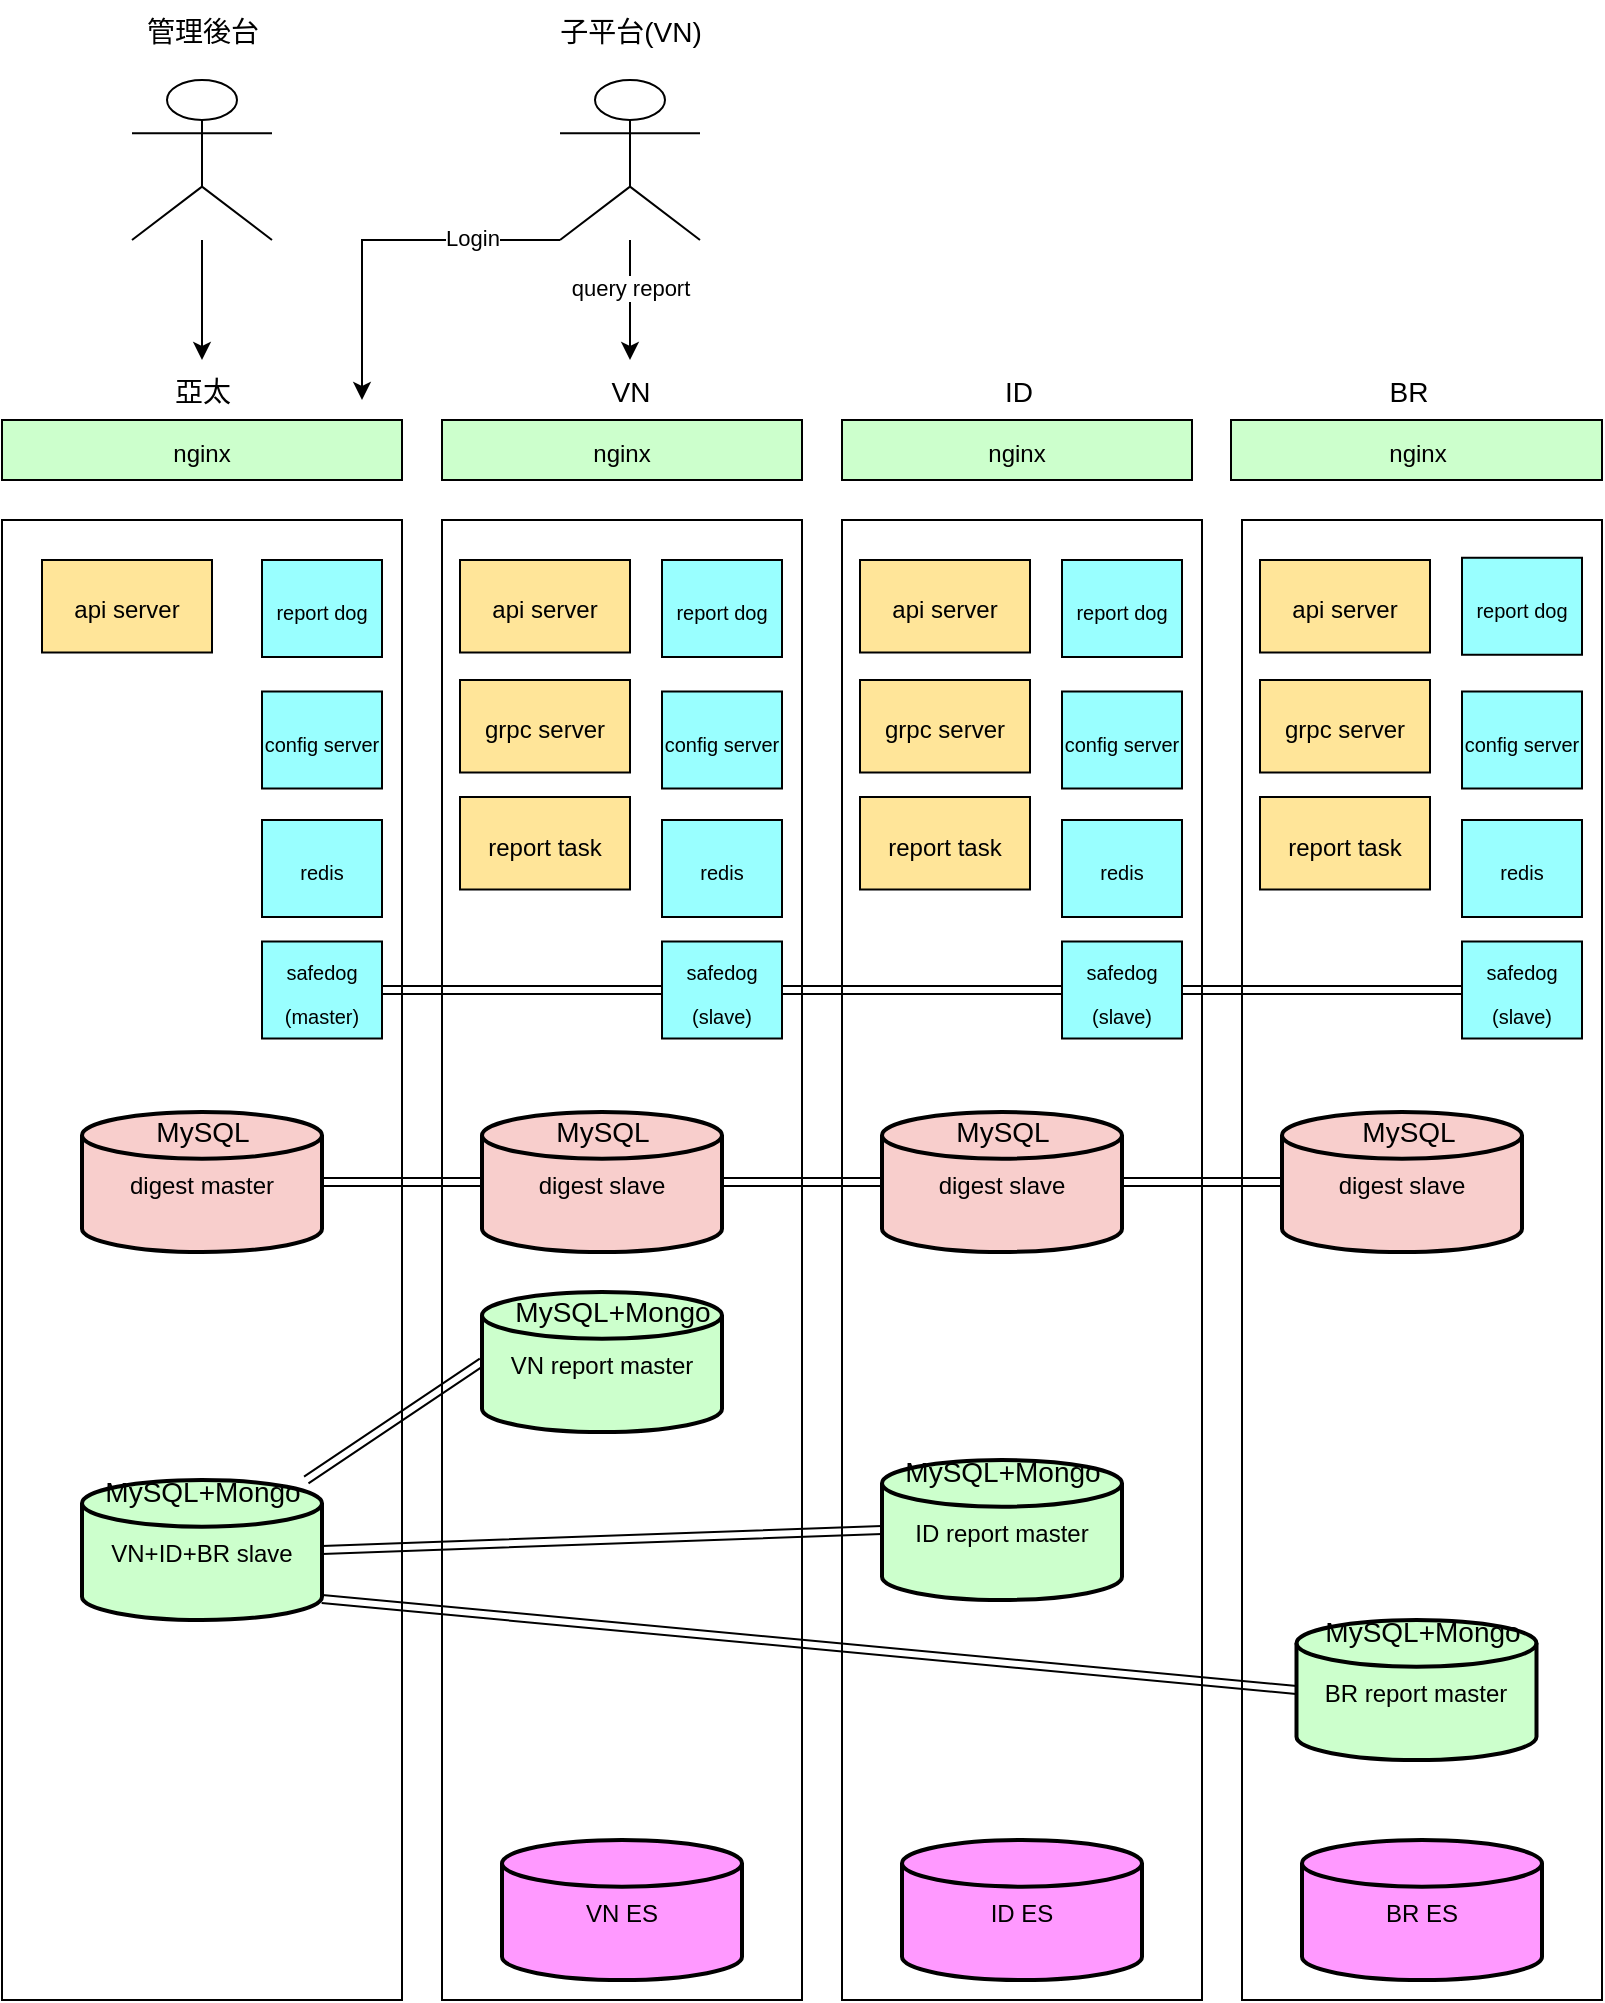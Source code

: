<mxfile version="20.0.4" type="github" pages="14">
  <diagram id="K2DlhM-J08PDRTjLnYzl" name="數據平台全球化架構">
    <mxGraphModel dx="1426" dy="697" grid="1" gridSize="10" guides="1" tooltips="1" connect="1" arrows="1" fold="1" page="1" pageScale="1" pageWidth="827" pageHeight="1169" math="0" shadow="0">
      <root>
        <mxCell id="0" />
        <mxCell id="1" parent="0" />
        <mxCell id="hgkpk0xOYdOSPN1ajMoU-1" value="" style="rounded=0;whiteSpace=wrap;html=1;fontSize=18;fillColor=#FFFFFF;" parent="1" vertex="1">
          <mxGeometry x="100" y="330" width="200" height="740" as="geometry" />
        </mxCell>
        <mxCell id="hgkpk0xOYdOSPN1ajMoU-2" value="" style="rounded=0;whiteSpace=wrap;html=1;fontSize=18;fillColor=#FFFFFF;" parent="1" vertex="1">
          <mxGeometry x="320" y="330" width="180" height="740" as="geometry" />
        </mxCell>
        <mxCell id="hgkpk0xOYdOSPN1ajMoU-3" value="&lt;font style=&quot;font-size: 12px;&quot;&gt;nginx&lt;/font&gt;" style="rounded=0;whiteSpace=wrap;html=1;fontSize=18;fillColor=#CCFFCC;" parent="1" vertex="1">
          <mxGeometry x="100" y="280" width="200" height="30" as="geometry" />
        </mxCell>
        <mxCell id="hgkpk0xOYdOSPN1ajMoU-4" value="&lt;font style=&quot;font-size: 12px;&quot;&gt;nginx&lt;/font&gt;" style="rounded=0;whiteSpace=wrap;html=1;fontSize=18;fillColor=#CCFFCC;" parent="1" vertex="1">
          <mxGeometry x="320" y="280" width="180" height="30" as="geometry" />
        </mxCell>
        <mxCell id="hgkpk0xOYdOSPN1ajMoU-5" value="&lt;font style=&quot;font-size: 12px;&quot;&gt;nginx&lt;/font&gt;" style="rounded=0;whiteSpace=wrap;html=1;fontSize=18;fillColor=#CCFFCC;" parent="1" vertex="1">
          <mxGeometry x="520" y="280" width="175" height="30" as="geometry" />
        </mxCell>
        <mxCell id="hgkpk0xOYdOSPN1ajMoU-6" value="&lt;font style=&quot;font-size: 12px;&quot;&gt;nginx&lt;/font&gt;" style="rounded=0;whiteSpace=wrap;html=1;fontSize=18;fillColor=#CCFFCC;" parent="1" vertex="1">
          <mxGeometry x="714.5" y="280" width="185.5" height="30" as="geometry" />
        </mxCell>
        <mxCell id="hgkpk0xOYdOSPN1ajMoU-7" style="edgeStyle=none;shape=link;rounded=0;orthogonalLoop=1;jettySize=auto;html=1;exitX=1;exitY=0.5;exitDx=0;exitDy=0;exitPerimeter=0;entryX=0;entryY=0.5;entryDx=0;entryDy=0;entryPerimeter=0;fillColor=#D4FCFF;" parent="1" source="hgkpk0xOYdOSPN1ajMoU-8" target="hgkpk0xOYdOSPN1ajMoU-9" edge="1">
          <mxGeometry relative="1" as="geometry" />
        </mxCell>
        <mxCell id="hgkpk0xOYdOSPN1ajMoU-8" value="&lt;font style=&quot;font-size: 12px;&quot;&gt;digest master&lt;br&gt;&lt;/font&gt;" style="strokeWidth=2;html=1;shape=mxgraph.flowchart.database;whiteSpace=wrap;fontSize=18;fillColor=#F8CECC;" parent="1" vertex="1">
          <mxGeometry x="140" y="626" width="120" height="70" as="geometry" />
        </mxCell>
        <mxCell id="hgkpk0xOYdOSPN1ajMoU-9" value="&lt;font style=&quot;font-size: 12px;&quot;&gt;digest&amp;nbsp;slave&lt;br&gt;&lt;/font&gt;" style="strokeWidth=2;html=1;shape=mxgraph.flowchart.database;whiteSpace=wrap;fontSize=18;fillColor=#F8CECC;" parent="1" vertex="1">
          <mxGeometry x="340" y="626" width="120" height="70" as="geometry" />
        </mxCell>
        <mxCell id="hgkpk0xOYdOSPN1ajMoU-10" style="edgeStyle=none;shape=link;rounded=0;orthogonalLoop=1;jettySize=auto;html=1;exitX=0;exitY=0.5;exitDx=0;exitDy=0;exitPerimeter=0;fillColor=#D4FCFF;" parent="1" source="hgkpk0xOYdOSPN1ajMoU-11" target="hgkpk0xOYdOSPN1ajMoU-31" edge="1">
          <mxGeometry relative="1" as="geometry" />
        </mxCell>
        <mxCell id="hgkpk0xOYdOSPN1ajMoU-11" value="&lt;font style=&quot;font-size: 12px;&quot;&gt;VN report master&lt;br&gt;&lt;/font&gt;" style="strokeWidth=2;html=1;shape=mxgraph.flowchart.database;whiteSpace=wrap;fontSize=18;fillColor=#CCFFCC;" parent="1" vertex="1">
          <mxGeometry x="340" y="716" width="120" height="70" as="geometry" />
        </mxCell>
        <mxCell id="hgkpk0xOYdOSPN1ajMoU-12" value="&lt;font style=&quot;font-size: 10px;&quot;&gt;config server&lt;/font&gt;" style="rounded=0;whiteSpace=wrap;html=1;fontSize=18;fillColor=#99FFFF;" parent="1" vertex="1">
          <mxGeometry x="430" y="415.75" width="60" height="48.5" as="geometry" />
        </mxCell>
        <mxCell id="hgkpk0xOYdOSPN1ajMoU-13" value="&lt;font style=&quot;font-size: 10px;&quot;&gt;redis&lt;/font&gt;" style="rounded=0;whiteSpace=wrap;html=1;fontSize=18;fillColor=#99FFFF;" parent="1" vertex="1">
          <mxGeometry x="430" y="480" width="60" height="48.5" as="geometry" />
        </mxCell>
        <mxCell id="hgkpk0xOYdOSPN1ajMoU-14" value="&lt;span style=&quot;font-size: 14px;&quot;&gt;亞太&lt;/span&gt;" style="text;html=1;resizable=0;autosize=1;align=center;verticalAlign=middle;points=[];fillColor=none;strokeColor=none;rounded=0;fontSize=18;" parent="1" vertex="1">
          <mxGeometry x="180" y="250" width="40" height="30" as="geometry" />
        </mxCell>
        <mxCell id="hgkpk0xOYdOSPN1ajMoU-15" value="&lt;span style=&quot;font-size: 14px;&quot;&gt;VN&lt;br&gt;&lt;/span&gt;" style="text;html=1;resizable=0;autosize=1;align=center;verticalAlign=middle;points=[];fillColor=none;strokeColor=none;rounded=0;fontSize=18;" parent="1" vertex="1">
          <mxGeometry x="399" y="250" width="30" height="30" as="geometry" />
        </mxCell>
        <mxCell id="hgkpk0xOYdOSPN1ajMoU-16" value="" style="edgeStyle=orthogonalEdgeStyle;rounded=0;orthogonalLoop=1;jettySize=auto;html=1;" parent="1" source="hgkpk0xOYdOSPN1ajMoU-17" target="hgkpk0xOYdOSPN1ajMoU-14" edge="1">
          <mxGeometry relative="1" as="geometry" />
        </mxCell>
        <mxCell id="hgkpk0xOYdOSPN1ajMoU-17" value="" style="shape=umlActor;verticalLabelPosition=bottom;verticalAlign=top;html=1;outlineConnect=0;" parent="1" vertex="1">
          <mxGeometry x="165" y="110" width="70" height="80" as="geometry" />
        </mxCell>
        <mxCell id="hgkpk0xOYdOSPN1ajMoU-18" value="" style="edgeStyle=orthogonalEdgeStyle;rounded=0;orthogonalLoop=1;jettySize=auto;html=1;" parent="1" source="hgkpk0xOYdOSPN1ajMoU-20" target="hgkpk0xOYdOSPN1ajMoU-15" edge="1">
          <mxGeometry relative="1" as="geometry" />
        </mxCell>
        <mxCell id="hgkpk0xOYdOSPN1ajMoU-19" value="query report" style="edgeLabel;html=1;align=center;verticalAlign=middle;resizable=0;points=[];" parent="hgkpk0xOYdOSPN1ajMoU-18" vertex="1" connectable="0">
          <mxGeometry x="-0.2" relative="1" as="geometry">
            <mxPoint as="offset" />
          </mxGeometry>
        </mxCell>
        <mxCell id="hgkpk0xOYdOSPN1ajMoU-20" value="" style="shape=umlActor;verticalLabelPosition=bottom;verticalAlign=top;html=1;outlineConnect=0;" parent="1" vertex="1">
          <mxGeometry x="379" y="110" width="70" height="80" as="geometry" />
        </mxCell>
        <mxCell id="hgkpk0xOYdOSPN1ajMoU-21" value="&lt;font style=&quot;font-size: 14px;&quot;&gt;管理後台&lt;/font&gt;" style="text;html=1;resizable=0;autosize=1;align=center;verticalAlign=middle;points=[];fillColor=none;strokeColor=none;rounded=0;fontSize=18;" parent="1" vertex="1">
          <mxGeometry x="165" y="70" width="70" height="30" as="geometry" />
        </mxCell>
        <mxCell id="hgkpk0xOYdOSPN1ajMoU-22" value="&lt;font style=&quot;font-size: 14px;&quot;&gt;子平台(VN)&lt;/font&gt;" style="text;html=1;resizable=0;autosize=1;align=center;verticalAlign=middle;points=[];fillColor=none;strokeColor=none;rounded=0;fontSize=18;" parent="1" vertex="1">
          <mxGeometry x="369" y="70" width="90" height="30" as="geometry" />
        </mxCell>
        <mxCell id="hgkpk0xOYdOSPN1ajMoU-23" value="" style="edgeStyle=orthogonalEdgeStyle;rounded=0;orthogonalLoop=1;jettySize=auto;html=1;" parent="1" edge="1">
          <mxGeometry relative="1" as="geometry">
            <mxPoint x="379" y="190" as="sourcePoint" />
            <mxPoint x="280" y="270" as="targetPoint" />
            <Array as="points">
              <mxPoint x="280" y="190" />
            </Array>
          </mxGeometry>
        </mxCell>
        <mxCell id="hgkpk0xOYdOSPN1ajMoU-24" value="Login" style="edgeLabel;html=1;align=center;verticalAlign=middle;resizable=0;points=[];" parent="hgkpk0xOYdOSPN1ajMoU-23" vertex="1" connectable="0">
          <mxGeometry x="-0.492" y="-1" relative="1" as="geometry">
            <mxPoint x="1" as="offset" />
          </mxGeometry>
        </mxCell>
        <mxCell id="hgkpk0xOYdOSPN1ajMoU-25" value="&lt;span style=&quot;font-size: 14px;&quot;&gt;ID&lt;br&gt;&lt;/span&gt;" style="text;html=1;resizable=0;autosize=1;align=center;verticalAlign=middle;points=[];fillColor=none;strokeColor=none;rounded=0;fontSize=18;" parent="1" vertex="1">
          <mxGeometry x="593" y="250" width="30" height="30" as="geometry" />
        </mxCell>
        <mxCell id="hgkpk0xOYdOSPN1ajMoU-26" value="&lt;span style=&quot;font-size: 14px;&quot;&gt;BR&lt;br&gt;&lt;/span&gt;" style="text;html=1;resizable=0;autosize=1;align=center;verticalAlign=middle;points=[];fillColor=none;strokeColor=none;rounded=0;fontSize=18;" parent="1" vertex="1">
          <mxGeometry x="787.5" y="250" width="30" height="30" as="geometry" />
        </mxCell>
        <mxCell id="hgkpk0xOYdOSPN1ajMoU-27" value="&lt;span style=&quot;font-size: 12px;&quot;&gt;api server&lt;/span&gt;" style="rounded=0;whiteSpace=wrap;html=1;fontSize=18;fillColor=#FFE599;" parent="1" vertex="1">
          <mxGeometry x="120" y="350" width="85" height="46.25" as="geometry" />
        </mxCell>
        <mxCell id="hgkpk0xOYdOSPN1ajMoU-28" value="&lt;span style=&quot;font-size: 12px;&quot;&gt;api server&lt;/span&gt;&lt;span style=&quot;font-size: 12px;&quot;&gt;&lt;br&gt;&lt;/span&gt;" style="rounded=0;whiteSpace=wrap;html=1;fontSize=18;fillColor=#FFE599;" parent="1" vertex="1">
          <mxGeometry x="329" y="350" width="85" height="46.25" as="geometry" />
        </mxCell>
        <mxCell id="hgkpk0xOYdOSPN1ajMoU-29" value="&lt;span style=&quot;font-size: 12px;&quot;&gt;grpc server&lt;/span&gt;" style="rounded=0;whiteSpace=wrap;html=1;fontSize=18;fillColor=#FFE599;" parent="1" vertex="1">
          <mxGeometry x="329" y="410" width="85" height="46.25" as="geometry" />
        </mxCell>
        <mxCell id="hgkpk0xOYdOSPN1ajMoU-30" value="&lt;span style=&quot;font-size: 12px;&quot;&gt;report task&lt;/span&gt;" style="rounded=0;whiteSpace=wrap;html=1;fontSize=18;fillColor=#FFE599;" parent="1" vertex="1">
          <mxGeometry x="329" y="468.5" width="85" height="46.25" as="geometry" />
        </mxCell>
        <mxCell id="hgkpk0xOYdOSPN1ajMoU-31" value="&lt;font style=&quot;font-size: 12px;&quot;&gt;VN+ID+BR slave&lt;br&gt;&lt;/font&gt;" style="strokeWidth=2;html=1;shape=mxgraph.flowchart.database;whiteSpace=wrap;fontSize=18;fillColor=#CCFFCC;" parent="1" vertex="1">
          <mxGeometry x="140" y="810" width="120" height="70" as="geometry" />
        </mxCell>
        <mxCell id="hgkpk0xOYdOSPN1ajMoU-32" value="&lt;font style=&quot;font-size: 10px;&quot;&gt;config server&lt;/font&gt;" style="rounded=0;whiteSpace=wrap;html=1;fontSize=18;fillColor=#99FFFF;" parent="1" vertex="1">
          <mxGeometry x="230" y="415.75" width="60" height="48.5" as="geometry" />
        </mxCell>
        <mxCell id="hgkpk0xOYdOSPN1ajMoU-33" style="edgeStyle=none;rounded=0;orthogonalLoop=1;jettySize=auto;html=1;exitX=1;exitY=0.5;exitDx=0;exitDy=0;entryX=0;entryY=0.5;entryDx=0;entryDy=0;shape=link;" parent="1" source="hgkpk0xOYdOSPN1ajMoU-34" target="hgkpk0xOYdOSPN1ajMoU-35" edge="1">
          <mxGeometry relative="1" as="geometry" />
        </mxCell>
        <mxCell id="hgkpk0xOYdOSPN1ajMoU-34" value="&lt;font style=&quot;font-size: 10px;&quot;&gt;safedog&lt;br&gt;(master)&lt;br&gt;&lt;/font&gt;" style="rounded=0;whiteSpace=wrap;html=1;fontSize=18;fillColor=#99FFFF;" parent="1" vertex="1">
          <mxGeometry x="230" y="540.75" width="60" height="48.5" as="geometry" />
        </mxCell>
        <mxCell id="hgkpk0xOYdOSPN1ajMoU-35" value="&lt;font style=&quot;font-size: 10px;&quot;&gt;safedog&lt;br&gt;(slave)&lt;br&gt;&lt;/font&gt;" style="rounded=0;whiteSpace=wrap;html=1;fontSize=18;fillColor=#99FFFF;" parent="1" vertex="1">
          <mxGeometry x="430" y="540.75" width="60" height="48.5" as="geometry" />
        </mxCell>
        <mxCell id="hgkpk0xOYdOSPN1ajMoU-36" value="" style="rounded=0;whiteSpace=wrap;html=1;fontSize=18;fillColor=#FFFFFF;" parent="1" vertex="1">
          <mxGeometry x="520" y="330" width="180" height="740" as="geometry" />
        </mxCell>
        <mxCell id="hgkpk0xOYdOSPN1ajMoU-37" value="&lt;font style=&quot;font-size: 12px;&quot;&gt;digest&amp;nbsp;slave&lt;br&gt;&lt;/font&gt;" style="strokeWidth=2;html=1;shape=mxgraph.flowchart.database;whiteSpace=wrap;fontSize=18;fillColor=#F8CECC;" parent="1" vertex="1">
          <mxGeometry x="540" y="626" width="120" height="70" as="geometry" />
        </mxCell>
        <mxCell id="hgkpk0xOYdOSPN1ajMoU-38" style="edgeStyle=none;shape=link;rounded=0;orthogonalLoop=1;jettySize=auto;html=1;exitX=0;exitY=0.5;exitDx=0;exitDy=0;exitPerimeter=0;entryX=1;entryY=0.5;entryDx=0;entryDy=0;entryPerimeter=0;fillColor=#D4FCFF;" parent="1" source="hgkpk0xOYdOSPN1ajMoU-39" target="hgkpk0xOYdOSPN1ajMoU-31" edge="1">
          <mxGeometry relative="1" as="geometry" />
        </mxCell>
        <mxCell id="hgkpk0xOYdOSPN1ajMoU-39" value="&lt;font style=&quot;font-size: 12px;&quot;&gt;ID report master&lt;br&gt;&lt;/font&gt;" style="strokeWidth=2;html=1;shape=mxgraph.flowchart.database;whiteSpace=wrap;fontSize=18;fillColor=#CCFFCC;" parent="1" vertex="1">
          <mxGeometry x="540" y="800" width="120" height="70" as="geometry" />
        </mxCell>
        <mxCell id="hgkpk0xOYdOSPN1ajMoU-40" value="&lt;font style=&quot;font-size: 10px;&quot;&gt;config server&lt;/font&gt;" style="rounded=0;whiteSpace=wrap;html=1;fontSize=18;fillColor=#99FFFF;" parent="1" vertex="1">
          <mxGeometry x="630" y="415.75" width="60" height="48.5" as="geometry" />
        </mxCell>
        <mxCell id="hgkpk0xOYdOSPN1ajMoU-41" value="&lt;font style=&quot;font-size: 10px;&quot;&gt;redis&lt;/font&gt;" style="rounded=0;whiteSpace=wrap;html=1;fontSize=18;fillColor=#99FFFF;" parent="1" vertex="1">
          <mxGeometry x="630" y="480" width="60" height="48.5" as="geometry" />
        </mxCell>
        <mxCell id="hgkpk0xOYdOSPN1ajMoU-42" value="&lt;span style=&quot;font-size: 12px;&quot;&gt;api server&lt;/span&gt;&lt;span style=&quot;font-size: 12px;&quot;&gt;&lt;br&gt;&lt;/span&gt;" style="rounded=0;whiteSpace=wrap;html=1;fontSize=18;fillColor=#FFE599;" parent="1" vertex="1">
          <mxGeometry x="529" y="350" width="85" height="46.25" as="geometry" />
        </mxCell>
        <mxCell id="hgkpk0xOYdOSPN1ajMoU-43" value="&lt;span style=&quot;font-size: 12px;&quot;&gt;grpc server&lt;/span&gt;" style="rounded=0;whiteSpace=wrap;html=1;fontSize=18;fillColor=#FFE599;" parent="1" vertex="1">
          <mxGeometry x="529" y="410" width="85" height="46.25" as="geometry" />
        </mxCell>
        <mxCell id="hgkpk0xOYdOSPN1ajMoU-44" value="&lt;span style=&quot;font-size: 12px;&quot;&gt;report task&lt;/span&gt;" style="rounded=0;whiteSpace=wrap;html=1;fontSize=18;fillColor=#FFE599;" parent="1" vertex="1">
          <mxGeometry x="529" y="468.5" width="85" height="46.25" as="geometry" />
        </mxCell>
        <mxCell id="hgkpk0xOYdOSPN1ajMoU-45" value="&lt;font style=&quot;font-size: 10px;&quot;&gt;safedog&lt;br&gt;(slave)&lt;br&gt;&lt;/font&gt;" style="rounded=0;whiteSpace=wrap;html=1;fontSize=18;fillColor=#99FFFF;" parent="1" vertex="1">
          <mxGeometry x="630" y="540.75" width="60" height="48.5" as="geometry" />
        </mxCell>
        <mxCell id="hgkpk0xOYdOSPN1ajMoU-46" value="" style="rounded=0;whiteSpace=wrap;html=1;fontSize=18;fillColor=#FFFFFF;" parent="1" vertex="1">
          <mxGeometry x="720" y="330" width="180" height="740" as="geometry" />
        </mxCell>
        <mxCell id="hgkpk0xOYdOSPN1ajMoU-47" value="&lt;font style=&quot;font-size: 12px;&quot;&gt;digest&amp;nbsp;slave&lt;br&gt;&lt;/font&gt;" style="strokeWidth=2;html=1;shape=mxgraph.flowchart.database;whiteSpace=wrap;fontSize=18;fillColor=#F8CECC;" parent="1" vertex="1">
          <mxGeometry x="740" y="626" width="120" height="70" as="geometry" />
        </mxCell>
        <mxCell id="hgkpk0xOYdOSPN1ajMoU-48" style="edgeStyle=none;shape=link;rounded=0;orthogonalLoop=1;jettySize=auto;html=1;exitX=0;exitY=0.5;exitDx=0;exitDy=0;exitPerimeter=0;entryX=1;entryY=0.85;entryDx=0;entryDy=0;entryPerimeter=0;fillColor=#D4FCFF;" parent="1" source="hgkpk0xOYdOSPN1ajMoU-49" target="hgkpk0xOYdOSPN1ajMoU-31" edge="1">
          <mxGeometry relative="1" as="geometry" />
        </mxCell>
        <mxCell id="hgkpk0xOYdOSPN1ajMoU-49" value="&lt;font style=&quot;font-size: 12px;&quot;&gt;BR&amp;nbsp;report&amp;nbsp;master&lt;br&gt;&lt;/font&gt;" style="strokeWidth=2;html=1;shape=mxgraph.flowchart.database;whiteSpace=wrap;fontSize=18;fillColor=#CCFFCC;" parent="1" vertex="1">
          <mxGeometry x="747.25" y="880" width="120" height="70" as="geometry" />
        </mxCell>
        <mxCell id="hgkpk0xOYdOSPN1ajMoU-50" value="&lt;font style=&quot;font-size: 10px;&quot;&gt;config server&lt;/font&gt;" style="rounded=0;whiteSpace=wrap;html=1;fontSize=18;fillColor=#99FFFF;" parent="1" vertex="1">
          <mxGeometry x="830" y="415.75" width="60" height="48.5" as="geometry" />
        </mxCell>
        <mxCell id="hgkpk0xOYdOSPN1ajMoU-51" value="&lt;font style=&quot;font-size: 10px;&quot;&gt;redis&lt;/font&gt;" style="rounded=0;whiteSpace=wrap;html=1;fontSize=18;fillColor=#99FFFF;" parent="1" vertex="1">
          <mxGeometry x="830" y="480" width="60" height="48.5" as="geometry" />
        </mxCell>
        <mxCell id="hgkpk0xOYdOSPN1ajMoU-52" value="&lt;span style=&quot;font-size: 12px;&quot;&gt;api server&lt;/span&gt;&lt;span style=&quot;font-size: 12px;&quot;&gt;&lt;br&gt;&lt;/span&gt;" style="rounded=0;whiteSpace=wrap;html=1;fontSize=18;fillColor=#FFE599;" parent="1" vertex="1">
          <mxGeometry x="729" y="350" width="85" height="46.25" as="geometry" />
        </mxCell>
        <mxCell id="hgkpk0xOYdOSPN1ajMoU-53" value="&lt;span style=&quot;font-size: 12px;&quot;&gt;grpc server&lt;/span&gt;" style="rounded=0;whiteSpace=wrap;html=1;fontSize=18;fillColor=#FFE599;" parent="1" vertex="1">
          <mxGeometry x="729" y="410" width="85" height="46.25" as="geometry" />
        </mxCell>
        <mxCell id="hgkpk0xOYdOSPN1ajMoU-54" value="&lt;span style=&quot;font-size: 12px;&quot;&gt;report task&lt;/span&gt;" style="rounded=0;whiteSpace=wrap;html=1;fontSize=18;fillColor=#FFE599;" parent="1" vertex="1">
          <mxGeometry x="729" y="468.5" width="85" height="46.25" as="geometry" />
        </mxCell>
        <mxCell id="hgkpk0xOYdOSPN1ajMoU-55" value="&lt;font style=&quot;font-size: 10px;&quot;&gt;safedog&lt;br&gt;(slave)&lt;br&gt;&lt;/font&gt;" style="rounded=0;whiteSpace=wrap;html=1;fontSize=18;fillColor=#99FFFF;" parent="1" vertex="1">
          <mxGeometry x="830" y="540.75" width="60" height="48.5" as="geometry" />
        </mxCell>
        <mxCell id="hgkpk0xOYdOSPN1ajMoU-56" value="&lt;font style=&quot;font-size: 10px;&quot;&gt;report dog&lt;/font&gt;" style="rounded=0;whiteSpace=wrap;html=1;fontSize=18;fillColor=#99FFFF;" parent="1" vertex="1">
          <mxGeometry x="230" y="350" width="60" height="48.5" as="geometry" />
        </mxCell>
        <mxCell id="hgkpk0xOYdOSPN1ajMoU-57" value="&lt;font style=&quot;font-size: 10px;&quot;&gt;report dog&lt;/font&gt;" style="rounded=0;whiteSpace=wrap;html=1;fontSize=18;fillColor=#99FFFF;" parent="1" vertex="1">
          <mxGeometry x="430" y="350" width="60" height="48.5" as="geometry" />
        </mxCell>
        <mxCell id="hgkpk0xOYdOSPN1ajMoU-58" value="&lt;font style=&quot;font-size: 10px;&quot;&gt;report dog&lt;/font&gt;" style="rounded=0;whiteSpace=wrap;html=1;fontSize=18;fillColor=#99FFFF;" parent="1" vertex="1">
          <mxGeometry x="630" y="350" width="60" height="48.5" as="geometry" />
        </mxCell>
        <mxCell id="hgkpk0xOYdOSPN1ajMoU-59" value="&lt;font style=&quot;font-size: 10px;&quot;&gt;report dog&lt;/font&gt;" style="rounded=0;whiteSpace=wrap;html=1;fontSize=18;fillColor=#99FFFF;" parent="1" vertex="1">
          <mxGeometry x="830" y="348.88" width="60" height="48.5" as="geometry" />
        </mxCell>
        <mxCell id="hgkpk0xOYdOSPN1ajMoU-60" value="&lt;font style=&quot;font-size: 10px;&quot;&gt;redis&lt;/font&gt;" style="rounded=0;whiteSpace=wrap;html=1;fontSize=18;fillColor=#99FFFF;" parent="1" vertex="1">
          <mxGeometry x="230" y="480" width="60" height="48.5" as="geometry" />
        </mxCell>
        <mxCell id="hgkpk0xOYdOSPN1ajMoU-61" style="edgeStyle=none;shape=link;rounded=0;orthogonalLoop=1;jettySize=auto;html=1;exitX=1;exitY=0.5;exitDx=0;exitDy=0;fillColor=#D4FCFF;" parent="1" source="hgkpk0xOYdOSPN1ajMoU-35" target="hgkpk0xOYdOSPN1ajMoU-45" edge="1">
          <mxGeometry relative="1" as="geometry" />
        </mxCell>
        <mxCell id="hgkpk0xOYdOSPN1ajMoU-62" style="edgeStyle=none;shape=link;rounded=0;orthogonalLoop=1;jettySize=auto;html=1;exitX=1;exitY=0.5;exitDx=0;exitDy=0;entryX=0;entryY=0.5;entryDx=0;entryDy=0;fillColor=#D4FCFF;" parent="1" source="hgkpk0xOYdOSPN1ajMoU-45" target="hgkpk0xOYdOSPN1ajMoU-55" edge="1">
          <mxGeometry relative="1" as="geometry" />
        </mxCell>
        <mxCell id="hgkpk0xOYdOSPN1ajMoU-63" style="edgeStyle=none;shape=link;rounded=0;orthogonalLoop=1;jettySize=auto;html=1;exitX=1;exitY=0.5;exitDx=0;exitDy=0;exitPerimeter=0;fillColor=#D4FCFF;" parent="1" source="hgkpk0xOYdOSPN1ajMoU-9" target="hgkpk0xOYdOSPN1ajMoU-37" edge="1">
          <mxGeometry relative="1" as="geometry" />
        </mxCell>
        <mxCell id="hgkpk0xOYdOSPN1ajMoU-64" style="edgeStyle=none;shape=link;rounded=0;orthogonalLoop=1;jettySize=auto;html=1;exitX=1;exitY=0.5;exitDx=0;exitDy=0;exitPerimeter=0;fillColor=#D4FCFF;" parent="1" source="hgkpk0xOYdOSPN1ajMoU-37" target="hgkpk0xOYdOSPN1ajMoU-47" edge="1">
          <mxGeometry relative="1" as="geometry" />
        </mxCell>
        <mxCell id="hgkpk0xOYdOSPN1ajMoU-65" value="&lt;span style=&quot;font-size: 14px;&quot;&gt;MySQL&lt;/span&gt;" style="text;html=1;resizable=0;autosize=1;align=center;verticalAlign=middle;points=[];fillColor=none;strokeColor=none;rounded=0;fontSize=18;" parent="1" vertex="1">
          <mxGeometry x="170" y="620" width="60" height="30" as="geometry" />
        </mxCell>
        <mxCell id="hgkpk0xOYdOSPN1ajMoU-66" value="&lt;span style=&quot;font-size: 14px;&quot;&gt;MySQL&lt;/span&gt;" style="text;html=1;resizable=0;autosize=1;align=center;verticalAlign=middle;points=[];fillColor=none;strokeColor=none;rounded=0;fontSize=18;" parent="1" vertex="1">
          <mxGeometry x="370" y="620" width="60" height="30" as="geometry" />
        </mxCell>
        <mxCell id="hgkpk0xOYdOSPN1ajMoU-67" value="&lt;span style=&quot;font-size: 14px;&quot;&gt;MySQL&lt;/span&gt;" style="text;html=1;resizable=0;autosize=1;align=center;verticalAlign=middle;points=[];fillColor=none;strokeColor=none;rounded=0;fontSize=18;" parent="1" vertex="1">
          <mxGeometry x="570" y="620" width="60" height="30" as="geometry" />
        </mxCell>
        <mxCell id="hgkpk0xOYdOSPN1ajMoU-68" value="&lt;span style=&quot;font-size: 14px;&quot;&gt;MySQL&lt;/span&gt;" style="text;html=1;resizable=0;autosize=1;align=center;verticalAlign=middle;points=[];fillColor=none;strokeColor=none;rounded=0;fontSize=18;" parent="1" vertex="1">
          <mxGeometry x="772.5" y="620" width="60" height="30" as="geometry" />
        </mxCell>
        <mxCell id="hgkpk0xOYdOSPN1ajMoU-69" value="&lt;span style=&quot;font-size: 14px;&quot;&gt;MySQL+Mongo&lt;/span&gt;" style="text;html=1;resizable=0;autosize=1;align=center;verticalAlign=middle;points=[];fillColor=none;strokeColor=none;rounded=0;fontSize=18;" parent="1" vertex="1">
          <mxGeometry x="145" y="800" width="110" height="30" as="geometry" />
        </mxCell>
        <mxCell id="hgkpk0xOYdOSPN1ajMoU-70" value="&lt;span style=&quot;font-size: 14px;&quot;&gt;MySQL+Mongo&lt;/span&gt;" style="text;html=1;resizable=0;autosize=1;align=center;verticalAlign=middle;points=[];fillColor=none;strokeColor=none;rounded=0;fontSize=18;" parent="1" vertex="1">
          <mxGeometry x="350" y="710" width="110" height="30" as="geometry" />
        </mxCell>
        <mxCell id="hgkpk0xOYdOSPN1ajMoU-71" value="&lt;span style=&quot;font-size: 14px;&quot;&gt;MySQL+Mongo&lt;/span&gt;" style="text;html=1;resizable=0;autosize=1;align=center;verticalAlign=middle;points=[];fillColor=none;strokeColor=none;rounded=0;fontSize=18;" parent="1" vertex="1">
          <mxGeometry x="545" y="790" width="110" height="30" as="geometry" />
        </mxCell>
        <mxCell id="hgkpk0xOYdOSPN1ajMoU-72" value="&lt;span style=&quot;font-size: 14px;&quot;&gt;MySQL+Mongo&lt;/span&gt;" style="text;html=1;resizable=0;autosize=1;align=center;verticalAlign=middle;points=[];fillColor=none;strokeColor=none;rounded=0;fontSize=18;" parent="1" vertex="1">
          <mxGeometry x="755" y="870" width="110" height="30" as="geometry" />
        </mxCell>
        <mxCell id="hgkpk0xOYdOSPN1ajMoU-73" value="&lt;font style=&quot;font-size: 12px;&quot;&gt;VN ES&lt;br&gt;&lt;/font&gt;" style="strokeWidth=2;html=1;shape=mxgraph.flowchart.database;whiteSpace=wrap;fontSize=18;fillColor=#FF99FF;" parent="1" vertex="1">
          <mxGeometry x="350" y="990" width="120" height="70" as="geometry" />
        </mxCell>
        <mxCell id="hgkpk0xOYdOSPN1ajMoU-74" value="&lt;font style=&quot;font-size: 12px;&quot;&gt;ID ES&lt;br&gt;&lt;/font&gt;" style="strokeWidth=2;html=1;shape=mxgraph.flowchart.database;whiteSpace=wrap;fontSize=18;fillColor=#FF99FF;" parent="1" vertex="1">
          <mxGeometry x="550" y="990" width="120" height="70" as="geometry" />
        </mxCell>
        <mxCell id="hgkpk0xOYdOSPN1ajMoU-75" value="&lt;font style=&quot;font-size: 12px;&quot;&gt;BR ES&lt;br&gt;&lt;/font&gt;" style="strokeWidth=2;html=1;shape=mxgraph.flowchart.database;whiteSpace=wrap;fontSize=18;fillColor=#FF99FF;" parent="1" vertex="1">
          <mxGeometry x="750" y="990" width="120" height="70" as="geometry" />
        </mxCell>
      </root>
    </mxGraphModel>
  </diagram>
  <diagram id="BdUU7tpHAhMGFw4S_X6f" name="數據平台整體架構">
    <mxGraphModel dx="1426" dy="697" grid="1" gridSize="10" guides="1" tooltips="1" connect="1" arrows="1" fold="1" page="1" pageScale="1" pageWidth="827" pageHeight="1169" math="0" shadow="0">
      <root>
        <mxCell id="0" />
        <mxCell id="1" parent="0" />
        <mxCell id="qNZgiSOwxIsgd4O16-VR-54" value="" style="rounded=0;whiteSpace=wrap;html=1;fontSize=18;fillColor=#FFFFFF;" parent="1" vertex="1">
          <mxGeometry x="160" y="490" width="690" height="80" as="geometry" />
        </mxCell>
        <mxCell id="qNZgiSOwxIsgd4O16-VR-55" value="" style="rounded=0;whiteSpace=wrap;html=1;fontSize=18;fillColor=#FFFFFF;" parent="1" vertex="1">
          <mxGeometry x="322" y="393" width="258" height="80" as="geometry" />
        </mxCell>
        <mxCell id="qNZgiSOwxIsgd4O16-VR-56" style="edgeStyle=none;rounded=0;orthogonalLoop=1;jettySize=auto;html=1;exitX=1;exitY=0.5;exitDx=0;exitDy=0;fontSize=12;elbow=vertical;entryX=0.97;entryY=1;entryDx=0;entryDy=0;entryPerimeter=0;" parent="1" source="qNZgiSOwxIsgd4O16-VR-57" target="qNZgiSOwxIsgd4O16-VR-83" edge="1">
          <mxGeometry relative="1" as="geometry">
            <mxPoint x="240" y="240" as="targetPoint" />
          </mxGeometry>
        </mxCell>
        <mxCell id="qNZgiSOwxIsgd4O16-VR-57" value="" style="rounded=0;whiteSpace=wrap;html=1;fontSize=18;fillColor=#FFFFFF;" parent="1" vertex="1">
          <mxGeometry x="130" y="130" width="80" height="220" as="geometry" />
        </mxCell>
        <mxCell id="qNZgiSOwxIsgd4O16-VR-58" style="edgeStyle=orthogonalEdgeStyle;shape=flexArrow;curved=1;rounded=0;orthogonalLoop=1;jettySize=auto;html=1;exitX=0.5;exitY=1;exitDx=0;exitDy=0;entryX=0.5;entryY=0;entryDx=0;entryDy=0;fontSize=10;elbow=vertical;" parent="1" source="qNZgiSOwxIsgd4O16-VR-59" target="qNZgiSOwxIsgd4O16-VR-55" edge="1">
          <mxGeometry relative="1" as="geometry" />
        </mxCell>
        <mxCell id="qNZgiSOwxIsgd4O16-VR-59" value="" style="rounded=0;whiteSpace=wrap;html=1;fontSize=18;fillColor=#FFFFFF;" parent="1" vertex="1">
          <mxGeometry x="357" y="130" width="188" height="220" as="geometry" />
        </mxCell>
        <mxCell id="qNZgiSOwxIsgd4O16-VR-60" style="edgeStyle=orthogonalEdgeStyle;curved=1;rounded=0;orthogonalLoop=1;jettySize=auto;html=1;exitX=0.25;exitY=1;exitDx=0;exitDy=0;entryX=0.25;entryY=0;entryDx=0;entryDy=0;fontSize=10;elbow=vertical;" parent="1" source="qNZgiSOwxIsgd4O16-VR-63" target="qNZgiSOwxIsgd4O16-VR-91" edge="1">
          <mxGeometry relative="1" as="geometry">
            <Array as="points">
              <mxPoint x="407" y="380" />
              <mxPoint x="229" y="380" />
            </Array>
          </mxGeometry>
        </mxCell>
        <mxCell id="qNZgiSOwxIsgd4O16-VR-61" value="http request" style="edgeLabel;html=1;align=center;verticalAlign=middle;resizable=0;points=[];fontSize=10;" parent="qNZgiSOwxIsgd4O16-VR-60" connectable="0" vertex="1">
          <mxGeometry x="0.018" y="7" relative="1" as="geometry">
            <mxPoint as="offset" />
          </mxGeometry>
        </mxCell>
        <mxCell id="qNZgiSOwxIsgd4O16-VR-62" style="edgeStyle=orthogonalEdgeStyle;curved=1;rounded=0;orthogonalLoop=1;jettySize=auto;html=1;exitX=0.25;exitY=0;exitDx=0;exitDy=0;entryX=0.5;entryY=1;entryDx=0;entryDy=0;fontSize=10;elbow=vertical;" parent="1" source="qNZgiSOwxIsgd4O16-VR-63" target="qNZgiSOwxIsgd4O16-VR-106" edge="1">
          <mxGeometry relative="1" as="geometry" />
        </mxCell>
        <mxCell id="qNZgiSOwxIsgd4O16-VR-63" value="" style="rounded=0;whiteSpace=wrap;html=1;fontSize=14;fillColor=#FFFFFF;" parent="1" vertex="1">
          <mxGeometry x="369" y="190" width="150" height="140" as="geometry" />
        </mxCell>
        <mxCell id="qNZgiSOwxIsgd4O16-VR-64" value="&lt;font style=&quot;font-size: 12px;&quot;&gt;log files&lt;/font&gt;" style="verticalLabelPosition=bottom;verticalAlign=top;html=1;shape=mxgraph.basic.layered_rect;dx=10;outlineConnect=0;fontSize=18;" parent="1" vertex="1">
          <mxGeometry x="141.25" y="180" width="57.5" height="37.5" as="geometry" />
        </mxCell>
        <mxCell id="qNZgiSOwxIsgd4O16-VR-65" value="&lt;font style=&quot;font-size: 14px;&quot;&gt;game&lt;/font&gt;" style="text;html=1;resizable=0;autosize=1;align=center;verticalAlign=middle;points=[];fillColor=none;strokeColor=none;rounded=0;fontSize=18;" parent="1" vertex="1">
          <mxGeometry x="143.75" y="100" width="50" height="30" as="geometry" />
        </mxCell>
        <mxCell id="qNZgiSOwxIsgd4O16-VR-66" value="&lt;font style=&quot;font-size: 14px;&quot;&gt;ingestion&lt;/font&gt;" style="text;html=1;resizable=0;autosize=1;align=center;verticalAlign=middle;points=[];fillColor=none;strokeColor=none;rounded=0;fontSize=18;" parent="1" vertex="1">
          <mxGeometry x="350" y="100" width="70" height="30" as="geometry" />
        </mxCell>
        <mxCell id="qNZgiSOwxIsgd4O16-VR-67" style="edgeStyle=orthogonalEdgeStyle;rounded=0;orthogonalLoop=1;jettySize=auto;html=1;exitX=1;exitY=0.5;exitDx=0;exitDy=0;entryX=0;entryY=0.5;entryDx=0;entryDy=0;fontSize=10;elbow=vertical;curved=1;" parent="1" source="qNZgiSOwxIsgd4O16-VR-68" target="qNZgiSOwxIsgd4O16-VR-63" edge="1">
          <mxGeometry relative="1" as="geometry" />
        </mxCell>
        <mxCell id="qNZgiSOwxIsgd4O16-VR-68" value="&lt;span style=&quot;font-size: 14px;&quot;&gt;kafka Cluster&lt;/span&gt;" style="rounded=0;whiteSpace=wrap;html=1;fontSize=18;fillColor=#FFFFFF;" parent="1" vertex="1">
          <mxGeometry x="257" y="130" width="75" height="220" as="geometry" />
        </mxCell>
        <mxCell id="qNZgiSOwxIsgd4O16-VR-69" style="edgeStyle=orthogonalEdgeStyle;curved=1;rounded=0;orthogonalLoop=1;jettySize=auto;html=1;exitX=1;exitY=0.5;exitDx=0;exitDy=0;fontSize=10;elbow=vertical;" parent="1" source="qNZgiSOwxIsgd4O16-VR-70" edge="1">
          <mxGeometry relative="1" as="geometry">
            <mxPoint x="560" y="170.75" as="targetPoint" />
          </mxGeometry>
        </mxCell>
        <mxCell id="qNZgiSOwxIsgd4O16-VR-70" value="&lt;font style=&quot;font-size: 12px;&quot;&gt;API Service&lt;/font&gt;" style="rounded=0;whiteSpace=wrap;html=1;fontSize=18;fillColor=#FFE599;" parent="1" vertex="1">
          <mxGeometry x="448" y="138" width="71" height="42" as="geometry" />
        </mxCell>
        <mxCell id="qNZgiSOwxIsgd4O16-VR-71" value="" style="rounded=0;whiteSpace=wrap;html=1;fontSize=18;fillColor=#FFFFFF;" parent="1" vertex="1">
          <mxGeometry x="649" y="130" width="181" height="220" as="geometry" />
        </mxCell>
        <mxCell id="qNZgiSOwxIsgd4O16-VR-72" value="&lt;font style=&quot;font-size: 12px;&quot;&gt;ES&lt;/font&gt;" style="strokeWidth=2;html=1;shape=mxgraph.flowchart.database;whiteSpace=wrap;fontSize=18;fillColor=#FFE599;" parent="1" vertex="1">
          <mxGeometry x="370" y="401" width="61.25" height="55" as="geometry" />
        </mxCell>
        <mxCell id="qNZgiSOwxIsgd4O16-VR-73" value="&lt;font style=&quot;font-size: 12px;&quot;&gt;MySQL&lt;/font&gt;" style="strokeWidth=2;html=1;shape=mxgraph.flowchart.database;whiteSpace=wrap;fontSize=18;fillColor=#CCFFCC;" parent="1" vertex="1">
          <mxGeometry x="472" y="401" width="61.25" height="55" as="geometry" />
        </mxCell>
        <mxCell id="qNZgiSOwxIsgd4O16-VR-74" value="" style="rounded=0;whiteSpace=wrap;html=1;fontSize=18;fillColor=#FFFFFF;" parent="1" vertex="1">
          <mxGeometry x="603.01" y="393" width="95" height="80" as="geometry" />
        </mxCell>
        <mxCell id="qNZgiSOwxIsgd4O16-VR-75" value="&lt;font style=&quot;font-size: 12px;&quot;&gt;MongoDB&lt;/font&gt;" style="strokeWidth=2;html=1;shape=mxgraph.flowchart.database;whiteSpace=wrap;fontSize=18;fillColor=#CCFFCC;" parent="1" vertex="1">
          <mxGeometry x="619.88" y="409" width="61.25" height="55" as="geometry" />
        </mxCell>
        <mxCell id="qNZgiSOwxIsgd4O16-VR-76" value="ingest 1" style="rounded=0;whiteSpace=wrap;html=1;fontSize=12;fillColor=#99CCFF;" parent="1" vertex="1">
          <mxGeometry x="384" y="200" width="120" height="30" as="geometry" />
        </mxCell>
        <mxCell id="qNZgiSOwxIsgd4O16-VR-77" value="&lt;span style=&quot;&quot;&gt;ingest 3&lt;/span&gt;" style="rounded=0;whiteSpace=wrap;html=1;fontSize=12;fillColor=#99CCFF;" parent="1" vertex="1">
          <mxGeometry x="384" y="290" width="120" height="30" as="geometry" />
        </mxCell>
        <mxCell id="qNZgiSOwxIsgd4O16-VR-78" value="&lt;span style=&quot;&quot;&gt;ingest 2&lt;/span&gt;" style="rounded=0;whiteSpace=wrap;html=1;fontSize=12;fillColor=#99CCFF;" parent="1" vertex="1">
          <mxGeometry x="384" y="244" width="120" height="30" as="geometry" />
        </mxCell>
        <mxCell id="qNZgiSOwxIsgd4O16-VR-79" value="&lt;font style=&quot;font-size: 12px;&quot;&gt;API Service&lt;/font&gt;" style="rounded=0;whiteSpace=wrap;html=1;fontSize=18;fillColor=#FFE599;" parent="1" vertex="1">
          <mxGeometry x="672.5" y="147.63" width="85" height="46.25" as="geometry" />
        </mxCell>
        <mxCell id="qNZgiSOwxIsgd4O16-VR-80" value="&lt;font style=&quot;font-size: 14px;&quot;&gt;Degistion&lt;/font&gt;" style="text;html=1;resizable=0;autosize=1;align=center;verticalAlign=middle;points=[];fillColor=none;strokeColor=none;rounded=0;fontSize=18;" parent="1" vertex="1">
          <mxGeometry x="640" y="100" width="70" height="30" as="geometry" />
        </mxCell>
        <mxCell id="qNZgiSOwxIsgd4O16-VR-81" style="edgeStyle=orthogonalEdgeStyle;curved=1;rounded=0;orthogonalLoop=1;jettySize=auto;html=1;exitX=0.5;exitY=1;exitDx=0;exitDy=0;entryX=0.5;entryY=0;entryDx=0;entryDy=0;fontSize=10;elbow=vertical;" parent="1" source="qNZgiSOwxIsgd4O16-VR-82" target="qNZgiSOwxIsgd4O16-VR-74" edge="1">
          <mxGeometry relative="1" as="geometry" />
        </mxCell>
        <mxCell id="qNZgiSOwxIsgd4O16-VR-82" value="&lt;font style=&quot;font-size: 10px;&quot;&gt;Report task (CronJob)&lt;/font&gt;" style="rounded=0;whiteSpace=wrap;html=1;fontSize=18;fillColor=#FFE599;" parent="1" vertex="1">
          <mxGeometry x="675" y="280" width="85" height="50" as="geometry" />
        </mxCell>
        <mxCell id="qNZgiSOwxIsgd4O16-VR-83" value="&lt;font style=&quot;font-size: 10px;&quot;&gt;filebeat&lt;/font&gt;" style="text;html=1;resizable=0;autosize=1;align=center;verticalAlign=middle;points=[];fillColor=none;strokeColor=none;rounded=0;fontSize=18;" parent="1" vertex="1">
          <mxGeometry x="209" y="210" width="50" height="30" as="geometry" />
        </mxCell>
        <mxCell id="qNZgiSOwxIsgd4O16-VR-84" style="edgeStyle=orthogonalEdgeStyle;curved=1;rounded=0;orthogonalLoop=1;jettySize=auto;html=1;exitX=0.919;exitY=-0.062;exitDx=0;exitDy=0;fontSize=12;elbow=vertical;exitPerimeter=0;entryX=1;entryY=0.5;entryDx=0;entryDy=0;" parent="1" source="qNZgiSOwxIsgd4O16-VR-54" target="qNZgiSOwxIsgd4O16-VR-87" edge="1">
          <mxGeometry relative="1" as="geometry">
            <mxPoint x="920" y="340" as="targetPoint" />
            <Array as="points">
              <mxPoint x="794" y="378" />
              <mxPoint x="790" y="378" />
              <mxPoint x="790" y="238" />
            </Array>
          </mxGeometry>
        </mxCell>
        <mxCell id="qNZgiSOwxIsgd4O16-VR-85" value="grpc request" style="edgeLabel;html=1;align=center;verticalAlign=middle;resizable=0;points=[];fontSize=12;" parent="qNZgiSOwxIsgd4O16-VR-84" connectable="0" vertex="1">
          <mxGeometry x="0.064" y="-1" relative="1" as="geometry">
            <mxPoint x="-1" y="42" as="offset" />
          </mxGeometry>
        </mxCell>
        <mxCell id="qNZgiSOwxIsgd4O16-VR-86" style="edgeStyle=orthogonalEdgeStyle;curved=1;rounded=0;orthogonalLoop=1;jettySize=auto;html=1;exitX=0;exitY=0.5;exitDx=0;exitDy=0;entryX=1;entryY=0.5;entryDx=0;entryDy=0;entryPerimeter=0;fontSize=10;elbow=vertical;" parent="1" source="qNZgiSOwxIsgd4O16-VR-87" target="qNZgiSOwxIsgd4O16-VR-103" edge="1">
          <mxGeometry relative="1" as="geometry" />
        </mxCell>
        <mxCell id="qNZgiSOwxIsgd4O16-VR-87" value="&lt;font style=&quot;font-size: 12px;&quot;&gt;GRPC Service&lt;/font&gt;" style="rounded=0;whiteSpace=wrap;html=1;fontSize=18;fillColor=#FFE599;" parent="1" vertex="1">
          <mxGeometry x="672.5" y="210" width="85" height="55" as="geometry" />
        </mxCell>
        <mxCell id="qNZgiSOwxIsgd4O16-VR-88" style="edgeStyle=orthogonalEdgeStyle;curved=1;rounded=0;orthogonalLoop=1;jettySize=auto;html=1;exitX=0.5;exitY=1;exitDx=0;exitDy=0;fontSize=10;elbow=vertical;" parent="1" source="qNZgiSOwxIsgd4O16-VR-105" target="qNZgiSOwxIsgd4O16-VR-70" edge="1">
          <mxGeometry relative="1" as="geometry">
            <mxPoint x="483.5" y="110" as="sourcePoint" />
          </mxGeometry>
        </mxCell>
        <mxCell id="qNZgiSOwxIsgd4O16-VR-89" style="edgeStyle=orthogonalEdgeStyle;curved=1;rounded=0;orthogonalLoop=1;jettySize=auto;html=1;exitX=0.5;exitY=1;exitDx=0;exitDy=0;fontSize=10;elbow=vertical;" parent="1" source="qNZgiSOwxIsgd4O16-VR-104" target="qNZgiSOwxIsgd4O16-VR-79" edge="1">
          <mxGeometry relative="1" as="geometry">
            <mxPoint x="720" y="90.0" as="sourcePoint" />
          </mxGeometry>
        </mxCell>
        <mxCell id="qNZgiSOwxIsgd4O16-VR-90" style="edgeStyle=orthogonalEdgeStyle;curved=1;rounded=0;orthogonalLoop=1;jettySize=auto;html=1;exitX=0.75;exitY=0;exitDx=0;exitDy=0;entryX=0;entryY=0.5;entryDx=0;entryDy=0;fontSize=10;elbow=vertical;" parent="1" source="qNZgiSOwxIsgd4O16-VR-55" target="qNZgiSOwxIsgd4O16-VR-82" edge="1">
          <mxGeometry relative="1" as="geometry" />
        </mxCell>
        <mxCell id="qNZgiSOwxIsgd4O16-VR-91" value="&lt;font style=&quot;font-size: 14px;&quot;&gt;operation server&lt;/font&gt;" style="rounded=0;whiteSpace=wrap;html=1;fontSize=18;fillColor=#FFE599;" parent="1" vertex="1">
          <mxGeometry x="209" y="505" width="80" height="50" as="geometry" />
        </mxCell>
        <mxCell id="qNZgiSOwxIsgd4O16-VR-92" value="&lt;font style=&quot;font-size: 14px;&quot;&gt;agent&amp;nbsp; server&lt;/font&gt;" style="rounded=0;whiteSpace=wrap;html=1;fontSize=18;fillColor=#FFE599;" parent="1" vertex="1">
          <mxGeometry x="322" y="505" width="80" height="50" as="geometry" />
        </mxCell>
        <mxCell id="qNZgiSOwxIsgd4O16-VR-93" value="&lt;font style=&quot;font-size: 14px;&quot;&gt;friday&lt;br&gt;&amp;nbsp;server&lt;/font&gt;" style="rounded=0;whiteSpace=wrap;html=1;fontSize=18;fillColor=#FFE599;" parent="1" vertex="1">
          <mxGeometry x="453.25" y="505" width="76.75" height="50" as="geometry" />
        </mxCell>
        <mxCell id="qNZgiSOwxIsgd4O16-VR-94" value="&lt;font style=&quot;font-size: 14px;&quot;&gt;recall&amp;nbsp; server&lt;/font&gt;" style="rounded=0;whiteSpace=wrap;html=1;fontSize=18;fillColor=#FFE599;" parent="1" vertex="1">
          <mxGeometry x="580" y="505" width="80" height="50" as="geometry" />
        </mxCell>
        <mxCell id="qNZgiSOwxIsgd4O16-VR-95" value="&lt;font style=&quot;font-size: 14px;&quot;&gt;...&lt;/font&gt;" style="rounded=0;whiteSpace=wrap;html=1;fontSize=18;fillColor=#FFE599;" parent="1" vertex="1">
          <mxGeometry x="710" y="505" width="80" height="50" as="geometry" />
        </mxCell>
        <mxCell id="qNZgiSOwxIsgd4O16-VR-96" value="" style="rounded=0;whiteSpace=wrap;html=1;fontSize=18;fillColor=#FFFFFF;" parent="1" vertex="1">
          <mxGeometry x="30" y="130" width="80" height="220" as="geometry" />
        </mxCell>
        <mxCell id="qNZgiSOwxIsgd4O16-VR-97" value="&lt;font style=&quot;font-size: 10px;&quot;&gt;config server&lt;/font&gt;" style="rounded=0;whiteSpace=wrap;html=1;fontSize=18;fillColor=#FFE599;" parent="1" vertex="1">
          <mxGeometry x="40" y="141.5" width="60" height="48.5" as="geometry" />
        </mxCell>
        <mxCell id="qNZgiSOwxIsgd4O16-VR-98" value="&lt;span style=&quot;font-size: 10px;&quot;&gt;report dog&lt;/span&gt;" style="rounded=0;whiteSpace=wrap;html=1;fontSize=18;fillColor=#FFE599;" parent="1" vertex="1">
          <mxGeometry x="40" y="200.75" width="60" height="48.5" as="geometry" />
        </mxCell>
        <mxCell id="qNZgiSOwxIsgd4O16-VR-99" value="&lt;span style=&quot;font-size: 10px;&quot;&gt;safe dog&lt;/span&gt;" style="rounded=0;whiteSpace=wrap;html=1;fontSize=18;fillColor=#FFE599;" parent="1" vertex="1">
          <mxGeometry x="40" y="265" width="60" height="48.5" as="geometry" />
        </mxCell>
        <mxCell id="qNZgiSOwxIsgd4O16-VR-100" value="&lt;span style=&quot;font-size: 12px;&quot;&gt;monitor&lt;/span&gt;" style="rounded=0;whiteSpace=wrap;html=1;fontSize=18;fillColor=#CCFFCC;" parent="1" vertex="1">
          <mxGeometry x="765" y="147.63" width="55" height="46.25" as="geometry" />
        </mxCell>
        <mxCell id="qNZgiSOwxIsgd4O16-VR-101" style="edgeStyle=orthogonalEdgeStyle;curved=1;rounded=0;orthogonalLoop=1;jettySize=auto;html=1;exitX=0.25;exitY=1;exitDx=0;exitDy=0;exitPerimeter=0;entryX=1;entryY=0.5;entryDx=0;entryDy=0;fontSize=10;elbow=vertical;" parent="1" source="qNZgiSOwxIsgd4O16-VR-103" target="qNZgiSOwxIsgd4O16-VR-63" edge="1">
          <mxGeometry relative="1" as="geometry" />
        </mxCell>
        <mxCell id="qNZgiSOwxIsgd4O16-VR-102" value="redis sub" style="edgeLabel;html=1;align=center;verticalAlign=middle;resizable=0;points=[];fontSize=10;" parent="qNZgiSOwxIsgd4O16-VR-101" connectable="0" vertex="1">
          <mxGeometry x="-0.335" y="-12" relative="1" as="geometry">
            <mxPoint as="offset" />
          </mxGeometry>
        </mxCell>
        <mxCell id="qNZgiSOwxIsgd4O16-VR-103" value="redis broker" style="shape=tape;whiteSpace=wrap;html=1;fontSize=10;fillColor=#FFE599;" parent="1" vertex="1">
          <mxGeometry x="560" y="141.5" width="75" height="58.5" as="geometry" />
        </mxCell>
        <mxCell id="qNZgiSOwxIsgd4O16-VR-104" value="&lt;font style=&quot;font-size: 12px;&quot;&gt;nginx&lt;/font&gt;" style="rounded=0;whiteSpace=wrap;html=1;fontSize=18;fillColor=#CCFFCC;" parent="1" vertex="1">
          <mxGeometry x="690" y="75" width="55" height="30" as="geometry" />
        </mxCell>
        <mxCell id="qNZgiSOwxIsgd4O16-VR-105" value="&lt;font style=&quot;font-size: 12px;&quot;&gt;nginx&lt;/font&gt;" style="rounded=0;whiteSpace=wrap;html=1;fontSize=18;fillColor=#CCFFCC;" parent="1" vertex="1">
          <mxGeometry x="456.51" y="75" width="55" height="30" as="geometry" />
        </mxCell>
        <mxCell id="qNZgiSOwxIsgd4O16-VR-106" value="&lt;font style=&quot;font-size: 12px;&quot;&gt;celery task&lt;/font&gt;" style="rounded=0;whiteSpace=wrap;html=1;fontSize=18;fillColor=#CCFFCC;" parent="1" vertex="1">
          <mxGeometry x="370" y="138" width="71" height="42" as="geometry" />
        </mxCell>
      </root>
    </mxGraphModel>
  </diagram>
  <diagram id="LMA_mDfqslGqczOGPY1M" name="jp h5收銀台">
    <mxGraphModel dx="1426" dy="697" grid="1" gridSize="10" guides="1" tooltips="1" connect="1" arrows="1" fold="1" page="1" pageScale="1" pageWidth="827" pageHeight="1169" math="0" shadow="0">
      <root>
        <mxCell id="0" />
        <mxCell id="1" parent="0" />
        <mxCell id="uc-wD-CSq0h6vg46AXDH-6" value="" style="endArrow=none;html=1;rounded=0;entryX=0.5;entryY=1;entryDx=0;entryDy=0;startArrow=none;" parent="1" source="uc-wD-CSq0h6vg46AXDH-15" target="uc-wD-CSq0h6vg46AXDH-2" edge="1">
          <mxGeometry width="50" height="50" relative="1" as="geometry">
            <mxPoint x="414" y="940" as="sourcePoint" />
            <mxPoint x="440" y="190" as="targetPoint" />
          </mxGeometry>
        </mxCell>
        <mxCell id="uc-wD-CSq0h6vg46AXDH-9" value="" style="endArrow=none;html=1;rounded=0;entryX=0.5;entryY=1;entryDx=0;entryDy=0;" parent="1" edge="1">
          <mxGeometry width="50" height="50" relative="1" as="geometry">
            <mxPoint x="259.5" y="940" as="sourcePoint" />
            <mxPoint x="259.5" y="140" as="targetPoint" />
          </mxGeometry>
        </mxCell>
        <mxCell id="uc-wD-CSq0h6vg46AXDH-10" value="" style="endArrow=none;html=1;rounded=0;entryX=0.5;entryY=1;entryDx=0;entryDy=0;startArrow=none;" parent="1" source="uc-wD-CSq0h6vg46AXDH-11" edge="1">
          <mxGeometry width="50" height="50" relative="1" as="geometry">
            <mxPoint x="114.5" y="940" as="sourcePoint" />
            <mxPoint x="114.5" y="140" as="targetPoint" />
          </mxGeometry>
        </mxCell>
        <mxCell id="uc-wD-CSq0h6vg46AXDH-1" value="" style="shape=umlActor;verticalLabelPosition=bottom;verticalAlign=top;html=1;outlineConnect=0;" parent="1" vertex="1">
          <mxGeometry x="80" y="60" width="70" height="80" as="geometry" />
        </mxCell>
        <mxCell id="uc-wD-CSq0h6vg46AXDH-2" value="&lt;font style=&quot;font-size: 10px;&quot;&gt;cash register (h5)&lt;/font&gt;" style="whiteSpace=wrap;html=1;aspect=fixed;" parent="1" vertex="1">
          <mxGeometry x="374" y="60" width="80" height="80" as="geometry" />
        </mxCell>
        <mxCell id="uc-wD-CSq0h6vg46AXDH-3" value="db" style="whiteSpace=wrap;html=1;aspect=fixed;" parent="1" vertex="1">
          <mxGeometry x="680" y="60" width="80" height="80" as="geometry" />
        </mxCell>
        <mxCell id="uc-wD-CSq0h6vg46AXDH-4" value="jp" style="whiteSpace=wrap;html=1;aspect=fixed;" parent="1" vertex="1">
          <mxGeometry x="530" y="60" width="80" height="80" as="geometry" />
        </mxCell>
        <mxCell id="uc-wD-CSq0h6vg46AXDH-5" value="Mch&lt;br&gt;(Game)" style="whiteSpace=wrap;html=1;aspect=fixed;" parent="1" vertex="1">
          <mxGeometry x="220" y="60" width="80" height="80" as="geometry" />
        </mxCell>
        <mxCell id="uc-wD-CSq0h6vg46AXDH-14" style="edgeStyle=none;rounded=0;orthogonalLoop=1;jettySize=auto;html=1;exitX=1;exitY=0.25;exitDx=0;exitDy=0;" parent="1" source="uc-wD-CSq0h6vg46AXDH-11" edge="1">
          <mxGeometry relative="1" as="geometry">
            <mxPoint x="131" y="180" as="sourcePoint" />
            <mxPoint x="240" y="185" as="targetPoint" />
          </mxGeometry>
        </mxCell>
        <mxCell id="uc-wD-CSq0h6vg46AXDH-11" value="" style="rounded=0;whiteSpace=wrap;html=1;" parent="1" vertex="1">
          <mxGeometry x="100" y="160" width="30" height="100" as="geometry" />
        </mxCell>
        <mxCell id="uc-wD-CSq0h6vg46AXDH-12" value="" style="endArrow=none;html=1;rounded=0;entryX=0.5;entryY=1;entryDx=0;entryDy=0;startArrow=none;" parent="1" source="L5u0SmcFUmbHyVaPkKzl-14" target="uc-wD-CSq0h6vg46AXDH-11" edge="1">
          <mxGeometry width="50" height="50" relative="1" as="geometry">
            <mxPoint x="114.5" y="940" as="sourcePoint" />
            <mxPoint x="114.5" y="140" as="targetPoint" />
          </mxGeometry>
        </mxCell>
        <mxCell id="uc-wD-CSq0h6vg46AXDH-13" value="" style="rounded=0;whiteSpace=wrap;html=1;" parent="1" vertex="1">
          <mxGeometry x="245" y="160" width="30" height="250" as="geometry" />
        </mxCell>
        <mxCell id="L5u0SmcFUmbHyVaPkKzl-1" value="&lt;font style=&quot;font-size: 14px;&quot;&gt;select amount &amp;amp;&lt;br&gt;click online&lt;br&gt;recharge&lt;br&gt;&lt;/font&gt;" style="text;html=1;resizable=0;autosize=1;align=center;verticalAlign=middle;points=[];fillColor=none;strokeColor=none;rounded=0;fontSize=18;" parent="1" vertex="1">
          <mxGeometry x="125" y="180" width="120" height="80" as="geometry" />
        </mxCell>
        <mxCell id="L5u0SmcFUmbHyVaPkKzl-2" style="edgeStyle=none;rounded=0;orthogonalLoop=1;jettySize=auto;html=1;exitX=1;exitY=0.25;exitDx=0;exitDy=0;" parent="1" edge="1">
          <mxGeometry relative="1" as="geometry">
            <mxPoint x="280" y="250" as="sourcePoint" />
            <mxPoint x="550" y="250" as="targetPoint" />
          </mxGeometry>
        </mxCell>
        <mxCell id="L5u0SmcFUmbHyVaPkKzl-3" value="payment gateway" style="whiteSpace=wrap;html=1;aspect=fixed;" parent="1" vertex="1">
          <mxGeometry x="827" y="60" width="80" height="80" as="geometry" />
        </mxCell>
        <mxCell id="L5u0SmcFUmbHyVaPkKzl-4" value="" style="endArrow=none;html=1;rounded=0;entryX=0.5;entryY=1;entryDx=0;entryDy=0;startArrow=none;" parent="1" source="AqbjYp1SlVZOWLmPyZvC-3" edge="1">
          <mxGeometry width="50" height="50" relative="1" as="geometry">
            <mxPoint x="867" y="940" as="sourcePoint" />
            <mxPoint x="866.5" y="140" as="targetPoint" />
          </mxGeometry>
        </mxCell>
        <mxCell id="L5u0SmcFUmbHyVaPkKzl-6" value="&lt;font style=&quot;font-size: 14px;&quot;&gt;request h5 page&lt;br&gt;(params: amount,&amp;nbsp;&lt;br&gt;mch_id,user_id...)&lt;br&gt;&lt;/font&gt;" style="text;html=1;resizable=0;autosize=1;align=center;verticalAlign=middle;points=[];fillColor=none;strokeColor=none;rounded=0;fontSize=18;" parent="1" vertex="1">
          <mxGeometry x="279" y="240" width="140" height="80" as="geometry" />
        </mxCell>
        <mxCell id="L5u0SmcFUmbHyVaPkKzl-7" value="" style="endArrow=none;html=1;rounded=0;entryX=0.5;entryY=1;entryDx=0;entryDy=0;startArrow=none;" parent="1" source="L5u0SmcFUmbHyVaPkKzl-9" edge="1">
          <mxGeometry width="50" height="50" relative="1" as="geometry">
            <mxPoint x="569.5" y="940" as="sourcePoint" />
            <mxPoint x="569.5" y="140" as="targetPoint" />
          </mxGeometry>
        </mxCell>
        <mxCell id="L5u0SmcFUmbHyVaPkKzl-8" value="" style="endArrow=none;html=1;rounded=0;entryX=0.5;entryY=1;entryDx=0;entryDy=0;" parent="1" edge="1">
          <mxGeometry width="50" height="50" relative="1" as="geometry">
            <mxPoint x="719.5" y="940" as="sourcePoint" />
            <mxPoint x="719.5" y="140" as="targetPoint" />
          </mxGeometry>
        </mxCell>
        <mxCell id="L5u0SmcFUmbHyVaPkKzl-9" value="" style="rounded=0;whiteSpace=wrap;html=1;" parent="1" vertex="1">
          <mxGeometry x="555" y="230" width="30" height="200" as="geometry" />
        </mxCell>
        <mxCell id="L5u0SmcFUmbHyVaPkKzl-10" value="" style="endArrow=none;html=1;rounded=0;entryX=0.5;entryY=1;entryDx=0;entryDy=0;startArrow=none;" parent="1" source="KySWmPU1nAiWtckXAB0r-6" target="L5u0SmcFUmbHyVaPkKzl-9" edge="1">
          <mxGeometry width="50" height="50" relative="1" as="geometry">
            <mxPoint x="569.5" y="940" as="sourcePoint" />
            <mxPoint x="569.5" y="140" as="targetPoint" />
          </mxGeometry>
        </mxCell>
        <mxCell id="L5u0SmcFUmbHyVaPkKzl-14" value="" style="rounded=0;whiteSpace=wrap;html=1;" parent="1" vertex="1">
          <mxGeometry x="100" y="345" width="30" height="175" as="geometry" />
        </mxCell>
        <mxCell id="L5u0SmcFUmbHyVaPkKzl-15" value="" style="endArrow=none;html=1;rounded=0;entryX=0.5;entryY=1;entryDx=0;entryDy=0;startArrow=none;" parent="1" source="AqbjYp1SlVZOWLmPyZvC-7" target="L5u0SmcFUmbHyVaPkKzl-14" edge="1">
          <mxGeometry width="50" height="50" relative="1" as="geometry">
            <mxPoint x="114.5" y="940" as="sourcePoint" />
            <mxPoint x="115" y="260" as="targetPoint" />
          </mxGeometry>
        </mxCell>
        <mxCell id="uc-wD-CSq0h6vg46AXDH-15" value="" style="rounded=0;whiteSpace=wrap;html=1;" parent="1" vertex="1">
          <mxGeometry x="399" y="460" width="30" height="90" as="geometry" />
        </mxCell>
        <mxCell id="KySWmPU1nAiWtckXAB0r-1" value="" style="endArrow=none;html=1;rounded=0;entryX=0.5;entryY=1;entryDx=0;entryDy=0;" parent="1" target="uc-wD-CSq0h6vg46AXDH-15" edge="1">
          <mxGeometry width="50" height="50" relative="1" as="geometry">
            <mxPoint x="414" y="940" as="sourcePoint" />
            <mxPoint x="414" y="140" as="targetPoint" />
          </mxGeometry>
        </mxCell>
        <mxCell id="KySWmPU1nAiWtckXAB0r-2" style="edgeStyle=none;rounded=0;orthogonalLoop=1;jettySize=auto;html=1;exitX=1;exitY=0.25;exitDx=0;exitDy=0;" parent="1" edge="1">
          <mxGeometry relative="1" as="geometry">
            <mxPoint x="544" y="360" as="sourcePoint" />
            <mxPoint x="140" y="360" as="targetPoint" />
            <Array as="points">
              <mxPoint x="370" y="360" />
            </Array>
          </mxGeometry>
        </mxCell>
        <mxCell id="KySWmPU1nAiWtckXAB0r-3" value="&lt;font style=&quot;font-size: 14px;&quot;&gt;response h5&amp;nbsp;page&lt;br&gt;(payment_url,jwt)&lt;br&gt;&lt;/font&gt;" style="text;html=1;resizable=0;autosize=1;align=center;verticalAlign=middle;points=[];fillColor=none;strokeColor=none;rounded=0;fontSize=18;" parent="1" vertex="1">
          <mxGeometry x="410" y="350" width="140" height="60" as="geometry" />
        </mxCell>
        <mxCell id="KySWmPU1nAiWtckXAB0r-4" style="edgeStyle=none;rounded=0;orthogonalLoop=1;jettySize=auto;html=1;exitX=1;exitY=0.25;exitDx=0;exitDy=0;" parent="1" edge="1">
          <mxGeometry relative="1" as="geometry">
            <mxPoint x="139" y="480" as="sourcePoint" />
            <mxPoint x="399" y="480" as="targetPoint" />
          </mxGeometry>
        </mxCell>
        <mxCell id="KySWmPU1nAiWtckXAB0r-5" value="&lt;font style=&quot;font-size: 14px;&quot;&gt;select pay_type&lt;br&gt;&lt;/font&gt;" style="text;html=1;resizable=0;autosize=1;align=center;verticalAlign=middle;points=[];fillColor=none;strokeColor=none;rounded=0;fontSize=18;" parent="1" vertex="1">
          <mxGeometry x="125" y="470" width="120" height="40" as="geometry" />
        </mxCell>
        <mxCell id="KySWmPU1nAiWtckXAB0r-8" style="edgeStyle=none;rounded=0;orthogonalLoop=1;jettySize=auto;html=1;" parent="1" edge="1">
          <mxGeometry relative="1" as="geometry">
            <mxPoint x="430" y="536" as="sourcePoint" />
            <mxPoint x="550" y="536" as="targetPoint" />
          </mxGeometry>
        </mxCell>
        <mxCell id="KySWmPU1nAiWtckXAB0r-9" value="" style="rounded=0;whiteSpace=wrap;html=1;" parent="1" vertex="1">
          <mxGeometry x="705" y="577" width="30" height="80" as="geometry" />
        </mxCell>
        <mxCell id="AqbjYp1SlVZOWLmPyZvC-1" style="edgeStyle=none;rounded=0;orthogonalLoop=1;jettySize=auto;html=1;exitX=1;exitY=0.25;exitDx=0;exitDy=0;" parent="1" edge="1">
          <mxGeometry relative="1" as="geometry">
            <mxPoint x="590" y="590" as="sourcePoint" />
            <mxPoint x="700" y="590" as="targetPoint" />
          </mxGeometry>
        </mxCell>
        <mxCell id="AqbjYp1SlVZOWLmPyZvC-2" value="&lt;span style=&quot;color: rgb(0, 0, 0); font-family: Helvetica; font-size: 14px; font-style: normal; font-variant-ligatures: normal; font-variant-caps: normal; font-weight: 400; letter-spacing: normal; orphans: 2; text-align: center; text-indent: 0px; text-transform: none; widows: 2; word-spacing: 0px; -webkit-text-stroke-width: 0px; background-color: rgb(248, 249, 250); text-decoration-thickness: initial; text-decoration-style: initial; text-decoration-color: initial; float: none; display: inline !important;&quot;&gt;record order&lt;/span&gt;" style="text;whiteSpace=wrap;html=1;fontSize=10;" parent="1" vertex="1">
          <mxGeometry x="600" y="590" width="90" height="40" as="geometry" />
        </mxCell>
        <mxCell id="AqbjYp1SlVZOWLmPyZvC-3" value="" style="rounded=0;whiteSpace=wrap;html=1;" parent="1" vertex="1">
          <mxGeometry x="852" y="680" width="30" height="140" as="geometry" />
        </mxCell>
        <mxCell id="AqbjYp1SlVZOWLmPyZvC-4" value="" style="endArrow=none;html=1;rounded=0;entryX=0.5;entryY=1;entryDx=0;entryDy=0;startArrow=none;" parent="1" target="AqbjYp1SlVZOWLmPyZvC-3" edge="1">
          <mxGeometry width="50" height="50" relative="1" as="geometry">
            <mxPoint x="867" y="940" as="sourcePoint" />
            <mxPoint x="866.5" y="140" as="targetPoint" />
          </mxGeometry>
        </mxCell>
        <mxCell id="KySWmPU1nAiWtckXAB0r-6" value="" style="rounded=0;whiteSpace=wrap;html=1;" parent="1" vertex="1">
          <mxGeometry x="555" y="520" width="30" height="210" as="geometry" />
        </mxCell>
        <mxCell id="AqbjYp1SlVZOWLmPyZvC-5" value="" style="endArrow=none;html=1;rounded=0;entryX=0.5;entryY=1;entryDx=0;entryDy=0;" parent="1" target="KySWmPU1nAiWtckXAB0r-6" edge="1">
          <mxGeometry width="50" height="50" relative="1" as="geometry">
            <mxPoint x="569.5" y="940" as="sourcePoint" />
            <mxPoint x="570" y="430" as="targetPoint" />
          </mxGeometry>
        </mxCell>
        <mxCell id="AqbjYp1SlVZOWLmPyZvC-6" style="edgeStyle=none;rounded=0;orthogonalLoop=1;jettySize=auto;html=1;" parent="1" edge="1">
          <mxGeometry relative="1" as="geometry">
            <mxPoint x="590" y="700" as="sourcePoint" />
            <mxPoint x="852" y="700" as="targetPoint" />
          </mxGeometry>
        </mxCell>
        <mxCell id="AqbjYp1SlVZOWLmPyZvC-7" value="" style="rounded=0;whiteSpace=wrap;html=1;" parent="1" vertex="1">
          <mxGeometry x="100" y="760" width="30" height="130" as="geometry" />
        </mxCell>
        <mxCell id="AqbjYp1SlVZOWLmPyZvC-8" value="" style="endArrow=none;html=1;rounded=0;entryX=0.5;entryY=1;entryDx=0;entryDy=0;" parent="1" target="AqbjYp1SlVZOWLmPyZvC-7" edge="1">
          <mxGeometry width="50" height="50" relative="1" as="geometry">
            <mxPoint x="114.5" y="940" as="sourcePoint" />
            <mxPoint x="115" y="520" as="targetPoint" />
          </mxGeometry>
        </mxCell>
        <mxCell id="AqbjYp1SlVZOWLmPyZvC-9" style="edgeStyle=none;rounded=0;orthogonalLoop=1;jettySize=auto;html=1;exitX=1;exitY=0.25;exitDx=0;exitDy=0;" parent="1" edge="1">
          <mxGeometry relative="1" as="geometry">
            <mxPoint x="847" y="800" as="sourcePoint" />
            <mxPoint x="140" y="800" as="targetPoint" />
          </mxGeometry>
        </mxCell>
        <mxCell id="AqbjYp1SlVZOWLmPyZvC-10" value="&lt;font style=&quot;font-size: 14px;&quot;&gt;place order&lt;br&gt;,request payment page&lt;br&gt;&lt;br&gt;&lt;/font&gt;" style="text;html=1;resizable=0;autosize=1;align=center;verticalAlign=middle;points=[];fillColor=none;strokeColor=none;rounded=0;fontSize=18;" parent="1" vertex="1">
          <mxGeometry x="580" y="690" width="170" height="80" as="geometry" />
        </mxCell>
        <mxCell id="AqbjYp1SlVZOWLmPyZvC-11" value="&lt;font style=&quot;font-size: 14px;&quot;&gt;response payment page&lt;br&gt;&lt;br&gt;&lt;/font&gt;" style="text;html=1;resizable=0;autosize=1;align=center;verticalAlign=middle;points=[];fillColor=none;strokeColor=none;rounded=0;fontSize=18;" parent="1" vertex="1">
          <mxGeometry x="705" y="790" width="170" height="60" as="geometry" />
        </mxCell>
        <mxCell id="KySWmPU1nAiWtckXAB0r-7" value="&lt;span style=&quot;color: rgb(0, 0, 0); font-family: Helvetica; font-size: 14px; font-style: normal; font-variant-ligatures: normal; font-variant-caps: normal; font-weight: 400; letter-spacing: normal; orphans: 2; text-align: center; text-indent: 0px; text-transform: none; widows: 2; word-spacing: 0px; -webkit-text-stroke-width: 0px; background-color: rgb(248, 249, 250); text-decoration-thickness: initial; text-decoration-style: initial; text-decoration-color: initial; float: none; display: inline !important;&quot;&gt;place order&lt;br&gt;(params: jwt, pay_type)&lt;br&gt;&lt;/span&gt;" style="text;whiteSpace=wrap;html=1;fontSize=10;" parent="1" vertex="1">
          <mxGeometry x="420" y="537" width="150" height="40" as="geometry" />
        </mxCell>
      </root>
    </mxGraphModel>
  </diagram>
  <diagram id="InBnicRrhIuGmYRyvyZf" name="jp全球化架構圖">
    <mxGraphModel dx="1426" dy="697" grid="1" gridSize="10" guides="1" tooltips="1" connect="1" arrows="1" fold="1" page="1" pageScale="1" pageWidth="827" pageHeight="1169" math="0" shadow="0">
      <root>
        <mxCell id="0" />
        <mxCell id="1" parent="0" />
        <mxCell id="mwynB1rOgoHQFpIlx6MR-1" value="" style="rounded=0;whiteSpace=wrap;html=1;fontSize=18;fillColor=#FFFFFF;" parent="1" vertex="1">
          <mxGeometry x="100" y="330" width="200" height="640" as="geometry" />
        </mxCell>
        <mxCell id="mwynB1rOgoHQFpIlx6MR-2" value="" style="rounded=0;whiteSpace=wrap;html=1;fontSize=18;fillColor=#FFFFFF;" parent="1" vertex="1">
          <mxGeometry x="320" y="330" width="180" height="640" as="geometry" />
        </mxCell>
        <mxCell id="mwynB1rOgoHQFpIlx6MR-3" value="&lt;font style=&quot;font-size: 12px;&quot;&gt;nginx&lt;/font&gt;" style="rounded=0;whiteSpace=wrap;html=1;fontSize=18;fillColor=#CCFFCC;" parent="1" vertex="1">
          <mxGeometry x="100" y="280" width="200" height="30" as="geometry" />
        </mxCell>
        <mxCell id="mwynB1rOgoHQFpIlx6MR-4" value="&lt;font style=&quot;font-size: 12px;&quot;&gt;nginx&lt;/font&gt;" style="rounded=0;whiteSpace=wrap;html=1;fontSize=18;fillColor=#CCFFCC;" parent="1" vertex="1">
          <mxGeometry x="320" y="280" width="180" height="30" as="geometry" />
        </mxCell>
        <mxCell id="mwynB1rOgoHQFpIlx6MR-5" value="&lt;font style=&quot;font-size: 12px;&quot;&gt;nginx&lt;/font&gt;" style="rounded=0;whiteSpace=wrap;html=1;fontSize=18;fillColor=#CCFFCC;" parent="1" vertex="1">
          <mxGeometry x="520" y="280" width="175" height="30" as="geometry" />
        </mxCell>
        <mxCell id="mwynB1rOgoHQFpIlx6MR-6" value="&lt;font style=&quot;font-size: 12px;&quot;&gt;nginx&lt;/font&gt;" style="rounded=0;whiteSpace=wrap;html=1;fontSize=18;fillColor=#CCFFCC;" parent="1" vertex="1">
          <mxGeometry x="714.5" y="280" width="185.5" height="30" as="geometry" />
        </mxCell>
        <mxCell id="mwynB1rOgoHQFpIlx6MR-7" style="edgeStyle=none;shape=link;rounded=0;orthogonalLoop=1;jettySize=auto;html=1;exitX=1;exitY=0.5;exitDx=0;exitDy=0;exitPerimeter=0;entryX=0;entryY=0.5;entryDx=0;entryDy=0;entryPerimeter=0;fillColor=#D4FCFF;" parent="1" source="mwynB1rOgoHQFpIlx6MR-8" target="mwynB1rOgoHQFpIlx6MR-9" edge="1">
          <mxGeometry relative="1" as="geometry" />
        </mxCell>
        <mxCell id="mwynB1rOgoHQFpIlx6MR-8" value="&lt;font style=&quot;font-size: 12px;&quot;&gt;Admin master&lt;br&gt;&lt;/font&gt;" style="strokeWidth=2;html=1;shape=mxgraph.flowchart.database;whiteSpace=wrap;fontSize=18;fillColor=#F8CECC;" parent="1" vertex="1">
          <mxGeometry x="140" y="626" width="120" height="70" as="geometry" />
        </mxCell>
        <mxCell id="mwynB1rOgoHQFpIlx6MR-9" value="&lt;font style=&quot;font-size: 12px;&quot;&gt;Admin&amp;nbsp;slave&lt;br&gt;&lt;/font&gt;" style="strokeWidth=2;html=1;shape=mxgraph.flowchart.database;whiteSpace=wrap;fontSize=18;fillColor=#F8CECC;" parent="1" vertex="1">
          <mxGeometry x="340" y="626" width="120" height="70" as="geometry" />
        </mxCell>
        <mxCell id="mwynB1rOgoHQFpIlx6MR-10" style="edgeStyle=none;shape=link;rounded=0;orthogonalLoop=1;jettySize=auto;html=1;exitX=0;exitY=0.5;exitDx=0;exitDy=0;exitPerimeter=0;fillColor=#D4FCFF;" parent="1" source="mwynB1rOgoHQFpIlx6MR-11" target="mwynB1rOgoHQFpIlx6MR-31" edge="1">
          <mxGeometry relative="1" as="geometry" />
        </mxCell>
        <mxCell id="mwynB1rOgoHQFpIlx6MR-11" value="&lt;font style=&quot;font-size: 12px;&quot;&gt;VN master&lt;br&gt;&lt;/font&gt;" style="strokeWidth=2;html=1;shape=mxgraph.flowchart.database;whiteSpace=wrap;fontSize=18;fillColor=#CCFFCC;" parent="1" vertex="1">
          <mxGeometry x="340" y="716" width="120" height="70" as="geometry" />
        </mxCell>
        <mxCell id="mwynB1rOgoHQFpIlx6MR-12" value="&lt;font style=&quot;font-size: 10px;&quot;&gt;config server&lt;/font&gt;" style="rounded=0;whiteSpace=wrap;html=1;fontSize=18;fillColor=#99FFFF;" parent="1" vertex="1">
          <mxGeometry x="430" y="415.75" width="60" height="48.5" as="geometry" />
        </mxCell>
        <mxCell id="mwynB1rOgoHQFpIlx6MR-13" value="&lt;font style=&quot;font-size: 10px;&quot;&gt;redis&lt;/font&gt;" style="rounded=0;whiteSpace=wrap;html=1;fontSize=18;fillColor=#99FFFF;" parent="1" vertex="1">
          <mxGeometry x="430" y="480" width="60" height="48.5" as="geometry" />
        </mxCell>
        <mxCell id="mwynB1rOgoHQFpIlx6MR-14" value="&lt;span style=&quot;font-size: 14px;&quot;&gt;亞太&lt;/span&gt;" style="text;html=1;resizable=0;autosize=1;align=center;verticalAlign=middle;points=[];fillColor=none;strokeColor=none;rounded=0;fontSize=18;" parent="1" vertex="1">
          <mxGeometry x="180" y="250" width="40" height="30" as="geometry" />
        </mxCell>
        <mxCell id="mwynB1rOgoHQFpIlx6MR-15" value="&lt;span style=&quot;font-size: 14px;&quot;&gt;VN&lt;br&gt;&lt;/span&gt;" style="text;html=1;resizable=0;autosize=1;align=center;verticalAlign=middle;points=[];fillColor=none;strokeColor=none;rounded=0;fontSize=18;" parent="1" vertex="1">
          <mxGeometry x="399" y="250" width="30" height="30" as="geometry" />
        </mxCell>
        <mxCell id="mwynB1rOgoHQFpIlx6MR-16" value="" style="edgeStyle=orthogonalEdgeStyle;rounded=0;orthogonalLoop=1;jettySize=auto;html=1;" parent="1" source="mwynB1rOgoHQFpIlx6MR-17" target="mwynB1rOgoHQFpIlx6MR-14" edge="1">
          <mxGeometry relative="1" as="geometry" />
        </mxCell>
        <mxCell id="mwynB1rOgoHQFpIlx6MR-17" value="" style="shape=umlActor;verticalLabelPosition=bottom;verticalAlign=top;html=1;outlineConnect=0;" parent="1" vertex="1">
          <mxGeometry x="165" y="110" width="70" height="80" as="geometry" />
        </mxCell>
        <mxCell id="mwynB1rOgoHQFpIlx6MR-18" value="" style="edgeStyle=orthogonalEdgeStyle;rounded=0;orthogonalLoop=1;jettySize=auto;html=1;" parent="1" source="mwynB1rOgoHQFpIlx6MR-20" target="mwynB1rOgoHQFpIlx6MR-15" edge="1">
          <mxGeometry relative="1" as="geometry" />
        </mxCell>
        <mxCell id="mwynB1rOgoHQFpIlx6MR-19" value="設定通道..." style="edgeLabel;html=1;align=center;verticalAlign=middle;resizable=0;points=[];" parent="mwynB1rOgoHQFpIlx6MR-18" vertex="1" connectable="0">
          <mxGeometry x="-0.2" relative="1" as="geometry">
            <mxPoint as="offset" />
          </mxGeometry>
        </mxCell>
        <mxCell id="mwynB1rOgoHQFpIlx6MR-20" value="" style="shape=umlActor;verticalLabelPosition=bottom;verticalAlign=top;html=1;outlineConnect=0;" parent="1" vertex="1">
          <mxGeometry x="379" y="110" width="70" height="80" as="geometry" />
        </mxCell>
        <mxCell id="mwynB1rOgoHQFpIlx6MR-21" value="&lt;font style=&quot;font-size: 14px;&quot;&gt;管理後台&lt;/font&gt;" style="text;html=1;resizable=0;autosize=1;align=center;verticalAlign=middle;points=[];fillColor=none;strokeColor=none;rounded=0;fontSize=18;" parent="1" vertex="1">
          <mxGeometry x="165" y="70" width="70" height="30" as="geometry" />
        </mxCell>
        <mxCell id="mwynB1rOgoHQFpIlx6MR-22" value="&lt;font style=&quot;font-size: 14px;&quot;&gt;收付子平台(VN)&lt;/font&gt;" style="text;html=1;resizable=0;autosize=1;align=center;verticalAlign=middle;points=[];fillColor=none;strokeColor=none;rounded=0;fontSize=18;" parent="1" vertex="1">
          <mxGeometry x="354" y="65" width="120" height="40" as="geometry" />
        </mxCell>
        <mxCell id="mwynB1rOgoHQFpIlx6MR-23" value="" style="edgeStyle=orthogonalEdgeStyle;rounded=0;orthogonalLoop=1;jettySize=auto;html=1;" parent="1" edge="1">
          <mxGeometry relative="1" as="geometry">
            <mxPoint x="379" y="190" as="sourcePoint" />
            <mxPoint x="280" y="270" as="targetPoint" />
            <Array as="points">
              <mxPoint x="280" y="190" />
            </Array>
          </mxGeometry>
        </mxCell>
        <mxCell id="mwynB1rOgoHQFpIlx6MR-24" value="Login&lt;br&gt;get method api" style="edgeLabel;html=1;align=center;verticalAlign=middle;resizable=0;points=[];" parent="mwynB1rOgoHQFpIlx6MR-23" vertex="1" connectable="0">
          <mxGeometry x="-0.492" y="-1" relative="1" as="geometry">
            <mxPoint x="1" as="offset" />
          </mxGeometry>
        </mxCell>
        <mxCell id="mwynB1rOgoHQFpIlx6MR-25" value="&lt;span style=&quot;font-size: 14px;&quot;&gt;ID&lt;br&gt;&lt;/span&gt;" style="text;html=1;resizable=0;autosize=1;align=center;verticalAlign=middle;points=[];fillColor=none;strokeColor=none;rounded=0;fontSize=18;" parent="1" vertex="1">
          <mxGeometry x="593" y="250" width="30" height="30" as="geometry" />
        </mxCell>
        <mxCell id="mwynB1rOgoHQFpIlx6MR-26" value="&lt;span style=&quot;font-size: 14px;&quot;&gt;BR&lt;br&gt;&lt;/span&gt;" style="text;html=1;resizable=0;autosize=1;align=center;verticalAlign=middle;points=[];fillColor=none;strokeColor=none;rounded=0;fontSize=18;" parent="1" vertex="1">
          <mxGeometry x="787.5" y="250" width="30" height="30" as="geometry" />
        </mxCell>
        <mxCell id="mwynB1rOgoHQFpIlx6MR-27" value="&lt;span style=&quot;font-size: 12px;&quot;&gt;server admin&lt;/span&gt;" style="rounded=0;whiteSpace=wrap;html=1;fontSize=18;fillColor=#FFE599;" parent="1" vertex="1">
          <mxGeometry x="120" y="350" width="85" height="46.25" as="geometry" />
        </mxCell>
        <mxCell id="mwynB1rOgoHQFpIlx6MR-28" value="&lt;span style=&quot;font-size: 12px;&quot;&gt;server admin&lt;/span&gt;&lt;span style=&quot;font-size: 12px;&quot;&gt;&lt;br&gt;&lt;/span&gt;" style="rounded=0;whiteSpace=wrap;html=1;fontSize=18;fillColor=#FFE599;" parent="1" vertex="1">
          <mxGeometry x="329" y="350" width="85" height="46.25" as="geometry" />
        </mxCell>
        <mxCell id="mwynB1rOgoHQFpIlx6MR-29" value="&lt;span style=&quot;font-size: 12px;&quot;&gt;server mch&lt;/span&gt;" style="rounded=0;whiteSpace=wrap;html=1;fontSize=18;fillColor=#FFE599;" parent="1" vertex="1">
          <mxGeometry x="329" y="410" width="85" height="46.25" as="geometry" />
        </mxCell>
        <mxCell id="mwynB1rOgoHQFpIlx6MR-30" value="&lt;span style=&quot;font-size: 12px;&quot;&gt;server api&lt;/span&gt;" style="rounded=0;whiteSpace=wrap;html=1;fontSize=18;fillColor=#FFE599;" parent="1" vertex="1">
          <mxGeometry x="329" y="468.5" width="85" height="46.25" as="geometry" />
        </mxCell>
        <mxCell id="mwynB1rOgoHQFpIlx6MR-31" value="&lt;font style=&quot;font-size: 12px;&quot;&gt;VN+ID+BR slave&lt;br&gt;&lt;/font&gt;" style="strokeWidth=2;html=1;shape=mxgraph.flowchart.database;whiteSpace=wrap;fontSize=18;fillColor=#CCFFCC;" parent="1" vertex="1">
          <mxGeometry x="140" y="810" width="120" height="70" as="geometry" />
        </mxCell>
        <mxCell id="mwynB1rOgoHQFpIlx6MR-32" value="&lt;font style=&quot;font-size: 10px;&quot;&gt;config server&lt;/font&gt;" style="rounded=0;whiteSpace=wrap;html=1;fontSize=18;fillColor=#99FFFF;" parent="1" vertex="1">
          <mxGeometry x="230" y="415.75" width="60" height="48.5" as="geometry" />
        </mxCell>
        <mxCell id="mwynB1rOgoHQFpIlx6MR-33" style="edgeStyle=none;rounded=0;orthogonalLoop=1;jettySize=auto;html=1;exitX=1;exitY=0.5;exitDx=0;exitDy=0;entryX=0;entryY=0.5;entryDx=0;entryDy=0;shape=link;" parent="1" source="mwynB1rOgoHQFpIlx6MR-34" target="mwynB1rOgoHQFpIlx6MR-35" edge="1">
          <mxGeometry relative="1" as="geometry" />
        </mxCell>
        <mxCell id="mwynB1rOgoHQFpIlx6MR-34" value="&lt;font style=&quot;font-size: 10px;&quot;&gt;safedog&lt;br&gt;(master)&lt;br&gt;&lt;/font&gt;" style="rounded=0;whiteSpace=wrap;html=1;fontSize=18;fillColor=#99FFFF;" parent="1" vertex="1">
          <mxGeometry x="230" y="540.75" width="60" height="48.5" as="geometry" />
        </mxCell>
        <mxCell id="mwynB1rOgoHQFpIlx6MR-35" value="&lt;font style=&quot;font-size: 10px;&quot;&gt;safedog&lt;br&gt;(slave)&lt;br&gt;&lt;/font&gt;" style="rounded=0;whiteSpace=wrap;html=1;fontSize=18;fillColor=#99FFFF;" parent="1" vertex="1">
          <mxGeometry x="430" y="540.75" width="60" height="48.5" as="geometry" />
        </mxCell>
        <mxCell id="mwynB1rOgoHQFpIlx6MR-36" value="" style="rounded=0;whiteSpace=wrap;html=1;fontSize=18;fillColor=#FFFFFF;" parent="1" vertex="1">
          <mxGeometry x="520" y="330" width="180" height="640" as="geometry" />
        </mxCell>
        <mxCell id="mwynB1rOgoHQFpIlx6MR-37" value="&lt;font style=&quot;font-size: 12px;&quot;&gt;Admin&amp;nbsp;slave&lt;br&gt;&lt;/font&gt;" style="strokeWidth=2;html=1;shape=mxgraph.flowchart.database;whiteSpace=wrap;fontSize=18;fillColor=#F8CECC;" parent="1" vertex="1">
          <mxGeometry x="540" y="626" width="120" height="70" as="geometry" />
        </mxCell>
        <mxCell id="mwynB1rOgoHQFpIlx6MR-38" style="edgeStyle=none;shape=link;rounded=0;orthogonalLoop=1;jettySize=auto;html=1;exitX=0;exitY=0.5;exitDx=0;exitDy=0;exitPerimeter=0;entryX=1;entryY=0.5;entryDx=0;entryDy=0;entryPerimeter=0;fillColor=#D4FCFF;" parent="1" source="mwynB1rOgoHQFpIlx6MR-39" target="mwynB1rOgoHQFpIlx6MR-31" edge="1">
          <mxGeometry relative="1" as="geometry" />
        </mxCell>
        <mxCell id="mwynB1rOgoHQFpIlx6MR-39" value="&lt;font style=&quot;font-size: 12px;&quot;&gt;ID master&lt;br&gt;&lt;/font&gt;" style="strokeWidth=2;html=1;shape=mxgraph.flowchart.database;whiteSpace=wrap;fontSize=18;fillColor=#CCFFCC;" parent="1" vertex="1">
          <mxGeometry x="540" y="800" width="120" height="70" as="geometry" />
        </mxCell>
        <mxCell id="mwynB1rOgoHQFpIlx6MR-40" value="&lt;font style=&quot;font-size: 10px;&quot;&gt;config server&lt;/font&gt;" style="rounded=0;whiteSpace=wrap;html=1;fontSize=18;fillColor=#99FFFF;" parent="1" vertex="1">
          <mxGeometry x="630" y="415.75" width="60" height="48.5" as="geometry" />
        </mxCell>
        <mxCell id="mwynB1rOgoHQFpIlx6MR-41" value="&lt;font style=&quot;font-size: 10px;&quot;&gt;redis&lt;/font&gt;" style="rounded=0;whiteSpace=wrap;html=1;fontSize=18;fillColor=#99FFFF;" parent="1" vertex="1">
          <mxGeometry x="630" y="480" width="60" height="48.5" as="geometry" />
        </mxCell>
        <mxCell id="mwynB1rOgoHQFpIlx6MR-42" value="&lt;span style=&quot;font-size: 12px;&quot;&gt;server admin&lt;/span&gt;&lt;span style=&quot;font-size: 12px;&quot;&gt;&lt;br&gt;&lt;/span&gt;" style="rounded=0;whiteSpace=wrap;html=1;fontSize=18;fillColor=#FFE599;" parent="1" vertex="1">
          <mxGeometry x="529" y="350" width="85" height="46.25" as="geometry" />
        </mxCell>
        <mxCell id="mwynB1rOgoHQFpIlx6MR-43" value="&lt;span style=&quot;font-size: 12px;&quot;&gt;server mch&lt;/span&gt;" style="rounded=0;whiteSpace=wrap;html=1;fontSize=18;fillColor=#FFE599;" parent="1" vertex="1">
          <mxGeometry x="529" y="410" width="85" height="46.25" as="geometry" />
        </mxCell>
        <mxCell id="mwynB1rOgoHQFpIlx6MR-44" value="&lt;span style=&quot;font-size: 12px;&quot;&gt;server api&lt;/span&gt;" style="rounded=0;whiteSpace=wrap;html=1;fontSize=18;fillColor=#FFE599;" parent="1" vertex="1">
          <mxGeometry x="529" y="468.5" width="85" height="46.25" as="geometry" />
        </mxCell>
        <mxCell id="mwynB1rOgoHQFpIlx6MR-45" value="&lt;font style=&quot;font-size: 10px;&quot;&gt;safedog&lt;br&gt;(slave)&lt;br&gt;&lt;/font&gt;" style="rounded=0;whiteSpace=wrap;html=1;fontSize=18;fillColor=#99FFFF;" parent="1" vertex="1">
          <mxGeometry x="630" y="540.75" width="60" height="48.5" as="geometry" />
        </mxCell>
        <mxCell id="mwynB1rOgoHQFpIlx6MR-46" value="" style="rounded=0;whiteSpace=wrap;html=1;fontSize=18;fillColor=#FFFFFF;" parent="1" vertex="1">
          <mxGeometry x="720" y="330" width="180" height="640" as="geometry" />
        </mxCell>
        <mxCell id="mwynB1rOgoHQFpIlx6MR-47" value="&lt;font style=&quot;font-size: 12px;&quot;&gt;Admin&amp;nbsp;slave&lt;br&gt;&lt;/font&gt;" style="strokeWidth=2;html=1;shape=mxgraph.flowchart.database;whiteSpace=wrap;fontSize=18;fillColor=#F8CECC;" parent="1" vertex="1">
          <mxGeometry x="740" y="626" width="120" height="70" as="geometry" />
        </mxCell>
        <mxCell id="mwynB1rOgoHQFpIlx6MR-48" style="edgeStyle=none;shape=link;rounded=0;orthogonalLoop=1;jettySize=auto;html=1;exitX=0;exitY=0.5;exitDx=0;exitDy=0;exitPerimeter=0;entryX=1;entryY=0.85;entryDx=0;entryDy=0;entryPerimeter=0;fillColor=#D4FCFF;" parent="1" source="mwynB1rOgoHQFpIlx6MR-49" target="mwynB1rOgoHQFpIlx6MR-31" edge="1">
          <mxGeometry relative="1" as="geometry" />
        </mxCell>
        <mxCell id="mwynB1rOgoHQFpIlx6MR-49" value="&lt;font style=&quot;font-size: 12px;&quot;&gt;BR master&lt;br&gt;&lt;/font&gt;" style="strokeWidth=2;html=1;shape=mxgraph.flowchart.database;whiteSpace=wrap;fontSize=18;fillColor=#CCFFCC;" parent="1" vertex="1">
          <mxGeometry x="747.25" y="880" width="120" height="70" as="geometry" />
        </mxCell>
        <mxCell id="mwynB1rOgoHQFpIlx6MR-50" value="&lt;font style=&quot;font-size: 10px;&quot;&gt;config server&lt;/font&gt;" style="rounded=0;whiteSpace=wrap;html=1;fontSize=18;fillColor=#99FFFF;" parent="1" vertex="1">
          <mxGeometry x="830" y="415.75" width="60" height="48.5" as="geometry" />
        </mxCell>
        <mxCell id="mwynB1rOgoHQFpIlx6MR-51" value="&lt;font style=&quot;font-size: 10px;&quot;&gt;redis&lt;/font&gt;" style="rounded=0;whiteSpace=wrap;html=1;fontSize=18;fillColor=#99FFFF;" parent="1" vertex="1">
          <mxGeometry x="830" y="480" width="60" height="48.5" as="geometry" />
        </mxCell>
        <mxCell id="mwynB1rOgoHQFpIlx6MR-52" value="&lt;span style=&quot;font-size: 12px;&quot;&gt;server admin&lt;/span&gt;&lt;span style=&quot;font-size: 12px;&quot;&gt;&lt;br&gt;&lt;/span&gt;" style="rounded=0;whiteSpace=wrap;html=1;fontSize=18;fillColor=#FFE599;" parent="1" vertex="1">
          <mxGeometry x="729" y="350" width="85" height="46.25" as="geometry" />
        </mxCell>
        <mxCell id="mwynB1rOgoHQFpIlx6MR-53" value="&lt;span style=&quot;font-size: 12px;&quot;&gt;server mch&lt;/span&gt;" style="rounded=0;whiteSpace=wrap;html=1;fontSize=18;fillColor=#FFE599;" parent="1" vertex="1">
          <mxGeometry x="729" y="410" width="85" height="46.25" as="geometry" />
        </mxCell>
        <mxCell id="mwynB1rOgoHQFpIlx6MR-54" value="&lt;span style=&quot;font-size: 12px;&quot;&gt;server api&lt;/span&gt;" style="rounded=0;whiteSpace=wrap;html=1;fontSize=18;fillColor=#FFE599;" parent="1" vertex="1">
          <mxGeometry x="729" y="468.5" width="85" height="46.25" as="geometry" />
        </mxCell>
        <mxCell id="mwynB1rOgoHQFpIlx6MR-55" value="&lt;font style=&quot;font-size: 10px;&quot;&gt;safedog&lt;br&gt;(slave)&lt;br&gt;&lt;/font&gt;" style="rounded=0;whiteSpace=wrap;html=1;fontSize=18;fillColor=#99FFFF;" parent="1" vertex="1">
          <mxGeometry x="830" y="540.75" width="60" height="48.5" as="geometry" />
        </mxCell>
        <mxCell id="mwynB1rOgoHQFpIlx6MR-56" value="&lt;font style=&quot;font-size: 10px;&quot;&gt;report dog&lt;/font&gt;" style="rounded=0;whiteSpace=wrap;html=1;fontSize=18;fillColor=#99FFFF;" parent="1" vertex="1">
          <mxGeometry x="230" y="350" width="60" height="48.5" as="geometry" />
        </mxCell>
        <mxCell id="mwynB1rOgoHQFpIlx6MR-57" value="&lt;font style=&quot;font-size: 10px;&quot;&gt;report dog&lt;/font&gt;" style="rounded=0;whiteSpace=wrap;html=1;fontSize=18;fillColor=#99FFFF;" parent="1" vertex="1">
          <mxGeometry x="430" y="350" width="60" height="48.5" as="geometry" />
        </mxCell>
        <mxCell id="mwynB1rOgoHQFpIlx6MR-58" value="&lt;font style=&quot;font-size: 10px;&quot;&gt;report dog&lt;/font&gt;" style="rounded=0;whiteSpace=wrap;html=1;fontSize=18;fillColor=#99FFFF;" parent="1" vertex="1">
          <mxGeometry x="630" y="350" width="60" height="48.5" as="geometry" />
        </mxCell>
        <mxCell id="mwynB1rOgoHQFpIlx6MR-59" value="&lt;font style=&quot;font-size: 10px;&quot;&gt;report dog&lt;/font&gt;" style="rounded=0;whiteSpace=wrap;html=1;fontSize=18;fillColor=#99FFFF;" parent="1" vertex="1">
          <mxGeometry x="830" y="348.88" width="60" height="48.5" as="geometry" />
        </mxCell>
        <mxCell id="mwynB1rOgoHQFpIlx6MR-60" value="&lt;font style=&quot;font-size: 10px;&quot;&gt;redis&lt;/font&gt;" style="rounded=0;whiteSpace=wrap;html=1;fontSize=18;fillColor=#99FFFF;" parent="1" vertex="1">
          <mxGeometry x="230" y="480" width="60" height="48.5" as="geometry" />
        </mxCell>
        <mxCell id="mwynB1rOgoHQFpIlx6MR-61" style="edgeStyle=none;shape=link;rounded=0;orthogonalLoop=1;jettySize=auto;html=1;exitX=1;exitY=0.5;exitDx=0;exitDy=0;fillColor=#D4FCFF;" parent="1" source="mwynB1rOgoHQFpIlx6MR-35" target="mwynB1rOgoHQFpIlx6MR-45" edge="1">
          <mxGeometry relative="1" as="geometry" />
        </mxCell>
        <mxCell id="mwynB1rOgoHQFpIlx6MR-62" style="edgeStyle=none;shape=link;rounded=0;orthogonalLoop=1;jettySize=auto;html=1;exitX=1;exitY=0.5;exitDx=0;exitDy=0;entryX=0;entryY=0.5;entryDx=0;entryDy=0;fillColor=#D4FCFF;" parent="1" source="mwynB1rOgoHQFpIlx6MR-45" target="mwynB1rOgoHQFpIlx6MR-55" edge="1">
          <mxGeometry relative="1" as="geometry" />
        </mxCell>
        <mxCell id="mwynB1rOgoHQFpIlx6MR-63" style="edgeStyle=none;shape=link;rounded=0;orthogonalLoop=1;jettySize=auto;html=1;exitX=1;exitY=0.5;exitDx=0;exitDy=0;exitPerimeter=0;fillColor=#D4FCFF;" parent="1" source="mwynB1rOgoHQFpIlx6MR-9" target="mwynB1rOgoHQFpIlx6MR-37" edge="1">
          <mxGeometry relative="1" as="geometry" />
        </mxCell>
        <mxCell id="mwynB1rOgoHQFpIlx6MR-64" style="edgeStyle=none;shape=link;rounded=0;orthogonalLoop=1;jettySize=auto;html=1;exitX=1;exitY=0.5;exitDx=0;exitDy=0;exitPerimeter=0;fillColor=#D4FCFF;" parent="1" source="mwynB1rOgoHQFpIlx6MR-37" target="mwynB1rOgoHQFpIlx6MR-47" edge="1">
          <mxGeometry relative="1" as="geometry" />
        </mxCell>
        <mxCell id="mwynB1rOgoHQFpIlx6MR-65" value="&lt;span style=&quot;font-size: 14px;&quot;&gt;MySQL&lt;/span&gt;" style="text;html=1;resizable=0;autosize=1;align=center;verticalAlign=middle;points=[];fillColor=none;strokeColor=none;rounded=0;fontSize=18;" parent="1" vertex="1">
          <mxGeometry x="170" y="620" width="60" height="30" as="geometry" />
        </mxCell>
        <mxCell id="mwynB1rOgoHQFpIlx6MR-66" value="&lt;span style=&quot;font-size: 14px;&quot;&gt;MySQL&lt;/span&gt;" style="text;html=1;resizable=0;autosize=1;align=center;verticalAlign=middle;points=[];fillColor=none;strokeColor=none;rounded=0;fontSize=18;" parent="1" vertex="1">
          <mxGeometry x="370" y="620" width="60" height="30" as="geometry" />
        </mxCell>
        <mxCell id="mwynB1rOgoHQFpIlx6MR-67" value="&lt;span style=&quot;font-size: 14px;&quot;&gt;MySQL&lt;/span&gt;" style="text;html=1;resizable=0;autosize=1;align=center;verticalAlign=middle;points=[];fillColor=none;strokeColor=none;rounded=0;fontSize=18;" parent="1" vertex="1">
          <mxGeometry x="570" y="620" width="60" height="30" as="geometry" />
        </mxCell>
        <mxCell id="mwynB1rOgoHQFpIlx6MR-68" value="&lt;span style=&quot;font-size: 14px;&quot;&gt;MySQL&lt;/span&gt;" style="text;html=1;resizable=0;autosize=1;align=center;verticalAlign=middle;points=[];fillColor=none;strokeColor=none;rounded=0;fontSize=18;" parent="1" vertex="1">
          <mxGeometry x="772.5" y="620" width="60" height="30" as="geometry" />
        </mxCell>
        <mxCell id="mwynB1rOgoHQFpIlx6MR-69" value="&lt;span style=&quot;font-size: 14px;&quot;&gt;MySQL&lt;/span&gt;" style="text;html=1;resizable=0;autosize=1;align=center;verticalAlign=middle;points=[];fillColor=none;strokeColor=none;rounded=0;fontSize=18;" parent="1" vertex="1">
          <mxGeometry x="165" y="795" width="70" height="40" as="geometry" />
        </mxCell>
        <mxCell id="mwynB1rOgoHQFpIlx6MR-70" value="&lt;span style=&quot;font-size: 14px;&quot;&gt;MySQL&lt;/span&gt;" style="text;html=1;resizable=0;autosize=1;align=center;verticalAlign=middle;points=[];fillColor=none;strokeColor=none;rounded=0;fontSize=18;" parent="1" vertex="1">
          <mxGeometry x="370" y="705" width="70" height="40" as="geometry" />
        </mxCell>
        <mxCell id="mwynB1rOgoHQFpIlx6MR-71" value="&lt;span style=&quot;font-size: 14px;&quot;&gt;MySQL&lt;/span&gt;" style="text;html=1;resizable=0;autosize=1;align=center;verticalAlign=middle;points=[];fillColor=none;strokeColor=none;rounded=0;fontSize=18;" parent="1" vertex="1">
          <mxGeometry x="565" y="785" width="70" height="40" as="geometry" />
        </mxCell>
        <mxCell id="mwynB1rOgoHQFpIlx6MR-72" value="&lt;span style=&quot;font-size: 14px;&quot;&gt;MySQL&lt;/span&gt;" style="text;html=1;resizable=0;autosize=1;align=center;verticalAlign=middle;points=[];fillColor=none;strokeColor=none;rounded=0;fontSize=18;" parent="1" vertex="1">
          <mxGeometry x="775" y="865" width="70" height="40" as="geometry" />
        </mxCell>
        <mxCell id="Vidf5gUthjke8cPNKwCz-1" style="edgeStyle=none;rounded=0;orthogonalLoop=1;jettySize=auto;html=1;exitX=0.5;exitY=1;exitDx=0;exitDy=0;fontSize=10;" parent="1" source="mwynB1rOgoHQFpIlx6MR-36" target="mwynB1rOgoHQFpIlx6MR-36" edge="1">
          <mxGeometry relative="1" as="geometry" />
        </mxCell>
        <mxCell id="Vidf5gUthjke8cPNKwCz-2" value="" style="edgeStyle=orthogonalEdgeStyle;rounded=0;orthogonalLoop=1;jettySize=auto;html=1;" parent="1" source="Vidf5gUthjke8cPNKwCz-4" edge="1">
          <mxGeometry relative="1" as="geometry">
            <mxPoint x="607.5" y="250" as="targetPoint" />
          </mxGeometry>
        </mxCell>
        <mxCell id="Vidf5gUthjke8cPNKwCz-3" value="查詢報表..." style="edgeLabel;html=1;align=center;verticalAlign=middle;resizable=0;points=[];" parent="Vidf5gUthjke8cPNKwCz-2" vertex="1" connectable="0">
          <mxGeometry x="-0.2" relative="1" as="geometry">
            <mxPoint as="offset" />
          </mxGeometry>
        </mxCell>
        <mxCell id="Vidf5gUthjke8cPNKwCz-4" value="" style="shape=umlActor;verticalLabelPosition=bottom;verticalAlign=top;html=1;outlineConnect=0;" parent="1" vertex="1">
          <mxGeometry x="572.5" y="110" width="70" height="80" as="geometry" />
        </mxCell>
        <mxCell id="Vidf5gUthjke8cPNKwCz-5" value="&lt;font style=&quot;font-size: 14px;&quot;&gt;商戶後台(ID)&lt;/font&gt;" style="text;html=1;resizable=0;autosize=1;align=center;verticalAlign=middle;points=[];fillColor=none;strokeColor=none;rounded=0;fontSize=18;" parent="1" vertex="1">
          <mxGeometry x="557.5" y="65" width="100" height="40" as="geometry" />
        </mxCell>
        <mxCell id="Vidf5gUthjke8cPNKwCz-6" value="" style="edgeStyle=orthogonalEdgeStyle;rounded=0;orthogonalLoop=1;jettySize=auto;html=1;" parent="1" source="Vidf5gUthjke8cPNKwCz-8" edge="1">
          <mxGeometry relative="1" as="geometry">
            <mxPoint x="810" y="250" as="targetPoint" />
          </mxGeometry>
        </mxCell>
        <mxCell id="Vidf5gUthjke8cPNKwCz-7" value="下單＆查詢pay_type..." style="edgeLabel;html=1;align=center;verticalAlign=middle;resizable=0;points=[];" parent="Vidf5gUthjke8cPNKwCz-6" vertex="1" connectable="0">
          <mxGeometry x="-0.2" relative="1" as="geometry">
            <mxPoint as="offset" />
          </mxGeometry>
        </mxCell>
        <mxCell id="Vidf5gUthjke8cPNKwCz-8" value="" style="shape=umlActor;verticalLabelPosition=bottom;verticalAlign=top;html=1;outlineConnect=0;" parent="1" vertex="1">
          <mxGeometry x="775" y="110" width="70" height="80" as="geometry" />
        </mxCell>
        <mxCell id="Vidf5gUthjke8cPNKwCz-9" value="&lt;font style=&quot;font-size: 14px;&quot;&gt;用戶(BR)&lt;/font&gt;" style="text;html=1;resizable=0;autosize=1;align=center;verticalAlign=middle;points=[];fillColor=none;strokeColor=none;rounded=0;fontSize=18;" parent="1" vertex="1">
          <mxGeometry x="770" y="65" width="80" height="40" as="geometry" />
        </mxCell>
      </root>
    </mxGraphModel>
  </diagram>
  <diagram id="OglpMEez0M24vf6w7h9z" name="jp全球化流程圖">
    <mxGraphModel dx="1426" dy="697" grid="1" gridSize="10" guides="1" tooltips="1" connect="1" arrows="1" fold="1" page="1" pageScale="1" pageWidth="827" pageHeight="1169" math="0" shadow="0">
      <root>
        <mxCell id="0" />
        <mxCell id="1" parent="0" />
        <mxCell id="_Hq1Kuzz3KdiezZZvwW3-2" value="" style="endArrow=none;html=1;rounded=0;entryX=0.5;entryY=1;entryDx=0;entryDy=0;" parent="1" target="_Hq1Kuzz3KdiezZZvwW3-6" edge="1">
          <mxGeometry width="50" height="50" relative="1" as="geometry">
            <mxPoint x="414" y="940" as="sourcePoint" />
            <mxPoint x="440" y="190" as="targetPoint" />
          </mxGeometry>
        </mxCell>
        <mxCell id="_Hq1Kuzz3KdiezZZvwW3-3" value="" style="endArrow=none;html=1;rounded=0;entryX=0.5;entryY=1;entryDx=0;entryDy=0;" parent="1" edge="1">
          <mxGeometry width="50" height="50" relative="1" as="geometry">
            <mxPoint x="259.5" y="940" as="sourcePoint" />
            <mxPoint x="259.5" y="140" as="targetPoint" />
          </mxGeometry>
        </mxCell>
        <mxCell id="_Hq1Kuzz3KdiezZZvwW3-5" value="" style="shape=umlActor;verticalLabelPosition=bottom;verticalAlign=top;html=1;outlineConnect=0;" parent="1" vertex="1">
          <mxGeometry x="80" y="60" width="70" height="80" as="geometry" />
        </mxCell>
        <mxCell id="_Hq1Kuzz3KdiezZZvwW3-6" value="&lt;font style=&quot;font-size: 10px;&quot;&gt;cash register (h5)&lt;/font&gt;" style="whiteSpace=wrap;html=1;aspect=fixed;" parent="1" vertex="1">
          <mxGeometry x="374" y="60" width="80" height="80" as="geometry" />
        </mxCell>
        <mxCell id="_Hq1Kuzz3KdiezZZvwW3-7" value="db" style="whiteSpace=wrap;html=1;aspect=fixed;" parent="1" vertex="1">
          <mxGeometry x="680" y="60" width="80" height="80" as="geometry" />
        </mxCell>
        <mxCell id="_Hq1Kuzz3KdiezZZvwW3-8" value="jp" style="whiteSpace=wrap;html=1;aspect=fixed;" parent="1" vertex="1">
          <mxGeometry x="530" y="60" width="80" height="80" as="geometry" />
        </mxCell>
        <mxCell id="_Hq1Kuzz3KdiezZZvwW3-9" value="Mch&lt;br&gt;(Game)" style="whiteSpace=wrap;html=1;aspect=fixed;" parent="1" vertex="1">
          <mxGeometry x="220" y="60" width="80" height="80" as="geometry" />
        </mxCell>
        <mxCell id="_Hq1Kuzz3KdiezZZvwW3-10" style="edgeStyle=none;rounded=0;orthogonalLoop=1;jettySize=auto;html=1;exitX=1;exitY=0.25;exitDx=0;exitDy=0;" parent="1" edge="1">
          <mxGeometry relative="1" as="geometry">
            <mxPoint x="130" y="185" as="sourcePoint" />
            <mxPoint x="240" y="185" as="targetPoint" />
          </mxGeometry>
        </mxCell>
        <mxCell id="_Hq1Kuzz3KdiezZZvwW3-15" value="&lt;font style=&quot;font-size: 14px;&quot;&gt;select amount &amp;amp;&lt;br&gt;click online &lt;br&gt;recharge&lt;br&gt;&lt;/font&gt;" style="text;html=1;resizable=0;autosize=1;align=center;verticalAlign=middle;points=[];fillColor=none;strokeColor=none;rounded=0;fontSize=18;" parent="1" vertex="1">
          <mxGeometry x="120" y="180" width="120" height="80" as="geometry" />
        </mxCell>
        <mxCell id="_Hq1Kuzz3KdiezZZvwW3-17" value="pay channel" style="whiteSpace=wrap;html=1;aspect=fixed;" parent="1" vertex="1">
          <mxGeometry x="827" y="60" width="80" height="80" as="geometry" />
        </mxCell>
        <mxCell id="_Hq1Kuzz3KdiezZZvwW3-18" value="" style="endArrow=none;html=1;rounded=0;entryX=0.5;entryY=1;entryDx=0;entryDy=0;startArrow=none;" parent="1" edge="1">
          <mxGeometry width="50" height="50" relative="1" as="geometry">
            <mxPoint x="867" y="940" as="sourcePoint" />
            <mxPoint x="866.5" y="140" as="targetPoint" />
          </mxGeometry>
        </mxCell>
        <mxCell id="_Hq1Kuzz3KdiezZZvwW3-21" value="" style="endArrow=none;html=1;rounded=0;entryX=0.5;entryY=1;entryDx=0;entryDy=0;" parent="1" edge="1">
          <mxGeometry width="50" height="50" relative="1" as="geometry">
            <mxPoint x="719.5" y="940" as="sourcePoint" />
            <mxPoint x="719.5" y="140" as="targetPoint" />
          </mxGeometry>
        </mxCell>
        <mxCell id="_Hq1Kuzz3KdiezZZvwW3-29" value="" style="rounded=0;whiteSpace=wrap;html=1;" parent="1" vertex="1">
          <mxGeometry x="980" y="210" width="30" height="270" as="geometry" />
        </mxCell>
        <mxCell id="_Hq1Kuzz3KdiezZZvwW3-30" value="" style="endArrow=none;html=1;rounded=0;entryX=0.5;entryY=1;entryDx=0;entryDy=0;" parent="1" edge="1">
          <mxGeometry width="50" height="50" relative="1" as="geometry">
            <mxPoint x="569.5" y="940" as="sourcePoint" />
            <mxPoint x="569.5" y="140" as="targetPoint" />
          </mxGeometry>
        </mxCell>
        <mxCell id="_Hq1Kuzz3KdiezZZvwW3-31" value="" style="endArrow=none;html=1;rounded=0;entryX=0.5;entryY=1;entryDx=0;entryDy=0;" parent="1" edge="1">
          <mxGeometry width="50" height="50" relative="1" as="geometry">
            <mxPoint x="114.5" y="940" as="sourcePoint" />
            <mxPoint x="114.5" y="140" as="targetPoint" />
          </mxGeometry>
        </mxCell>
      </root>
    </mxGraphModel>
  </diagram>
  <diagram id="gdUKgz7tmGTjcBzncPki" name="jp h5收銀台 bak">
    <mxGraphModel dx="1426" dy="697" grid="1" gridSize="10" guides="1" tooltips="1" connect="1" arrows="1" fold="1" page="1" pageScale="1" pageWidth="827" pageHeight="1169" math="0" shadow="0">
      <root>
        <mxCell id="0" />
        <mxCell id="1" parent="0" />
        <mxCell id="qx8lSgY3FJgU8UZLdKn6-1" value="" style="endArrow=none;html=1;rounded=0;entryX=0.5;entryY=1;entryDx=0;entryDy=0;startArrow=none;" parent="1" source="qx8lSgY3FJgU8UZLdKn6-24" target="qx8lSgY3FJgU8UZLdKn6-5" edge="1">
          <mxGeometry width="50" height="50" relative="1" as="geometry">
            <mxPoint x="414" y="940" as="sourcePoint" />
            <mxPoint x="440" y="190" as="targetPoint" />
          </mxGeometry>
        </mxCell>
        <mxCell id="ElQSPUJu0k0vVPrVruRL-1" value="" style="rounded=0;whiteSpace=wrap;html=1;" parent="1" vertex="1">
          <mxGeometry x="399" y="230" width="30" height="200" as="geometry" />
        </mxCell>
        <mxCell id="qx8lSgY3FJgU8UZLdKn6-2" value="" style="endArrow=none;html=1;rounded=0;entryX=0.5;entryY=1;entryDx=0;entryDy=0;startArrow=none;" parent="1" source="9s-UIVs5GzwC4Q7ToV-j-5" edge="1">
          <mxGeometry width="50" height="50" relative="1" as="geometry">
            <mxPoint x="260" y="1280" as="sourcePoint" />
            <mxPoint x="259.5" y="140" as="targetPoint" />
          </mxGeometry>
        </mxCell>
        <mxCell id="qx8lSgY3FJgU8UZLdKn6-3" value="" style="endArrow=none;html=1;rounded=0;entryX=0.5;entryY=1;entryDx=0;entryDy=0;startArrow=none;" parent="1" source="qx8lSgY3FJgU8UZLdKn6-10" edge="1">
          <mxGeometry width="50" height="50" relative="1" as="geometry">
            <mxPoint x="114.5" y="940" as="sourcePoint" />
            <mxPoint x="114.5" y="140" as="targetPoint" />
          </mxGeometry>
        </mxCell>
        <mxCell id="qx8lSgY3FJgU8UZLdKn6-4" value="" style="shape=umlActor;verticalLabelPosition=bottom;verticalAlign=top;html=1;outlineConnect=0;" parent="1" vertex="1">
          <mxGeometry x="80" y="60" width="70" height="80" as="geometry" />
        </mxCell>
        <mxCell id="qx8lSgY3FJgU8UZLdKn6-5" value="&lt;font style=&quot;font-size: 10px;&quot;&gt;cash register (h5)&lt;/font&gt;" style="whiteSpace=wrap;html=1;aspect=fixed;" parent="1" vertex="1">
          <mxGeometry x="374" y="60" width="80" height="80" as="geometry" />
        </mxCell>
        <mxCell id="qx8lSgY3FJgU8UZLdKn6-6" value="db" style="whiteSpace=wrap;html=1;aspect=fixed;" parent="1" vertex="1">
          <mxGeometry x="680" y="60" width="80" height="80" as="geometry" />
        </mxCell>
        <mxCell id="qx8lSgY3FJgU8UZLdKn6-7" value="jp" style="whiteSpace=wrap;html=1;aspect=fixed;" parent="1" vertex="1">
          <mxGeometry x="530" y="60" width="80" height="80" as="geometry" />
        </mxCell>
        <mxCell id="qx8lSgY3FJgU8UZLdKn6-8" value="Mch&lt;br&gt;(Game)" style="whiteSpace=wrap;html=1;aspect=fixed;" parent="1" vertex="1">
          <mxGeometry x="220" y="60" width="80" height="80" as="geometry" />
        </mxCell>
        <mxCell id="qx8lSgY3FJgU8UZLdKn6-9" style="edgeStyle=none;rounded=0;orthogonalLoop=1;jettySize=auto;html=1;exitX=1;exitY=0.25;exitDx=0;exitDy=0;" parent="1" source="qx8lSgY3FJgU8UZLdKn6-10" edge="1">
          <mxGeometry relative="1" as="geometry">
            <mxPoint x="131" y="180" as="sourcePoint" />
            <mxPoint x="240" y="185" as="targetPoint" />
          </mxGeometry>
        </mxCell>
        <mxCell id="qx8lSgY3FJgU8UZLdKn6-10" value="" style="rounded=0;whiteSpace=wrap;html=1;" parent="1" vertex="1">
          <mxGeometry x="100" y="160" width="30" height="100" as="geometry" />
        </mxCell>
        <mxCell id="qx8lSgY3FJgU8UZLdKn6-11" value="" style="endArrow=none;html=1;rounded=0;entryX=0.5;entryY=1;entryDx=0;entryDy=0;startArrow=none;" parent="1" source="qx8lSgY3FJgU8UZLdKn6-22" target="qx8lSgY3FJgU8UZLdKn6-10" edge="1">
          <mxGeometry width="50" height="50" relative="1" as="geometry">
            <mxPoint x="114.5" y="940" as="sourcePoint" />
            <mxPoint x="114.5" y="140" as="targetPoint" />
          </mxGeometry>
        </mxCell>
        <mxCell id="qx8lSgY3FJgU8UZLdKn6-12" value="" style="rounded=0;whiteSpace=wrap;html=1;" parent="1" vertex="1">
          <mxGeometry x="245" y="160" width="30" height="250" as="geometry" />
        </mxCell>
        <mxCell id="qx8lSgY3FJgU8UZLdKn6-13" value="&lt;font style=&quot;font-size: 14px;&quot;&gt;select amount &amp;amp;&lt;br&gt;click online&lt;br&gt;recharge&lt;br&gt;&lt;/font&gt;" style="text;html=1;resizable=0;autosize=1;align=center;verticalAlign=middle;points=[];fillColor=none;strokeColor=none;rounded=0;fontSize=18;" parent="1" vertex="1">
          <mxGeometry x="125" y="180" width="120" height="80" as="geometry" />
        </mxCell>
        <mxCell id="qx8lSgY3FJgU8UZLdKn6-15" value="payment gateway" style="whiteSpace=wrap;html=1;aspect=fixed;" parent="1" vertex="1">
          <mxGeometry x="827" y="60" width="80" height="80" as="geometry" />
        </mxCell>
        <mxCell id="qx8lSgY3FJgU8UZLdKn6-16" value="" style="endArrow=none;html=1;rounded=0;entryX=0.5;entryY=1;entryDx=0;entryDy=0;startArrow=none;" parent="1" source="qx8lSgY3FJgU8UZLdKn6-34" edge="1">
          <mxGeometry width="50" height="50" relative="1" as="geometry">
            <mxPoint x="867" y="940" as="sourcePoint" />
            <mxPoint x="866.5" y="140" as="targetPoint" />
          </mxGeometry>
        </mxCell>
        <mxCell id="qx8lSgY3FJgU8UZLdKn6-17" value="&lt;font style=&quot;font-size: 14px;&quot;&gt;create_order&lt;br&gt;(params: amount,&amp;nbsp;&lt;br&gt;mch_id,user_id...)&lt;br&gt;&lt;/font&gt;" style="text;html=1;resizable=0;autosize=1;align=center;verticalAlign=middle;points=[];fillColor=none;strokeColor=none;rounded=0;fontSize=18;" parent="1" vertex="1">
          <mxGeometry x="270" y="240" width="140" height="80" as="geometry" />
        </mxCell>
        <mxCell id="qx8lSgY3FJgU8UZLdKn6-18" value="" style="endArrow=none;html=1;rounded=0;entryX=0.5;entryY=1;entryDx=0;entryDy=0;startArrow=none;" parent="1" source="qx8lSgY3FJgU8UZLdKn6-20" edge="1">
          <mxGeometry width="50" height="50" relative="1" as="geometry">
            <mxPoint x="569.5" y="940" as="sourcePoint" />
            <mxPoint x="569.5" y="140" as="targetPoint" />
          </mxGeometry>
        </mxCell>
        <mxCell id="qx8lSgY3FJgU8UZLdKn6-19" value="" style="endArrow=none;html=1;rounded=0;entryX=0.5;entryY=1;entryDx=0;entryDy=0;startArrow=none;" parent="1" source="KViRH-Rk5z1py82ypwF5-3" edge="1">
          <mxGeometry width="50" height="50" relative="1" as="geometry">
            <mxPoint x="720" y="1180" as="sourcePoint" />
            <mxPoint x="719.5" y="140" as="targetPoint" />
          </mxGeometry>
        </mxCell>
        <mxCell id="qx8lSgY3FJgU8UZLdKn6-20" value="" style="rounded=0;whiteSpace=wrap;html=1;" parent="1" vertex="1">
          <mxGeometry x="555" y="270" width="30" height="160" as="geometry" />
        </mxCell>
        <mxCell id="qx8lSgY3FJgU8UZLdKn6-21" value="" style="endArrow=none;html=1;rounded=0;entryX=0.5;entryY=1;entryDx=0;entryDy=0;startArrow=none;" parent="1" source="qx8lSgY3FJgU8UZLdKn6-36" target="qx8lSgY3FJgU8UZLdKn6-20" edge="1">
          <mxGeometry width="50" height="50" relative="1" as="geometry">
            <mxPoint x="569.5" y="940" as="sourcePoint" />
            <mxPoint x="569.5" y="140" as="targetPoint" />
          </mxGeometry>
        </mxCell>
        <mxCell id="qx8lSgY3FJgU8UZLdKn6-22" value="" style="rounded=0;whiteSpace=wrap;html=1;" parent="1" vertex="1">
          <mxGeometry x="100" y="345" width="30" height="175" as="geometry" />
        </mxCell>
        <mxCell id="qx8lSgY3FJgU8UZLdKn6-23" value="" style="endArrow=none;html=1;rounded=0;entryX=0.5;entryY=1;entryDx=0;entryDy=0;startArrow=none;" parent="1" source="qx8lSgY3FJgU8UZLdKn6-39" target="qx8lSgY3FJgU8UZLdKn6-22" edge="1">
          <mxGeometry width="50" height="50" relative="1" as="geometry">
            <mxPoint x="114.5" y="940" as="sourcePoint" />
            <mxPoint x="115" y="260" as="targetPoint" />
          </mxGeometry>
        </mxCell>
        <mxCell id="qx8lSgY3FJgU8UZLdKn6-24" value="" style="rounded=0;whiteSpace=wrap;html=1;" parent="1" vertex="1">
          <mxGeometry x="399" y="460" width="30" height="90" as="geometry" />
        </mxCell>
        <mxCell id="qx8lSgY3FJgU8UZLdKn6-25" value="" style="endArrow=none;html=1;rounded=0;entryX=0.5;entryY=1;entryDx=0;entryDy=0;startArrow=none;" parent="1" source="ElQSPUJu0k0vVPrVruRL-23" target="qx8lSgY3FJgU8UZLdKn6-24" edge="1">
          <mxGeometry width="50" height="50" relative="1" as="geometry">
            <mxPoint x="414" y="1280" as="sourcePoint" />
            <mxPoint x="414" y="140" as="targetPoint" />
          </mxGeometry>
        </mxCell>
        <mxCell id="qx8lSgY3FJgU8UZLdKn6-26" style="edgeStyle=none;rounded=0;orthogonalLoop=1;jettySize=auto;html=1;" parent="1" edge="1">
          <mxGeometry relative="1" as="geometry">
            <mxPoint x="365" y="395" as="sourcePoint" />
            <mxPoint x="135" y="395" as="targetPoint" />
            <Array as="points">
              <mxPoint x="385" y="395" />
              <mxPoint x="365" y="395" />
            </Array>
          </mxGeometry>
        </mxCell>
        <mxCell id="qx8lSgY3FJgU8UZLdKn6-27" value="&lt;font style=&quot;font-size: 14px;&quot;&gt;encode jwt &amp;amp;&lt;br&gt;response h5&amp;nbsp;page&lt;br&gt;(payment_url,jwt)&lt;br&gt;&lt;/font&gt;" style="text;html=1;resizable=0;autosize=1;align=center;verticalAlign=middle;points=[];fillColor=none;strokeColor=none;rounded=0;fontSize=18;" parent="1" vertex="1">
          <mxGeometry x="259" y="390" width="140" height="80" as="geometry" />
        </mxCell>
        <mxCell id="qx8lSgY3FJgU8UZLdKn6-28" style="edgeStyle=none;rounded=0;orthogonalLoop=1;jettySize=auto;html=1;exitX=1;exitY=0.25;exitDx=0;exitDy=0;" parent="1" edge="1">
          <mxGeometry relative="1" as="geometry">
            <mxPoint x="139" y="480" as="sourcePoint" />
            <mxPoint x="399" y="480" as="targetPoint" />
          </mxGeometry>
        </mxCell>
        <mxCell id="qx8lSgY3FJgU8UZLdKn6-29" value="&lt;font style=&quot;font-size: 14px;&quot;&gt;select pay_type,&lt;br&gt;&lt;span style=&quot;&quot;&gt;place order&lt;/span&gt;&lt;br&gt;&lt;/font&gt;" style="text;html=1;resizable=0;autosize=1;align=center;verticalAlign=middle;points=[];fillColor=none;strokeColor=none;rounded=0;fontSize=18;" parent="1" vertex="1">
          <mxGeometry x="125" y="470" width="120" height="60" as="geometry" />
        </mxCell>
        <mxCell id="qx8lSgY3FJgU8UZLdKn6-30" style="edgeStyle=none;rounded=0;orthogonalLoop=1;jettySize=auto;html=1;" parent="1" edge="1">
          <mxGeometry relative="1" as="geometry">
            <mxPoint x="430" y="536" as="sourcePoint" />
            <mxPoint x="550" y="536" as="targetPoint" />
          </mxGeometry>
        </mxCell>
        <mxCell id="qx8lSgY3FJgU8UZLdKn6-32" style="edgeStyle=none;rounded=0;orthogonalLoop=1;jettySize=auto;html=1;exitX=1;exitY=0.25;exitDx=0;exitDy=0;" parent="1" edge="1">
          <mxGeometry relative="1" as="geometry">
            <mxPoint x="590" y="590" as="sourcePoint" />
            <mxPoint x="700" y="590" as="targetPoint" />
          </mxGeometry>
        </mxCell>
        <mxCell id="qx8lSgY3FJgU8UZLdKn6-33" value="&lt;span style=&quot;color: rgb(0, 0, 0); font-family: Helvetica; font-size: 14px; font-style: normal; font-variant-ligatures: normal; font-variant-caps: normal; font-weight: 400; letter-spacing: normal; orphans: 2; text-align: center; text-indent: 0px; text-transform: none; widows: 2; word-spacing: 0px; -webkit-text-stroke-width: 0px; background-color: rgb(248, 249, 250); text-decoration-thickness: initial; text-decoration-style: initial; text-decoration-color: initial; float: none; display: inline !important;&quot;&gt;update order&lt;/span&gt;" style="text;whiteSpace=wrap;html=1;fontSize=10;" parent="1" vertex="1">
          <mxGeometry x="600" y="597" width="90" height="40" as="geometry" />
        </mxCell>
        <mxCell id="qx8lSgY3FJgU8UZLdKn6-34" value="" style="rounded=0;whiteSpace=wrap;html=1;" parent="1" vertex="1">
          <mxGeometry x="852" y="680" width="30" height="140" as="geometry" />
        </mxCell>
        <mxCell id="qx8lSgY3FJgU8UZLdKn6-35" value="" style="endArrow=none;html=1;rounded=0;entryX=0.5;entryY=1;entryDx=0;entryDy=0;startArrow=none;" parent="1" source="ElQSPUJu0k0vVPrVruRL-9" target="qx8lSgY3FJgU8UZLdKn6-34" edge="1">
          <mxGeometry width="50" height="50" relative="1" as="geometry">
            <mxPoint x="867" y="1180" as="sourcePoint" />
            <mxPoint x="866.5" y="140" as="targetPoint" />
          </mxGeometry>
        </mxCell>
        <mxCell id="qx8lSgY3FJgU8UZLdKn6-36" value="" style="rounded=0;whiteSpace=wrap;html=1;" parent="1" vertex="1">
          <mxGeometry x="555" y="520" width="30" height="210" as="geometry" />
        </mxCell>
        <mxCell id="qx8lSgY3FJgU8UZLdKn6-37" value="" style="endArrow=none;html=1;rounded=0;entryX=0.5;entryY=1;entryDx=0;entryDy=0;" parent="1" target="qx8lSgY3FJgU8UZLdKn6-36" edge="1">
          <mxGeometry width="50" height="50" relative="1" as="geometry">
            <mxPoint x="570" y="1280" as="sourcePoint" />
            <mxPoint x="570" y="430" as="targetPoint" />
          </mxGeometry>
        </mxCell>
        <mxCell id="qx8lSgY3FJgU8UZLdKn6-38" style="edgeStyle=none;rounded=0;orthogonalLoop=1;jettySize=auto;html=1;" parent="1" edge="1">
          <mxGeometry relative="1" as="geometry">
            <mxPoint x="590" y="700" as="sourcePoint" />
            <mxPoint x="852" y="700" as="targetPoint" />
          </mxGeometry>
        </mxCell>
        <mxCell id="qx8lSgY3FJgU8UZLdKn6-39" value="" style="rounded=0;whiteSpace=wrap;html=1;" parent="1" vertex="1">
          <mxGeometry x="100" y="760" width="30" height="130" as="geometry" />
        </mxCell>
        <mxCell id="qx8lSgY3FJgU8UZLdKn6-40" value="" style="endArrow=none;html=1;rounded=0;entryX=0.5;entryY=1;entryDx=0;entryDy=0;" parent="1" target="qx8lSgY3FJgU8UZLdKn6-39" edge="1">
          <mxGeometry width="50" height="50" relative="1" as="geometry">
            <mxPoint x="115" y="1280" as="sourcePoint" />
            <mxPoint x="115" y="520" as="targetPoint" />
          </mxGeometry>
        </mxCell>
        <mxCell id="qx8lSgY3FJgU8UZLdKn6-41" style="edgeStyle=none;rounded=0;orthogonalLoop=1;jettySize=auto;html=1;exitX=1;exitY=0.25;exitDx=0;exitDy=0;" parent="1" edge="1">
          <mxGeometry relative="1" as="geometry">
            <mxPoint x="847" y="800" as="sourcePoint" />
            <mxPoint x="140" y="800" as="targetPoint" />
          </mxGeometry>
        </mxCell>
        <mxCell id="qx8lSgY3FJgU8UZLdKn6-42" value="&lt;font style=&quot;font-size: 14px;&quot;&gt;place order&lt;br&gt;,request payment page&lt;br&gt;&lt;br&gt;&lt;/font&gt;" style="text;html=1;resizable=0;autosize=1;align=center;verticalAlign=middle;points=[];fillColor=none;strokeColor=none;rounded=0;fontSize=18;" parent="1" vertex="1">
          <mxGeometry x="580" y="690" width="170" height="80" as="geometry" />
        </mxCell>
        <mxCell id="qx8lSgY3FJgU8UZLdKn6-43" value="&lt;font style=&quot;font-size: 14px;&quot;&gt;response payment page&lt;br&gt;&lt;br&gt;&lt;/font&gt;" style="text;html=1;resizable=0;autosize=1;align=center;verticalAlign=middle;points=[];fillColor=none;strokeColor=none;rounded=0;fontSize=18;" parent="1" vertex="1">
          <mxGeometry x="705" y="790" width="170" height="60" as="geometry" />
        </mxCell>
        <mxCell id="qx8lSgY3FJgU8UZLdKn6-44" value="&lt;span style=&quot;color: rgb(0, 0, 0); font-family: Helvetica; font-size: 14px; font-style: normal; font-variant-ligatures: normal; font-variant-caps: normal; font-weight: 400; letter-spacing: normal; orphans: 2; text-align: center; text-indent: 0px; text-transform: none; widows: 2; word-spacing: 0px; -webkit-text-stroke-width: 0px; background-color: rgb(248, 249, 250); text-decoration-thickness: initial; text-decoration-style: initial; text-decoration-color: initial; float: none; display: inline !important;&quot;&gt;place order&lt;br&gt;(params: jwt, pay_type)&lt;br&gt;&lt;/span&gt;" style="text;whiteSpace=wrap;html=1;fontSize=10;" parent="1" vertex="1">
          <mxGeometry x="420" y="537" width="150" height="40" as="geometry" />
        </mxCell>
        <mxCell id="ElQSPUJu0k0vVPrVruRL-2" style="edgeStyle=none;rounded=0;orthogonalLoop=1;jettySize=auto;html=1;exitX=1;exitY=0.25;exitDx=0;exitDy=0;" parent="1" edge="1">
          <mxGeometry relative="1" as="geometry">
            <mxPoint x="285" y="245" as="sourcePoint" />
            <mxPoint x="395" y="245" as="targetPoint" />
          </mxGeometry>
        </mxCell>
        <mxCell id="ElQSPUJu0k0vVPrVruRL-4" style="edgeStyle=none;rounded=0;orthogonalLoop=1;jettySize=auto;html=1;exitX=1;exitY=0.25;exitDx=0;exitDy=0;" parent="1" edge="1">
          <mxGeometry relative="1" as="geometry">
            <mxPoint x="435" y="284.5" as="sourcePoint" />
            <mxPoint x="545" y="284.5" as="targetPoint" />
          </mxGeometry>
        </mxCell>
        <mxCell id="ElQSPUJu0k0vVPrVruRL-7" style="edgeStyle=none;rounded=0;orthogonalLoop=1;jettySize=auto;html=1;" parent="1" edge="1">
          <mxGeometry relative="1" as="geometry">
            <mxPoint x="550" y="370" as="sourcePoint" />
            <mxPoint x="440" y="370" as="targetPoint" />
            <Array as="points" />
          </mxGeometry>
        </mxCell>
        <mxCell id="ElQSPUJu0k0vVPrVruRL-8" value="&lt;font style=&quot;font-size: 14px;&quot;&gt;response&lt;br&gt;(order_id,pay_types)&lt;br&gt;&lt;/font&gt;" style="text;html=1;resizable=0;autosize=1;align=center;verticalAlign=middle;points=[];fillColor=none;strokeColor=none;rounded=0;fontSize=18;" parent="1" vertex="1">
          <mxGeometry x="420" y="360" width="150" height="60" as="geometry" />
        </mxCell>
        <mxCell id="ElQSPUJu0k0vVPrVruRL-10" style="edgeStyle=none;rounded=0;orthogonalLoop=1;jettySize=auto;html=1;exitX=1;exitY=0.25;exitDx=0;exitDy=0;" parent="1" edge="1">
          <mxGeometry relative="1" as="geometry">
            <mxPoint x="142.5" y="860" as="sourcePoint" />
            <mxPoint x="847.5" y="860" as="targetPoint" />
            <Array as="points">
              <mxPoint x="242.5" y="860" />
            </Array>
          </mxGeometry>
        </mxCell>
        <mxCell id="ElQSPUJu0k0vVPrVruRL-11" value="" style="endArrow=none;html=1;rounded=0;entryX=0.5;entryY=1;entryDx=0;entryDy=0;startArrow=none;" parent="1" target="ElQSPUJu0k0vVPrVruRL-9" edge="1">
          <mxGeometry width="50" height="50" relative="1" as="geometry">
            <mxPoint x="867" y="1090" as="sourcePoint" />
            <mxPoint x="867" y="820" as="targetPoint" />
          </mxGeometry>
        </mxCell>
        <mxCell id="ElQSPUJu0k0vVPrVruRL-12" value="&lt;font style=&quot;font-size: 14px;&quot;&gt;Fill in the account info.&lt;br&gt;&amp;amp; submit it&lt;br&gt;&lt;/font&gt;" style="text;html=1;resizable=0;autosize=1;align=center;verticalAlign=middle;points=[];fillColor=none;strokeColor=none;rounded=0;fontSize=18;" parent="1" vertex="1">
          <mxGeometry x="140" y="850" width="160" height="60" as="geometry" />
        </mxCell>
        <mxCell id="ElQSPUJu0k0vVPrVruRL-13" value="" style="rounded=0;whiteSpace=wrap;html=1;" parent="1" vertex="1">
          <mxGeometry x="555" y="920" width="30" height="170" as="geometry" />
        </mxCell>
        <mxCell id="ElQSPUJu0k0vVPrVruRL-14" value="" style="rounded=0;whiteSpace=wrap;html=1;" parent="1" vertex="1">
          <mxGeometry x="705" y="980" width="30" height="80" as="geometry" />
        </mxCell>
        <mxCell id="ElQSPUJu0k0vVPrVruRL-15" value="" style="endArrow=none;html=1;rounded=0;entryX=0.5;entryY=1;entryDx=0;entryDy=0;" parent="1" target="ElQSPUJu0k0vVPrVruRL-14" edge="1">
          <mxGeometry width="50" height="50" relative="1" as="geometry">
            <mxPoint x="720" y="1280" as="sourcePoint" />
            <mxPoint x="719.5" y="140" as="targetPoint" />
          </mxGeometry>
        </mxCell>
        <mxCell id="ElQSPUJu0k0vVPrVruRL-16" style="edgeStyle=none;rounded=0;orthogonalLoop=1;jettySize=auto;html=1;" parent="1" edge="1">
          <mxGeometry relative="1" as="geometry">
            <mxPoint x="825" y="939.5" as="sourcePoint" />
            <mxPoint x="595" y="939.5" as="targetPoint" />
            <Array as="points">
              <mxPoint x="845" y="939.5" />
              <mxPoint x="825" y="939.5" />
            </Array>
          </mxGeometry>
        </mxCell>
        <mxCell id="ElQSPUJu0k0vVPrVruRL-17" value="&lt;font style=&quot;font-size: 14px;&quot;&gt;callback payment result&lt;br&gt;&lt;br&gt;&lt;/font&gt;" style="text;html=1;resizable=0;autosize=1;align=center;verticalAlign=middle;points=[];fillColor=none;strokeColor=none;rounded=0;fontSize=18;" parent="1" vertex="1">
          <mxGeometry x="690" y="940" width="170" height="60" as="geometry" />
        </mxCell>
        <mxCell id="ElQSPUJu0k0vVPrVruRL-18" style="edgeStyle=none;rounded=0;orthogonalLoop=1;jettySize=auto;html=1;exitX=1;exitY=0.25;exitDx=0;exitDy=0;" parent="1" edge="1">
          <mxGeometry relative="1" as="geometry">
            <mxPoint x="590" y="1000" as="sourcePoint" />
            <mxPoint x="700" y="1000" as="targetPoint" />
          </mxGeometry>
        </mxCell>
        <mxCell id="ElQSPUJu0k0vVPrVruRL-19" value="&lt;span style=&quot;color: rgb(0, 0, 0); font-family: Helvetica; font-size: 14px; font-style: normal; font-variant-ligatures: normal; font-variant-caps: normal; font-weight: 400; letter-spacing: normal; orphans: 2; text-align: center; text-indent: 0px; text-transform: none; widows: 2; word-spacing: 0px; -webkit-text-stroke-width: 0px; background-color: rgb(248, 249, 250); text-decoration-thickness: initial; text-decoration-style: initial; text-decoration-color: initial; float: none; display: inline !important;&quot;&gt;update order status&lt;/span&gt;" style="text;whiteSpace=wrap;html=1;fontSize=10;" parent="1" vertex="1">
          <mxGeometry x="600" y="1000" width="90" height="40" as="geometry" />
        </mxCell>
        <mxCell id="ElQSPUJu0k0vVPrVruRL-20" value="" style="rounded=0;whiteSpace=wrap;html=1;" parent="1" vertex="1">
          <mxGeometry x="245" y="1010" width="30" height="90" as="geometry" />
        </mxCell>
        <mxCell id="ElQSPUJu0k0vVPrVruRL-21" style="edgeStyle=none;rounded=0;orthogonalLoop=1;jettySize=auto;html=1;" parent="1" edge="1">
          <mxGeometry relative="1" as="geometry">
            <mxPoint x="519" y="1030" as="sourcePoint" />
            <mxPoint x="289" y="1030" as="targetPoint" />
            <Array as="points">
              <mxPoint x="539" y="1030" />
              <mxPoint x="519" y="1030" />
            </Array>
          </mxGeometry>
        </mxCell>
        <mxCell id="ElQSPUJu0k0vVPrVruRL-22" value="&lt;font style=&quot;font-size: 14px;&quot;&gt;callback payment result&lt;br&gt;&lt;br&gt;&lt;/font&gt;" style="text;html=1;resizable=0;autosize=1;align=center;verticalAlign=middle;points=[];fillColor=none;strokeColor=none;rounded=0;fontSize=18;" parent="1" vertex="1">
          <mxGeometry x="385" y="1030" width="170" height="60" as="geometry" />
        </mxCell>
        <mxCell id="ElQSPUJu0k0vVPrVruRL-23" value="" style="rounded=0;whiteSpace=wrap;html=1;" parent="1" vertex="1">
          <mxGeometry x="399" y="1100" width="30" height="170" as="geometry" />
        </mxCell>
        <mxCell id="ElQSPUJu0k0vVPrVruRL-24" value="" style="endArrow=none;html=1;rounded=0;entryX=0.5;entryY=1;entryDx=0;entryDy=0;" parent="1" target="ElQSPUJu0k0vVPrVruRL-23" edge="1">
          <mxGeometry width="50" height="50" relative="1" as="geometry">
            <mxPoint x="414" y="1280" as="sourcePoint" />
            <mxPoint x="414" y="550" as="targetPoint" />
          </mxGeometry>
        </mxCell>
        <mxCell id="ElQSPUJu0k0vVPrVruRL-26" value="" style="endArrow=none;html=1;rounded=0;entryX=0.5;entryY=1;entryDx=0;entryDy=0;startArrow=none;" parent="1" edge="1">
          <mxGeometry width="50" height="50" relative="1" as="geometry">
            <mxPoint x="867" y="1290" as="sourcePoint" />
            <mxPoint x="867" y="1270" as="targetPoint" />
          </mxGeometry>
        </mxCell>
        <mxCell id="ElQSPUJu0k0vVPrVruRL-27" style="edgeStyle=none;rounded=0;orthogonalLoop=1;jettySize=auto;html=1;" parent="1" edge="1">
          <mxGeometry relative="1" as="geometry">
            <mxPoint x="670" y="1130" as="sourcePoint" />
            <mxPoint x="440" y="1130" as="targetPoint" />
            <Array as="points">
              <mxPoint x="840" y="1130" />
              <mxPoint x="670" y="1130" />
            </Array>
          </mxGeometry>
        </mxCell>
        <mxCell id="9s-UIVs5GzwC4Q7ToV-j-1" value="&lt;font style=&quot;font-size: 14px;&quot;&gt;jump to return_url&lt;br&gt;&lt;/font&gt;" style="text;html=1;resizable=0;autosize=1;align=center;verticalAlign=middle;points=[];fillColor=none;strokeColor=none;rounded=0;fontSize=18;" parent="1" vertex="1">
          <mxGeometry x="720" y="1129" width="130" height="40" as="geometry" />
        </mxCell>
        <mxCell id="9s-UIVs5GzwC4Q7ToV-j-2" value="" style="rounded=0;whiteSpace=wrap;html=1;" parent="1" vertex="1">
          <mxGeometry x="555" y="1150" width="30" height="90" as="geometry" />
        </mxCell>
        <mxCell id="9s-UIVs5GzwC4Q7ToV-j-3" style="edgeStyle=none;rounded=0;orthogonalLoop=1;jettySize=auto;html=1;exitX=1;exitY=0.25;exitDx=0;exitDy=0;" parent="1" edge="1">
          <mxGeometry relative="1" as="geometry">
            <mxPoint x="440" y="1190" as="sourcePoint" />
            <mxPoint x="550" y="1190" as="targetPoint" />
          </mxGeometry>
        </mxCell>
        <mxCell id="9s-UIVs5GzwC4Q7ToV-j-4" value="&lt;span style=&quot;color: rgb(0, 0, 0); font-family: Helvetica; font-size: 14px; font-style: normal; font-variant-ligatures: normal; font-variant-caps: normal; font-weight: 400; letter-spacing: normal; orphans: 2; text-align: center; text-indent: 0px; text-transform: none; widows: 2; word-spacing: 0px; -webkit-text-stroke-width: 0px; background-color: rgb(248, 249, 250); text-decoration-thickness: initial; text-decoration-style: initial; text-decoration-color: initial; float: none; display: inline !important;&quot;&gt;polling order status&lt;/span&gt;" style="text;whiteSpace=wrap;html=1;fontSize=10;" parent="1" vertex="1">
          <mxGeometry x="450" y="1190" width="90" height="40" as="geometry" />
        </mxCell>
        <mxCell id="9s-UIVs5GzwC4Q7ToV-j-5" value="" style="rounded=0;whiteSpace=wrap;html=1;" parent="1" vertex="1">
          <mxGeometry x="245" y="1180" width="30" height="90" as="geometry" />
        </mxCell>
        <mxCell id="9s-UIVs5GzwC4Q7ToV-j-6" value="" style="endArrow=none;html=1;rounded=0;entryX=0.5;entryY=1;entryDx=0;entryDy=0;" parent="1" target="9s-UIVs5GzwC4Q7ToV-j-5" edge="1">
          <mxGeometry width="50" height="50" relative="1" as="geometry">
            <mxPoint x="260" y="1280" as="sourcePoint" />
            <mxPoint x="259.5" y="140" as="targetPoint" />
          </mxGeometry>
        </mxCell>
        <mxCell id="9s-UIVs5GzwC4Q7ToV-j-7" style="edgeStyle=none;rounded=0;orthogonalLoop=1;jettySize=auto;html=1;" parent="1" edge="1">
          <mxGeometry relative="1" as="geometry">
            <mxPoint x="395" y="1224.5" as="sourcePoint" />
            <mxPoint x="285" y="1224.5" as="targetPoint" />
            <Array as="points" />
          </mxGeometry>
        </mxCell>
        <mxCell id="9s-UIVs5GzwC4Q7ToV-j-8" value="&lt;font style=&quot;font-size: 14px;&quot;&gt;return to game&lt;br&gt;&lt;/font&gt;" style="text;html=1;resizable=0;autosize=1;align=center;verticalAlign=middle;points=[];fillColor=none;strokeColor=none;rounded=0;fontSize=18;" parent="1" vertex="1">
          <mxGeometry x="285" y="1215" width="110" height="40" as="geometry" />
        </mxCell>
        <mxCell id="ElQSPUJu0k0vVPrVruRL-9" value="" style="rounded=0;whiteSpace=wrap;html=1;" parent="1" vertex="1">
          <mxGeometry x="852" y="840" width="30" height="430" as="geometry" />
        </mxCell>
        <mxCell id="KViRH-Rk5z1py82ypwF5-1" value="&lt;font style=&quot;font-size: 14px;&quot;&gt;create_order&lt;br&gt;(params: amount,&amp;nbsp;&lt;br&gt;mch_id,user_id...)&lt;br&gt;&lt;/font&gt;" style="text;html=1;resizable=0;autosize=1;align=center;verticalAlign=middle;points=[];fillColor=none;strokeColor=none;rounded=0;fontSize=18;" vertex="1" parent="1">
          <mxGeometry x="425" y="270" width="140" height="80" as="geometry" />
        </mxCell>
        <mxCell id="KViRH-Rk5z1py82ypwF5-3" value="" style="rounded=0;whiteSpace=wrap;html=1;" vertex="1" parent="1">
          <mxGeometry x="705" y="310" width="30" height="80" as="geometry" />
        </mxCell>
        <mxCell id="KViRH-Rk5z1py82ypwF5-4" value="" style="endArrow=none;html=1;rounded=0;entryX=0.5;entryY=1;entryDx=0;entryDy=0;startArrow=none;" edge="1" parent="1" source="ElQSPUJu0k0vVPrVruRL-14" target="KViRH-Rk5z1py82ypwF5-3">
          <mxGeometry width="50" height="50" relative="1" as="geometry">
            <mxPoint x="719.977" y="980" as="sourcePoint" />
            <mxPoint x="719.5" y="140" as="targetPoint" />
          </mxGeometry>
        </mxCell>
        <mxCell id="KViRH-Rk5z1py82ypwF5-5" style="edgeStyle=none;rounded=0;orthogonalLoop=1;jettySize=auto;html=1;exitX=1;exitY=0.25;exitDx=0;exitDy=0;" edge="1" parent="1">
          <mxGeometry relative="1" as="geometry">
            <mxPoint x="595" y="329.5" as="sourcePoint" />
            <mxPoint x="705" y="329.5" as="targetPoint" />
          </mxGeometry>
        </mxCell>
        <mxCell id="KViRH-Rk5z1py82ypwF5-6" value="&lt;span style=&quot;color: rgb(0, 0, 0); font-family: Helvetica; font-size: 14px; font-style: normal; font-variant-ligatures: normal; font-variant-caps: normal; font-weight: 400; letter-spacing: normal; orphans: 2; text-align: center; text-indent: 0px; text-transform: none; widows: 2; word-spacing: 0px; -webkit-text-stroke-width: 0px; background-color: rgb(248, 249, 250); text-decoration-thickness: initial; text-decoration-style: initial; text-decoration-color: initial; float: none; display: inline !important;&quot;&gt;record order&lt;/span&gt;" style="text;whiteSpace=wrap;html=1;fontSize=10;" vertex="1" parent="1">
          <mxGeometry x="600" y="330" width="90" height="40" as="geometry" />
        </mxCell>
        <mxCell id="qx8lSgY3FJgU8UZLdKn6-31" value="" style="rounded=0;whiteSpace=wrap;html=1;" parent="1" vertex="1">
          <mxGeometry x="705" y="577" width="30" height="80" as="geometry" />
        </mxCell>
      </root>
    </mxGraphModel>
  </diagram>
  <diagram id="0nQRgiIaoNibAWqdbD_k" name="數據平台報表生成">
    <mxGraphModel dx="946" dy="517" grid="1" gridSize="10" guides="1" tooltips="1" connect="1" arrows="1" fold="1" page="1" pageScale="1" pageWidth="827" pageHeight="1169" math="0" shadow="0">
      <root>
        <mxCell id="0" />
        <mxCell id="1" parent="0" />
        <mxCell id="HShmz5Oxjh6kWvzX-_9a-1" style="edgeStyle=orthogonalEdgeStyle;rounded=0;orthogonalLoop=1;jettySize=auto;html=1;exitX=0.25;exitY=1;exitDx=0;exitDy=0;entryX=0.5;entryY=0;entryDx=0;entryDy=0;" parent="1" source="HShmz5Oxjh6kWvzX-_9a-3" target="HShmz5Oxjh6kWvzX-_9a-14" edge="1">
          <mxGeometry relative="1" as="geometry" />
        </mxCell>
        <mxCell id="HShmz5Oxjh6kWvzX-_9a-2" style="edgeStyle=orthogonalEdgeStyle;rounded=0;orthogonalLoop=1;jettySize=auto;html=1;exitX=0.75;exitY=1;exitDx=0;exitDy=0;entryX=0.5;entryY=0;entryDx=0;entryDy=0;" parent="1" source="HShmz5Oxjh6kWvzX-_9a-3" target="HShmz5Oxjh6kWvzX-_9a-22" edge="1">
          <mxGeometry relative="1" as="geometry" />
        </mxCell>
        <mxCell id="HShmz5Oxjh6kWvzX-_9a-3" value="报表生成" style="rounded=1;whiteSpace=wrap;html=1;fontSize=12;glass=0;strokeWidth=1;shadow=0;fillColor=#F7FF12;" parent="1" vertex="1">
          <mxGeometry x="360" y="80" width="120" height="40" as="geometry" />
        </mxCell>
        <mxCell id="HShmz5Oxjh6kWvzX-_9a-4" style="edgeStyle=orthogonalEdgeStyle;rounded=0;orthogonalLoop=1;jettySize=auto;html=1;exitX=0.25;exitY=1;exitDx=0;exitDy=0;entryX=0;entryY=0.5;entryDx=0;entryDy=0;elbow=vertical;" parent="1" source="HShmz5Oxjh6kWvzX-_9a-14" target="HShmz5Oxjh6kWvzX-_9a-15" edge="1">
          <mxGeometry relative="1" as="geometry" />
        </mxCell>
        <mxCell id="HShmz5Oxjh6kWvzX-_9a-5" style="edgeStyle=orthogonalEdgeStyle;rounded=0;orthogonalLoop=1;jettySize=auto;html=1;exitX=0.25;exitY=1;exitDx=0;exitDy=0;entryX=0;entryY=0.5;entryDx=0;entryDy=0;elbow=vertical;" parent="1" source="HShmz5Oxjh6kWvzX-_9a-14" target="HShmz5Oxjh6kWvzX-_9a-23" edge="1">
          <mxGeometry relative="1" as="geometry" />
        </mxCell>
        <mxCell id="HShmz5Oxjh6kWvzX-_9a-6" style="edgeStyle=orthogonalEdgeStyle;rounded=0;orthogonalLoop=1;jettySize=auto;html=1;exitX=0.25;exitY=1;exitDx=0;exitDy=0;entryX=0;entryY=0.5;entryDx=0;entryDy=0;elbow=vertical;" parent="1" source="HShmz5Oxjh6kWvzX-_9a-14" target="HShmz5Oxjh6kWvzX-_9a-25" edge="1">
          <mxGeometry relative="1" as="geometry" />
        </mxCell>
        <mxCell id="HShmz5Oxjh6kWvzX-_9a-7" style="edgeStyle=orthogonalEdgeStyle;rounded=0;orthogonalLoop=1;jettySize=auto;html=1;exitX=0.25;exitY=1;exitDx=0;exitDy=0;entryX=0;entryY=0.5;entryDx=0;entryDy=0;elbow=vertical;" parent="1" source="HShmz5Oxjh6kWvzX-_9a-14" target="HShmz5Oxjh6kWvzX-_9a-24" edge="1">
          <mxGeometry relative="1" as="geometry" />
        </mxCell>
        <mxCell id="HShmz5Oxjh6kWvzX-_9a-8" style="edgeStyle=orthogonalEdgeStyle;rounded=0;orthogonalLoop=1;jettySize=auto;html=1;exitX=0.25;exitY=1;exitDx=0;exitDy=0;entryX=0;entryY=0.5;entryDx=0;entryDy=0;elbow=vertical;" parent="1" source="HShmz5Oxjh6kWvzX-_9a-14" target="HShmz5Oxjh6kWvzX-_9a-26" edge="1">
          <mxGeometry relative="1" as="geometry" />
        </mxCell>
        <mxCell id="HShmz5Oxjh6kWvzX-_9a-9" style="edgeStyle=orthogonalEdgeStyle;rounded=0;orthogonalLoop=1;jettySize=auto;html=1;exitX=0.25;exitY=1;exitDx=0;exitDy=0;entryX=0;entryY=0.5;entryDx=0;entryDy=0;elbow=vertical;" parent="1" source="HShmz5Oxjh6kWvzX-_9a-14" target="HShmz5Oxjh6kWvzX-_9a-27" edge="1">
          <mxGeometry relative="1" as="geometry" />
        </mxCell>
        <mxCell id="HShmz5Oxjh6kWvzX-_9a-10" style="edgeStyle=orthogonalEdgeStyle;rounded=0;orthogonalLoop=1;jettySize=auto;html=1;exitX=0.25;exitY=1;exitDx=0;exitDy=0;entryX=0;entryY=0.5;entryDx=0;entryDy=0;elbow=vertical;" parent="1" source="HShmz5Oxjh6kWvzX-_9a-14" target="HShmz5Oxjh6kWvzX-_9a-28" edge="1">
          <mxGeometry relative="1" as="geometry" />
        </mxCell>
        <mxCell id="HShmz5Oxjh6kWvzX-_9a-11" style="edgeStyle=orthogonalEdgeStyle;rounded=0;orthogonalLoop=1;jettySize=auto;html=1;exitX=0.25;exitY=1;exitDx=0;exitDy=0;entryX=0;entryY=0.5;entryDx=0;entryDy=0;elbow=vertical;" parent="1" source="HShmz5Oxjh6kWvzX-_9a-14" target="HShmz5Oxjh6kWvzX-_9a-30" edge="1">
          <mxGeometry relative="1" as="geometry" />
        </mxCell>
        <mxCell id="HShmz5Oxjh6kWvzX-_9a-12" style="edgeStyle=orthogonalEdgeStyle;rounded=0;orthogonalLoop=1;jettySize=auto;html=1;exitX=0.25;exitY=1;exitDx=0;exitDy=0;entryX=0;entryY=0.5;entryDx=0;entryDy=0;elbow=vertical;" parent="1" source="HShmz5Oxjh6kWvzX-_9a-14" target="HShmz5Oxjh6kWvzX-_9a-29" edge="1">
          <mxGeometry relative="1" as="geometry" />
        </mxCell>
        <mxCell id="HShmz5Oxjh6kWvzX-_9a-13" style="edgeStyle=orthogonalEdgeStyle;rounded=0;orthogonalLoop=1;jettySize=auto;html=1;exitX=0.25;exitY=1;exitDx=0;exitDy=0;entryX=0;entryY=0.5;entryDx=0;entryDy=0;elbow=vertical;" parent="1" source="HShmz5Oxjh6kWvzX-_9a-14" target="HShmz5Oxjh6kWvzX-_9a-31" edge="1">
          <mxGeometry relative="1" as="geometry" />
        </mxCell>
        <mxCell id="HShmz5Oxjh6kWvzX-_9a-14" value="Base Event" style="rounded=1;whiteSpace=wrap;html=1;fontSize=12;glass=0;strokeWidth=1;shadow=0;fillColor=#BFFF94;" parent="1" vertex="1">
          <mxGeometry x="176" y="160" width="120" height="40" as="geometry" />
        </mxCell>
        <mxCell id="HShmz5Oxjh6kWvzX-_9a-15" value="Registrt" style="rounded=1;whiteSpace=wrap;html=1;fontSize=12;glass=0;strokeWidth=1;shadow=0;fillColor=#5CFFEF;" parent="1" vertex="1">
          <mxGeometry x="244" y="210" width="120" height="20" as="geometry" />
        </mxCell>
        <mxCell id="HShmz5Oxjh6kWvzX-_9a-16" style="edgeStyle=orthogonalEdgeStyle;rounded=0;orthogonalLoop=1;jettySize=auto;html=1;exitX=0.25;exitY=1;exitDx=0;exitDy=0;entryX=0;entryY=0.5;entryDx=0;entryDy=0;elbow=vertical;" parent="1" source="HShmz5Oxjh6kWvzX-_9a-22" target="HShmz5Oxjh6kWvzX-_9a-32" edge="1">
          <mxGeometry relative="1" as="geometry" />
        </mxCell>
        <mxCell id="HShmz5Oxjh6kWvzX-_9a-17" style="edgeStyle=orthogonalEdgeStyle;rounded=0;orthogonalLoop=1;jettySize=auto;html=1;exitX=0.25;exitY=1;exitDx=0;exitDy=0;entryX=0;entryY=0.5;entryDx=0;entryDy=0;elbow=vertical;" parent="1" source="HShmz5Oxjh6kWvzX-_9a-22" target="HShmz5Oxjh6kWvzX-_9a-33" edge="1">
          <mxGeometry relative="1" as="geometry" />
        </mxCell>
        <mxCell id="HShmz5Oxjh6kWvzX-_9a-18" style="edgeStyle=orthogonalEdgeStyle;rounded=0;orthogonalLoop=1;jettySize=auto;html=1;exitX=0.25;exitY=1;exitDx=0;exitDy=0;entryX=0;entryY=0.5;entryDx=0;entryDy=0;elbow=vertical;" parent="1" source="HShmz5Oxjh6kWvzX-_9a-22" target="HShmz5Oxjh6kWvzX-_9a-35" edge="1">
          <mxGeometry relative="1" as="geometry" />
        </mxCell>
        <mxCell id="HShmz5Oxjh6kWvzX-_9a-19" style="edgeStyle=orthogonalEdgeStyle;rounded=0;orthogonalLoop=1;jettySize=auto;html=1;exitX=0.25;exitY=1;exitDx=0;exitDy=0;entryX=0;entryY=0.5;entryDx=0;entryDy=0;elbow=vertical;" parent="1" source="HShmz5Oxjh6kWvzX-_9a-22" target="HShmz5Oxjh6kWvzX-_9a-34" edge="1">
          <mxGeometry relative="1" as="geometry" />
        </mxCell>
        <mxCell id="HShmz5Oxjh6kWvzX-_9a-20" style="edgeStyle=orthogonalEdgeStyle;rounded=0;orthogonalLoop=1;jettySize=auto;html=1;exitX=0.25;exitY=1;exitDx=0;exitDy=0;entryX=0;entryY=0.5;entryDx=0;entryDy=0;elbow=vertical;" parent="1" source="HShmz5Oxjh6kWvzX-_9a-22" target="HShmz5Oxjh6kWvzX-_9a-36" edge="1">
          <mxGeometry relative="1" as="geometry" />
        </mxCell>
        <mxCell id="HShmz5Oxjh6kWvzX-_9a-21" style="edgeStyle=orthogonalEdgeStyle;rounded=0;orthogonalLoop=1;jettySize=auto;html=1;exitX=0.25;exitY=1;exitDx=0;exitDy=0;entryX=0;entryY=0.5;entryDx=0;entryDy=0;elbow=vertical;" parent="1" source="HShmz5Oxjh6kWvzX-_9a-22" target="HShmz5Oxjh6kWvzX-_9a-37" edge="1">
          <mxGeometry relative="1" as="geometry" />
        </mxCell>
        <mxCell id="HShmz5Oxjh6kWvzX-_9a-22" value="Extra Report" style="rounded=1;whiteSpace=wrap;html=1;fontSize=12;glass=0;strokeWidth=1;shadow=0;fillColor=#BFFF94;" parent="1" vertex="1">
          <mxGeometry x="506" y="160" width="120" height="40" as="geometry" />
        </mxCell>
        <mxCell id="HShmz5Oxjh6kWvzX-_9a-23" value="Bind" style="rounded=1;whiteSpace=wrap;html=1;fontSize=12;glass=0;strokeWidth=1;shadow=0;fillColor=#5CFFEF;" parent="1" vertex="1">
          <mxGeometry x="244" y="240" width="120" height="20" as="geometry" />
        </mxCell>
        <mxCell id="HShmz5Oxjh6kWvzX-_9a-24" value="RechargeApply" style="rounded=1;whiteSpace=wrap;html=1;fontSize=12;glass=0;strokeWidth=1;shadow=0;fillColor=#5CFFEF;" parent="1" vertex="1">
          <mxGeometry x="244" y="300" width="120" height="20" as="geometry" />
        </mxCell>
        <mxCell id="HShmz5Oxjh6kWvzX-_9a-25" value="Active" style="rounded=1;whiteSpace=wrap;html=1;fontSize=12;glass=0;strokeWidth=1;shadow=0;fillColor=#5CFFEF;" parent="1" vertex="1">
          <mxGeometry x="244" y="270" width="120" height="20" as="geometry" />
        </mxCell>
        <mxCell id="HShmz5Oxjh6kWvzX-_9a-26" value="RechargeSuccess" style="rounded=1;whiteSpace=wrap;html=1;fontSize=12;glass=0;strokeWidth=1;shadow=0;fillColor=#5CFFEF;" parent="1" vertex="1">
          <mxGeometry x="244" y="330" width="120" height="20" as="geometry" />
        </mxCell>
        <mxCell id="HShmz5Oxjh6kWvzX-_9a-27" value="WithdrawSuccess" style="rounded=1;whiteSpace=wrap;html=1;fontSize=12;glass=0;strokeWidth=1;shadow=0;fillColor=#5CFFEF;" parent="1" vertex="1">
          <mxGeometry x="244" y="360" width="120" height="20" as="geometry" />
        </mxCell>
        <mxCell id="HShmz5Oxjh6kWvzX-_9a-28" value="WithdrawForbidden" style="rounded=1;whiteSpace=wrap;html=1;fontSize=12;glass=0;strokeWidth=1;shadow=0;fillColor=#5CFFEF;" parent="1" vertex="1">
          <mxGeometry x="244" y="390" width="120" height="20" as="geometry" />
        </mxCell>
        <mxCell id="HShmz5Oxjh6kWvzX-_9a-29" value="BetOrder" style="rounded=1;whiteSpace=wrap;html=1;fontSize=12;glass=0;strokeWidth=1;shadow=0;fillColor=#5CFFEF;" parent="1" vertex="1">
          <mxGeometry x="244" y="450" width="120" height="20" as="geometry" />
        </mxCell>
        <mxCell id="HShmz5Oxjh6kWvzX-_9a-30" value="PlatformAward" style="rounded=1;whiteSpace=wrap;html=1;fontSize=12;glass=0;strokeWidth=1;shadow=0;fillColor=#5CFFEF;" parent="1" vertex="1">
          <mxGeometry x="244" y="420" width="120" height="20" as="geometry" />
        </mxCell>
        <mxCell id="HShmz5Oxjh6kWvzX-_9a-31" value="GameLogin" style="rounded=1;whiteSpace=wrap;html=1;fontSize=12;glass=0;strokeWidth=1;shadow=0;fillColor=#5CFFEF;" parent="1" vertex="1">
          <mxGeometry x="244" y="480" width="120" height="20" as="geometry" />
        </mxCell>
        <mxCell id="HShmz5Oxjh6kWvzX-_9a-32" value="user_bet" style="rounded=1;whiteSpace=wrap;html=1;fontSize=12;glass=0;strokeWidth=1;shadow=0;fillColor=#5CFFEF;" parent="1" vertex="1">
          <mxGeometry x="576" y="210" width="120" height="20" as="geometry" />
        </mxCell>
        <mxCell id="HShmz5Oxjh6kWvzX-_9a-33" value="user_recharge" style="rounded=1;whiteSpace=wrap;html=1;fontSize=12;glass=0;strokeWidth=1;shadow=0;fillColor=#5CFFEF;" parent="1" vertex="1">
          <mxGeometry x="576" y="240" width="120" height="20" as="geometry" />
        </mxCell>
        <mxCell id="HShmz5Oxjh6kWvzX-_9a-34" value="bet_range" style="rounded=1;whiteSpace=wrap;html=1;fontSize=12;glass=0;strokeWidth=1;shadow=0;fillColor=#5CFFEF;" parent="1" vertex="1">
          <mxGeometry x="576" y="300" width="120" height="20" as="geometry" />
        </mxCell>
        <mxCell id="HShmz5Oxjh6kWvzX-_9a-35" value="active_user" style="rounded=1;whiteSpace=wrap;html=1;fontSize=12;glass=0;strokeWidth=1;shadow=0;fillColor=#5CFFEF;" parent="1" vertex="1">
          <mxGeometry x="576" y="270" width="120" height="20" as="geometry" />
        </mxCell>
        <mxCell id="HShmz5Oxjh6kWvzX-_9a-36" value="recharge_range" style="rounded=1;whiteSpace=wrap;html=1;fontSize=12;glass=0;strokeWidth=1;shadow=0;fillColor=#5CFFEF;" parent="1" vertex="1">
          <mxGeometry x="576" y="330" width="120" height="20" as="geometry" />
        </mxCell>
        <mxCell id="HShmz5Oxjh6kWvzX-_9a-37" value="continuous_recharge" style="rounded=1;whiteSpace=wrap;html=1;fontSize=12;glass=0;strokeWidth=1;shadow=0;fillColor=#5CFFEF;" parent="1" vertex="1">
          <mxGeometry x="576" y="360" width="120" height="20" as="geometry" />
        </mxCell>
      </root>
    </mxGraphModel>
  </diagram>
  <diagram id="OKpP5DfgcP6QouAxUaC8" name="數據平台digest程式架構">
    <mxGraphModel dx="1426" dy="697" grid="1" gridSize="10" guides="1" tooltips="1" connect="1" arrows="1" fold="1" page="1" pageScale="1" pageWidth="827" pageHeight="1169" math="0" shadow="0">
      <root>
        <mxCell id="0" />
        <mxCell id="1" parent="0" />
        <mxCell id="j0LxTd15q2ZY2LEIXLAE-1" style="edgeStyle=orthogonalEdgeStyle;rounded=0;orthogonalLoop=1;jettySize=auto;html=1;exitX=0.25;exitY=1;exitDx=0;exitDy=0;entryX=0;entryY=0.5;entryDx=0;entryDy=0;elbow=vertical;" edge="1" parent="1" source="j0LxTd15q2ZY2LEIXLAE-6" target="j0LxTd15q2ZY2LEIXLAE-7">
          <mxGeometry relative="1" as="geometry" />
        </mxCell>
        <mxCell id="j0LxTd15q2ZY2LEIXLAE-2" style="edgeStyle=orthogonalEdgeStyle;rounded=0;orthogonalLoop=1;jettySize=auto;html=1;exitX=0.25;exitY=1;exitDx=0;exitDy=0;entryX=0;entryY=0.5;entryDx=0;entryDy=0;elbow=vertical;" edge="1" parent="1" source="j0LxTd15q2ZY2LEIXLAE-6" target="j0LxTd15q2ZY2LEIXLAE-8">
          <mxGeometry relative="1" as="geometry" />
        </mxCell>
        <mxCell id="j0LxTd15q2ZY2LEIXLAE-3" style="edgeStyle=orthogonalEdgeStyle;rounded=0;orthogonalLoop=1;jettySize=auto;html=1;exitX=0.25;exitY=1;exitDx=0;exitDy=0;entryX=0;entryY=0.5;entryDx=0;entryDy=0;elbow=vertical;" edge="1" parent="1" source="j0LxTd15q2ZY2LEIXLAE-6" target="j0LxTd15q2ZY2LEIXLAE-9">
          <mxGeometry relative="1" as="geometry" />
        </mxCell>
        <mxCell id="j0LxTd15q2ZY2LEIXLAE-4" style="edgeStyle=orthogonalEdgeStyle;rounded=0;orthogonalLoop=1;jettySize=auto;html=1;exitX=0.25;exitY=1;exitDx=0;exitDy=0;entryX=0;entryY=0.5;entryDx=0;entryDy=0;elbow=vertical;" edge="1" parent="1" source="j0LxTd15q2ZY2LEIXLAE-6" target="j0LxTd15q2ZY2LEIXLAE-10">
          <mxGeometry relative="1" as="geometry" />
        </mxCell>
        <mxCell id="j0LxTd15q2ZY2LEIXLAE-5" style="edgeStyle=orthogonalEdgeStyle;rounded=0;orthogonalLoop=1;jettySize=auto;html=1;exitX=0.25;exitY=1;exitDx=0;exitDy=0;entryX=0;entryY=0.5;entryDx=0;entryDy=0;elbow=vertical;" edge="1" parent="1" source="j0LxTd15q2ZY2LEIXLAE-6" target="j0LxTd15q2ZY2LEIXLAE-11">
          <mxGeometry relative="1" as="geometry" />
        </mxCell>
        <mxCell id="j0LxTd15q2ZY2LEIXLAE-6" value="Digestion" style="rounded=1;whiteSpace=wrap;html=1;fontSize=12;glass=0;strokeWidth=1;shadow=0;fillColor=#F7FF12;" vertex="1" parent="1">
          <mxGeometry x="120" y="80" width="120" height="40" as="geometry" />
        </mxCell>
        <mxCell id="j0LxTd15q2ZY2LEIXLAE-7" value="gis&lt;br&gt;&lt;span style=&quot;font-family: monospace; text-align: left;&quot;&gt;公司基础通用框架&lt;/span&gt;" style="rounded=1;whiteSpace=wrap;html=1;fontSize=12;glass=0;strokeWidth=1;shadow=0;fillColor=#F7FF12;" vertex="1" parent="1">
          <mxGeometry x="200" y="130" width="120" height="40" as="geometry" />
        </mxCell>
        <mxCell id="j0LxTd15q2ZY2LEIXLAE-8" value="common&lt;br&gt;&lt;span style=&quot;font-family: monospace; text-align: left;&quot;&gt;通用代码&lt;/span&gt;" style="rounded=1;whiteSpace=wrap;html=1;fontSize=12;glass=0;strokeWidth=1;shadow=0;fillColor=#F7FF12;" vertex="1" parent="1">
          <mxGeometry x="200" y="190" width="120" height="40" as="geometry" />
        </mxCell>
        <mxCell id="j0LxTd15q2ZY2LEIXLAE-9" value="game_common&lt;br&gt;&lt;span style=&quot;font-family: monospace; text-align: left;&quot;&gt;各平台通用代码&lt;/span&gt;" style="rounded=1;whiteSpace=wrap;html=1;fontSize=12;glass=0;strokeWidth=1;shadow=0;fillColor=#F7FF12;" vertex="1" parent="1">
          <mxGeometry x="201" y="249" width="120" height="40" as="geometry" />
        </mxCell>
        <mxCell id="j0LxTd15q2ZY2LEIXLAE-10" value="game&lt;br&gt;&lt;span style=&quot;font-family: monospace; text-align: left;&quot;&gt;各平台代码&lt;/span&gt;" style="rounded=1;whiteSpace=wrap;html=1;fontSize=12;glass=0;strokeWidth=1;shadow=0;fillColor=#F7FF12;" vertex="1" parent="1">
          <mxGeometry x="201" y="309" width="120" height="40" as="geometry" />
        </mxCell>
        <mxCell id="j0LxTd15q2ZY2LEIXLAE-11" value="main&lt;br&gt;&lt;span style=&quot;font-family: monospace; text-align: left;&quot;&gt;所有指令入口&lt;/span&gt;" style="rounded=1;whiteSpace=wrap;html=1;fontSize=12;glass=0;strokeWidth=1;shadow=0;fillColor=#F7FF12;" vertex="1" parent="1">
          <mxGeometry x="200" y="370" width="120" height="40" as="geometry" />
        </mxCell>
      </root>
    </mxGraphModel>
  </diagram>
  <diagram id="WQ8pvlnTt7CRym55hwKU" name="數據平台digest程式架構1">
    <mxGraphModel dx="1426" dy="697" grid="1" gridSize="10" guides="1" tooltips="1" connect="1" arrows="1" fold="1" page="1" pageScale="1" pageWidth="827" pageHeight="1169" math="0" shadow="0">
      <root>
        <mxCell id="0" />
        <mxCell id="1" parent="0" />
        <mxCell id="ueSRf5qQ5hVV3v4eNCJv-1" style="edgeStyle=orthogonalEdgeStyle;rounded=0;orthogonalLoop=1;jettySize=auto;html=1;exitX=0.25;exitY=1;exitDx=0;exitDy=0;entryX=0;entryY=0.5;entryDx=0;entryDy=0;elbow=vertical;" edge="1" parent="1" source="ueSRf5qQ5hVV3v4eNCJv-6" target="ueSRf5qQ5hVV3v4eNCJv-9">
          <mxGeometry relative="1" as="geometry" />
        </mxCell>
        <mxCell id="ueSRf5qQ5hVV3v4eNCJv-2" style="edgeStyle=orthogonalEdgeStyle;rounded=0;orthogonalLoop=1;jettySize=auto;html=1;exitX=0.25;exitY=1;exitDx=0;exitDy=0;entryX=0;entryY=0.5;entryDx=0;entryDy=0;elbow=vertical;" edge="1" parent="1" source="ueSRf5qQ5hVV3v4eNCJv-6" target="ueSRf5qQ5hVV3v4eNCJv-10">
          <mxGeometry relative="1" as="geometry" />
        </mxCell>
        <mxCell id="ueSRf5qQ5hVV3v4eNCJv-3" style="edgeStyle=orthogonalEdgeStyle;rounded=0;orthogonalLoop=1;jettySize=auto;html=1;exitX=0.25;exitY=1;exitDx=0;exitDy=0;entryX=0;entryY=0.5;entryDx=0;entryDy=0;elbow=vertical;" edge="1" parent="1" source="ueSRf5qQ5hVV3v4eNCJv-6" target="ueSRf5qQ5hVV3v4eNCJv-11">
          <mxGeometry relative="1" as="geometry" />
        </mxCell>
        <mxCell id="ueSRf5qQ5hVV3v4eNCJv-4" style="edgeStyle=orthogonalEdgeStyle;rounded=0;orthogonalLoop=1;jettySize=auto;html=1;exitX=0.25;exitY=1;exitDx=0;exitDy=0;entryX=0;entryY=0.5;entryDx=0;entryDy=0;elbow=vertical;" edge="1" parent="1" source="ueSRf5qQ5hVV3v4eNCJv-6" target="ueSRf5qQ5hVV3v4eNCJv-12">
          <mxGeometry relative="1" as="geometry" />
        </mxCell>
        <mxCell id="ueSRf5qQ5hVV3v4eNCJv-5" style="edgeStyle=orthogonalEdgeStyle;rounded=0;orthogonalLoop=1;jettySize=auto;html=1;exitX=0.25;exitY=1;exitDx=0;exitDy=0;entryX=0;entryY=0.5;entryDx=0;entryDy=0;elbow=vertical;" edge="1" parent="1" source="ueSRf5qQ5hVV3v4eNCJv-6" target="ueSRf5qQ5hVV3v4eNCJv-13">
          <mxGeometry relative="1" as="geometry" />
        </mxCell>
        <mxCell id="ueSRf5qQ5hVV3v4eNCJv-6" value="Digestion" style="rounded=1;whiteSpace=wrap;html=1;fontSize=12;glass=0;strokeWidth=1;shadow=0;fillColor=#F7FF12;" vertex="1" parent="1">
          <mxGeometry x="120" y="80" width="120" height="40" as="geometry" />
        </mxCell>
        <mxCell id="ueSRf5qQ5hVV3v4eNCJv-7" style="edgeStyle=orthogonalEdgeStyle;rounded=0;orthogonalLoop=1;jettySize=auto;html=1;exitX=1;exitY=0.5;exitDx=0;exitDy=0;fontSize=14;elbow=vertical;" edge="1" parent="1" source="ueSRf5qQ5hVV3v4eNCJv-9" target="ueSRf5qQ5hVV3v4eNCJv-14">
          <mxGeometry relative="1" as="geometry" />
        </mxCell>
        <mxCell id="ueSRf5qQ5hVV3v4eNCJv-8" style="edgeStyle=orthogonalEdgeStyle;rounded=0;orthogonalLoop=1;jettySize=auto;html=1;exitX=1;exitY=0.5;exitDx=0;exitDy=0;entryX=0;entryY=0.5;entryDx=0;entryDy=0;fontSize=14;elbow=vertical;" edge="1" parent="1" source="ueSRf5qQ5hVV3v4eNCJv-9" target="ueSRf5qQ5hVV3v4eNCJv-15">
          <mxGeometry relative="1" as="geometry" />
        </mxCell>
        <mxCell id="ueSRf5qQ5hVV3v4eNCJv-9" value="gis&lt;br&gt;&lt;span style=&quot;font-family: monospace; text-align: left;&quot;&gt;公司基础通用框架&lt;/span&gt;" style="rounded=1;whiteSpace=wrap;html=1;fontSize=12;glass=0;strokeWidth=1;shadow=0;fillColor=#FF5A54;" vertex="1" parent="1">
          <mxGeometry x="200" y="130" width="120" height="40" as="geometry" />
        </mxCell>
        <mxCell id="ueSRf5qQ5hVV3v4eNCJv-10" value="common&lt;br&gt;&lt;span style=&quot;font-family: monospace; text-align: left;&quot;&gt;通用代码&lt;/span&gt;" style="rounded=1;whiteSpace=wrap;html=1;fontSize=12;glass=0;strokeWidth=1;shadow=0;fillColor=#F7FF12;" vertex="1" parent="1">
          <mxGeometry x="200" y="190" width="120" height="40" as="geometry" />
        </mxCell>
        <mxCell id="ueSRf5qQ5hVV3v4eNCJv-11" value="game_common&lt;br&gt;&lt;span style=&quot;font-family: monospace; text-align: left;&quot;&gt;各平台通用代码&lt;/span&gt;" style="rounded=1;whiteSpace=wrap;html=1;fontSize=12;glass=0;strokeWidth=1;shadow=0;fillColor=#F7FF12;" vertex="1" parent="1">
          <mxGeometry x="201" y="249" width="120" height="40" as="geometry" />
        </mxCell>
        <mxCell id="ueSRf5qQ5hVV3v4eNCJv-12" value="game&lt;br&gt;&lt;span style=&quot;font-family: monospace; text-align: left;&quot;&gt;各平台代码&lt;/span&gt;" style="rounded=1;whiteSpace=wrap;html=1;fontSize=12;glass=0;strokeWidth=1;shadow=0;fillColor=#F7FF12;" vertex="1" parent="1">
          <mxGeometry x="201" y="309" width="120" height="40" as="geometry" />
        </mxCell>
        <mxCell id="ueSRf5qQ5hVV3v4eNCJv-13" value="main&lt;br&gt;&lt;span style=&quot;font-family: monospace; text-align: left;&quot;&gt;所有指令入口&lt;/span&gt;" style="rounded=1;whiteSpace=wrap;html=1;fontSize=12;glass=0;strokeWidth=1;shadow=0;fillColor=#F7FF12;" vertex="1" parent="1">
          <mxGeometry x="200" y="370" width="120" height="40" as="geometry" />
        </mxCell>
        <mxCell id="ueSRf5qQ5hVV3v4eNCJv-14" value="&lt;span style=&quot;font-family: monospace; text-align: left;&quot;&gt;&lt;font style=&quot;font-size: 14px;&quot;&gt;公司基础通用框架&lt;/font&gt;&lt;/span&gt;" style="rounded=1;whiteSpace=wrap;html=1;fontSize=12;glass=0;strokeWidth=1;shadow=0;fillColor=#BFFF94;" vertex="1" parent="1">
          <mxGeometry x="410" y="127" width="240" height="45" as="geometry" />
        </mxCell>
        <mxCell id="ueSRf5qQ5hVV3v4eNCJv-15" value="&lt;div style=&quot;text-align: left;&quot;&gt;&lt;span style=&quot;background-color: initial;&quot;&gt;&lt;font style=&quot;font-size: 14px;&quot; face=&quot;monospace&quot;&gt;全球化功能&lt;br&gt;(待優化)&lt;/font&gt;&lt;/span&gt;&lt;/div&gt;" style="rounded=1;whiteSpace=wrap;html=1;fontSize=12;glass=0;strokeWidth=1;shadow=0;fillColor=#BFFF94;" vertex="1" parent="1">
          <mxGeometry x="410" y="220" width="240" height="45" as="geometry" />
        </mxCell>
      </root>
    </mxGraphModel>
  </diagram>
  <diagram id="Nuhx7tcSFWkuqwiHJoyl" name="數據平台digest程式架構2">
    <mxGraphModel dx="1426" dy="697" grid="1" gridSize="10" guides="1" tooltips="1" connect="1" arrows="1" fold="1" page="1" pageScale="1" pageWidth="827" pageHeight="1169" math="0" shadow="0">
      <root>
        <mxCell id="0" />
        <mxCell id="1" parent="0" />
        <mxCell id="Ib8dntt2_Uezporf9YFh-1" style="edgeStyle=orthogonalEdgeStyle;rounded=0;orthogonalLoop=1;jettySize=auto;html=1;exitX=0.25;exitY=1;exitDx=0;exitDy=0;entryX=0;entryY=0.5;entryDx=0;entryDy=0;elbow=vertical;" edge="1" parent="1" source="Ib8dntt2_Uezporf9YFh-6" target="Ib8dntt2_Uezporf9YFh-7">
          <mxGeometry relative="1" as="geometry" />
        </mxCell>
        <mxCell id="Ib8dntt2_Uezporf9YFh-2" style="edgeStyle=orthogonalEdgeStyle;rounded=0;orthogonalLoop=1;jettySize=auto;html=1;exitX=0.25;exitY=1;exitDx=0;exitDy=0;entryX=0;entryY=0.5;entryDx=0;entryDy=0;elbow=vertical;" edge="1" parent="1" source="Ib8dntt2_Uezporf9YFh-6" target="Ib8dntt2_Uezporf9YFh-8">
          <mxGeometry relative="1" as="geometry" />
        </mxCell>
        <mxCell id="Ib8dntt2_Uezporf9YFh-3" style="edgeStyle=orthogonalEdgeStyle;rounded=0;orthogonalLoop=1;jettySize=auto;html=1;exitX=0.25;exitY=1;exitDx=0;exitDy=0;entryX=0;entryY=0.5;entryDx=0;entryDy=0;elbow=vertical;" edge="1" parent="1" source="Ib8dntt2_Uezporf9YFh-6" target="Ib8dntt2_Uezporf9YFh-9">
          <mxGeometry relative="1" as="geometry" />
        </mxCell>
        <mxCell id="Ib8dntt2_Uezporf9YFh-4" style="edgeStyle=orthogonalEdgeStyle;rounded=0;orthogonalLoop=1;jettySize=auto;html=1;exitX=0.25;exitY=1;exitDx=0;exitDy=0;entryX=0;entryY=0.5;entryDx=0;entryDy=0;elbow=vertical;" edge="1" parent="1" source="Ib8dntt2_Uezporf9YFh-6" target="Ib8dntt2_Uezporf9YFh-10">
          <mxGeometry relative="1" as="geometry" />
        </mxCell>
        <mxCell id="Ib8dntt2_Uezporf9YFh-5" style="edgeStyle=orthogonalEdgeStyle;rounded=0;orthogonalLoop=1;jettySize=auto;html=1;exitX=0.25;exitY=1;exitDx=0;exitDy=0;entryX=0;entryY=0.5;entryDx=0;entryDy=0;elbow=vertical;" edge="1" parent="1" source="Ib8dntt2_Uezporf9YFh-6" target="Ib8dntt2_Uezporf9YFh-13">
          <mxGeometry relative="1" as="geometry" />
        </mxCell>
        <mxCell id="Ib8dntt2_Uezporf9YFh-6" value="Digestion" style="rounded=1;whiteSpace=wrap;html=1;fontSize=12;glass=0;strokeWidth=1;shadow=0;fillColor=#F7FF12;" vertex="1" parent="1">
          <mxGeometry x="120" y="80" width="120" height="40" as="geometry" />
        </mxCell>
        <mxCell id="Ib8dntt2_Uezporf9YFh-7" value="gis&lt;br&gt;&lt;span style=&quot;font-family: monospace; text-align: left;&quot;&gt;公司基础通用框架&lt;/span&gt;" style="rounded=1;whiteSpace=wrap;html=1;fontSize=12;glass=0;strokeWidth=1;shadow=0;fillColor=#F7FF12;" vertex="1" parent="1">
          <mxGeometry x="200" y="130" width="120" height="40" as="geometry" />
        </mxCell>
        <mxCell id="Ib8dntt2_Uezporf9YFh-8" value="common&lt;br&gt;&lt;span style=&quot;font-family: monospace; text-align: left;&quot;&gt;通用代码&lt;/span&gt;" style="rounded=1;whiteSpace=wrap;html=1;fontSize=12;glass=0;strokeWidth=1;shadow=0;fillColor=#F7FF12;" vertex="1" parent="1">
          <mxGeometry x="200" y="190" width="120" height="40" as="geometry" />
        </mxCell>
        <mxCell id="Ib8dntt2_Uezporf9YFh-9" value="game_common&lt;br&gt;&lt;span style=&quot;font-family: monospace; text-align: left;&quot;&gt;各平台通用代码&lt;/span&gt;" style="rounded=1;whiteSpace=wrap;html=1;fontSize=12;glass=0;strokeWidth=1;shadow=0;fillColor=#F7FF12;" vertex="1" parent="1">
          <mxGeometry x="201" y="249" width="120" height="40" as="geometry" />
        </mxCell>
        <mxCell id="Ib8dntt2_Uezporf9YFh-10" value="game&lt;br&gt;&lt;span style=&quot;font-family: monospace; text-align: left;&quot;&gt;各平台代码&lt;/span&gt;" style="rounded=1;whiteSpace=wrap;html=1;fontSize=12;glass=0;strokeWidth=1;shadow=0;fillColor=#F7FF12;" vertex="1" parent="1">
          <mxGeometry x="201" y="309" width="120" height="40" as="geometry" />
        </mxCell>
        <mxCell id="Ib8dntt2_Uezporf9YFh-11" style="edgeStyle=orthogonalEdgeStyle;rounded=0;orthogonalLoop=1;jettySize=auto;html=1;exitX=1;exitY=0.5;exitDx=0;exitDy=0;entryX=0;entryY=0.5;entryDx=0;entryDy=0;fontSize=14;elbow=vertical;" edge="1" parent="1" source="Ib8dntt2_Uezporf9YFh-13" target="Ib8dntt2_Uezporf9YFh-14">
          <mxGeometry relative="1" as="geometry" />
        </mxCell>
        <mxCell id="Ib8dntt2_Uezporf9YFh-12" style="edgeStyle=orthogonalEdgeStyle;rounded=0;orthogonalLoop=1;jettySize=auto;html=1;exitX=1;exitY=0.5;exitDx=0;exitDy=0;fontSize=14;elbow=vertical;" edge="1" parent="1" source="Ib8dntt2_Uezporf9YFh-13" target="Ib8dntt2_Uezporf9YFh-15">
          <mxGeometry relative="1" as="geometry" />
        </mxCell>
        <mxCell id="Ib8dntt2_Uezporf9YFh-13" value="main&lt;br&gt;&lt;span style=&quot;font-family: monospace; text-align: left;&quot;&gt;所有指令入口&lt;/span&gt;" style="rounded=1;whiteSpace=wrap;html=1;fontSize=12;glass=0;strokeWidth=1;shadow=0;fillColor=#FF5A54;" vertex="1" parent="1">
          <mxGeometry x="200" y="370" width="120" height="40" as="geometry" />
        </mxCell>
        <mxCell id="Ib8dntt2_Uezporf9YFh-14" value="&lt;div style=&quot;text-align: left;&quot;&gt;&lt;span style=&quot;background-color: initial; font-size: 14px;&quot;&gt;&lt;font face=&quot;monospace&quot;&gt;生成報表&lt;/font&gt;&lt;/span&gt;&lt;/div&gt;&lt;div style=&quot;text-align: left;&quot;&gt;&lt;font face=&quot;monospace&quot;&gt;&lt;span style=&quot;font-size: 14px;&quot;&gt;exec_base_event: 基礎報表&lt;/span&gt;&lt;/font&gt;&lt;/div&gt;&lt;div style=&quot;text-align: left;&quot;&gt;&lt;font face=&quot;monospace&quot;&gt;&lt;span style=&quot;font-size: 14px;&quot;&gt;exec_extra_report: 其他報表&amp;nbsp;&lt;/span&gt;&lt;/font&gt;&lt;/div&gt;" style="rounded=1;whiteSpace=wrap;html=1;fontSize=12;glass=0;strokeWidth=1;shadow=0;fillColor=#BFFF94;" vertex="1" parent="1">
          <mxGeometry x="410" y="127" width="290" height="73" as="geometry" />
        </mxCell>
        <mxCell id="Ib8dntt2_Uezporf9YFh-15" value="&lt;div style=&quot;text-align: left;&quot;&gt;&lt;font face=&quot;monospace&quot;&gt;&lt;span style=&quot;font-size: 14px;&quot;&gt;其他指令＆工具&lt;/span&gt;&lt;/font&gt;&lt;/div&gt;&lt;div style=&quot;text-align: left;&quot;&gt;&lt;div&gt;&lt;span style=&quot;background-color: initial; font-size: 14px;&quot;&gt;&lt;font face=&quot;monospace&quot;&gt;create_index_templates&lt;/font&gt;&lt;/span&gt;&lt;font face=&quot;monospace&quot;&gt;&lt;span style=&quot;font-size: 14px;&quot;&gt;: es index&lt;/span&gt;&lt;/font&gt;&lt;/div&gt;&lt;/div&gt;&lt;div style=&quot;text-align: left;&quot;&gt;&lt;font face=&quot;monospace&quot;&gt;&lt;span style=&quot;font-size: 14px;&quot;&gt;create_mongo_index: mongo index&lt;/span&gt;&lt;/font&gt;&lt;/div&gt;&lt;div style=&quot;text-align: left;&quot;&gt;&lt;font face=&quot;monospace&quot;&gt;&lt;span style=&quot;font-size: 14px;&quot;&gt;monitor: data monitor&lt;/span&gt;&lt;/font&gt;&lt;/div&gt;&lt;div style=&quot;text-align: left;&quot;&gt;&lt;font face=&quot;monospace&quot;&gt;&lt;span style=&quot;font-size: 14px;&quot;&gt;start_open_server: grpc server&lt;/span&gt;&lt;/font&gt;&lt;/div&gt;" style="rounded=1;whiteSpace=wrap;html=1;fontSize=12;glass=0;strokeWidth=1;shadow=0;fillColor=#BFFF94;" vertex="1" parent="1">
          <mxGeometry x="410" y="220" width="290" height="150" as="geometry" />
        </mxCell>
      </root>
    </mxGraphModel>
  </diagram>
  <diagram id="v0Vn04d9WC46YC_XXBGB" name="數據平台digest程式架構3">
    <mxGraphModel dx="1426" dy="697" grid="1" gridSize="10" guides="1" tooltips="1" connect="1" arrows="1" fold="1" page="1" pageScale="1" pageWidth="827" pageHeight="1169" math="0" shadow="0">
      <root>
        <mxCell id="0" />
        <mxCell id="1" parent="0" />
        <mxCell id="ujJDtvpnPGoy0atUmd6r-1" style="edgeStyle=orthogonalEdgeStyle;rounded=0;orthogonalLoop=1;jettySize=auto;html=1;exitX=0.25;exitY=1;exitDx=0;exitDy=0;entryX=0;entryY=0.5;entryDx=0;entryDy=0;elbow=vertical;" edge="1" parent="1" source="ujJDtvpnPGoy0atUmd6r-6" target="ujJDtvpnPGoy0atUmd6r-7">
          <mxGeometry relative="1" as="geometry" />
        </mxCell>
        <mxCell id="ujJDtvpnPGoy0atUmd6r-2" style="edgeStyle=orthogonalEdgeStyle;rounded=0;orthogonalLoop=1;jettySize=auto;html=1;exitX=0.25;exitY=1;exitDx=0;exitDy=0;entryX=0;entryY=0.5;entryDx=0;entryDy=0;elbow=vertical;" edge="1" parent="1" source="ujJDtvpnPGoy0atUmd6r-6" target="ujJDtvpnPGoy0atUmd6r-8">
          <mxGeometry relative="1" as="geometry" />
        </mxCell>
        <mxCell id="ujJDtvpnPGoy0atUmd6r-3" style="edgeStyle=orthogonalEdgeStyle;rounded=0;orthogonalLoop=1;jettySize=auto;html=1;exitX=0.25;exitY=1;exitDx=0;exitDy=0;entryX=0;entryY=0.5;entryDx=0;entryDy=0;elbow=vertical;" edge="1" parent="1" source="ujJDtvpnPGoy0atUmd6r-6" target="ujJDtvpnPGoy0atUmd6r-16">
          <mxGeometry relative="1" as="geometry" />
        </mxCell>
        <mxCell id="ujJDtvpnPGoy0atUmd6r-4" style="edgeStyle=orthogonalEdgeStyle;rounded=0;orthogonalLoop=1;jettySize=auto;html=1;exitX=0.25;exitY=1;exitDx=0;exitDy=0;entryX=0;entryY=0.5;entryDx=0;entryDy=0;elbow=vertical;" edge="1" parent="1" source="ujJDtvpnPGoy0atUmd6r-6" target="ujJDtvpnPGoy0atUmd6r-17">
          <mxGeometry relative="1" as="geometry" />
        </mxCell>
        <mxCell id="ujJDtvpnPGoy0atUmd6r-5" style="edgeStyle=orthogonalEdgeStyle;rounded=0;orthogonalLoop=1;jettySize=auto;html=1;exitX=0.25;exitY=1;exitDx=0;exitDy=0;entryX=0;entryY=0.5;entryDx=0;entryDy=0;elbow=vertical;" edge="1" parent="1" source="ujJDtvpnPGoy0atUmd6r-6" target="ujJDtvpnPGoy0atUmd6r-18">
          <mxGeometry relative="1" as="geometry" />
        </mxCell>
        <mxCell id="ujJDtvpnPGoy0atUmd6r-6" value="Digestion" style="rounded=1;whiteSpace=wrap;html=1;fontSize=12;glass=0;strokeWidth=1;shadow=0;fillColor=#F7FF12;" vertex="1" parent="1">
          <mxGeometry x="120" y="80" width="120" height="40" as="geometry" />
        </mxCell>
        <mxCell id="ujJDtvpnPGoy0atUmd6r-7" value="gis&lt;br&gt;&lt;span style=&quot;font-family: monospace; text-align: left;&quot;&gt;公司基础通用框架&lt;/span&gt;" style="rounded=1;whiteSpace=wrap;html=1;fontSize=12;glass=0;strokeWidth=1;shadow=0;fillColor=#F7FF12;" vertex="1" parent="1">
          <mxGeometry x="200" y="130" width="120" height="40" as="geometry" />
        </mxCell>
        <mxCell id="ujJDtvpnPGoy0atUmd6r-8" value="common&lt;br&gt;&lt;span style=&quot;font-family: monospace; text-align: left;&quot;&gt;通用代码&lt;/span&gt;" style="rounded=1;whiteSpace=wrap;html=1;fontSize=12;glass=0;strokeWidth=1;shadow=0;fillColor=#F7FF12;" vertex="1" parent="1">
          <mxGeometry x="200" y="190" width="120" height="40" as="geometry" />
        </mxCell>
        <mxCell id="ujJDtvpnPGoy0atUmd6r-9" style="edgeStyle=orthogonalEdgeStyle;rounded=0;orthogonalLoop=1;jettySize=auto;html=1;exitX=1;exitY=0.5;exitDx=0;exitDy=0;entryX=0;entryY=0.5;entryDx=0;entryDy=0;elbow=vertical;" edge="1" parent="1" source="ujJDtvpnPGoy0atUmd6r-16" target="ujJDtvpnPGoy0atUmd6r-19">
          <mxGeometry relative="1" as="geometry" />
        </mxCell>
        <mxCell id="ujJDtvpnPGoy0atUmd6r-10" style="edgeStyle=orthogonalEdgeStyle;rounded=0;orthogonalLoop=1;jettySize=auto;html=1;exitX=1;exitY=0.5;exitDx=0;exitDy=0;entryX=0;entryY=0.5;entryDx=0;entryDy=0;elbow=vertical;" edge="1" parent="1" source="ujJDtvpnPGoy0atUmd6r-16" target="ujJDtvpnPGoy0atUmd6r-20">
          <mxGeometry relative="1" as="geometry" />
        </mxCell>
        <mxCell id="ujJDtvpnPGoy0atUmd6r-11" style="edgeStyle=orthogonalEdgeStyle;rounded=0;orthogonalLoop=1;jettySize=auto;html=1;exitX=1;exitY=0.5;exitDx=0;exitDy=0;entryX=0;entryY=0.5;entryDx=0;entryDy=0;elbow=vertical;" edge="1" parent="1" source="ujJDtvpnPGoy0atUmd6r-16" target="ujJDtvpnPGoy0atUmd6r-21">
          <mxGeometry relative="1" as="geometry" />
        </mxCell>
        <mxCell id="ujJDtvpnPGoy0atUmd6r-12" style="edgeStyle=orthogonalEdgeStyle;rounded=0;orthogonalLoop=1;jettySize=auto;html=1;exitX=1;exitY=0.5;exitDx=0;exitDy=0;entryX=0;entryY=0.5;entryDx=0;entryDy=0;elbow=vertical;" edge="1" parent="1" source="ujJDtvpnPGoy0atUmd6r-16" target="ujJDtvpnPGoy0atUmd6r-22">
          <mxGeometry relative="1" as="geometry" />
        </mxCell>
        <mxCell id="ujJDtvpnPGoy0atUmd6r-13" style="edgeStyle=orthogonalEdgeStyle;rounded=0;orthogonalLoop=1;jettySize=auto;html=1;exitX=1;exitY=0.5;exitDx=0;exitDy=0;entryX=0;entryY=0.5;entryDx=0;entryDy=0;elbow=vertical;" edge="1" parent="1" source="ujJDtvpnPGoy0atUmd6r-16" target="ujJDtvpnPGoy0atUmd6r-23">
          <mxGeometry relative="1" as="geometry" />
        </mxCell>
        <mxCell id="ujJDtvpnPGoy0atUmd6r-14" style="edgeStyle=orthogonalEdgeStyle;rounded=0;orthogonalLoop=1;jettySize=auto;html=1;exitX=1;exitY=0.5;exitDx=0;exitDy=0;entryX=0;entryY=0.5;entryDx=0;entryDy=0;elbow=vertical;" edge="1" parent="1" source="ujJDtvpnPGoy0atUmd6r-16" target="ujJDtvpnPGoy0atUmd6r-24">
          <mxGeometry relative="1" as="geometry" />
        </mxCell>
        <mxCell id="ujJDtvpnPGoy0atUmd6r-15" style="edgeStyle=orthogonalEdgeStyle;rounded=0;orthogonalLoop=1;jettySize=auto;html=1;exitX=1;exitY=0.5;exitDx=0;exitDy=0;entryX=0;entryY=0.5;entryDx=0;entryDy=0;elbow=vertical;" edge="1" parent="1" source="ujJDtvpnPGoy0atUmd6r-16" target="ujJDtvpnPGoy0atUmd6r-25">
          <mxGeometry relative="1" as="geometry" />
        </mxCell>
        <mxCell id="ujJDtvpnPGoy0atUmd6r-16" value="game_common&lt;br&gt;&lt;span style=&quot;font-family: monospace; text-align: left;&quot;&gt;各平台通用代码&lt;/span&gt;" style="rounded=1;whiteSpace=wrap;html=1;fontSize=12;glass=0;strokeWidth=1;shadow=0;fillColor=#FF5A54;" vertex="1" parent="1">
          <mxGeometry x="201" y="249" width="120" height="40" as="geometry" />
        </mxCell>
        <mxCell id="ujJDtvpnPGoy0atUmd6r-17" value="game&lt;br&gt;&lt;span style=&quot;font-family: monospace; text-align: left;&quot;&gt;各平台代码&lt;/span&gt;" style="rounded=1;whiteSpace=wrap;html=1;fontSize=12;glass=0;strokeWidth=1;shadow=0;fillColor=#F7FF12;" vertex="1" parent="1">
          <mxGeometry x="201" y="309" width="120" height="40" as="geometry" />
        </mxCell>
        <mxCell id="ujJDtvpnPGoy0atUmd6r-18" value="main&lt;br&gt;&lt;span style=&quot;font-family: monospace; text-align: left;&quot;&gt;所有指令入口&lt;/span&gt;" style="rounded=1;whiteSpace=wrap;html=1;fontSize=12;glass=0;strokeWidth=1;shadow=0;fillColor=#F7FF12;" vertex="1" parent="1">
          <mxGeometry x="200" y="370" width="120" height="40" as="geometry" />
        </mxCell>
        <mxCell id="ujJDtvpnPGoy0atUmd6r-19" value="conf&lt;br&gt;&lt;div style=&quot;text-align: left;&quot;&gt;&lt;span style=&quot;background-color: initial;&quot;&gt;&lt;font face=&quot;monospace&quot;&gt;各平台設定檔&lt;/font&gt;&lt;/span&gt;&lt;/div&gt;" style="rounded=1;whiteSpace=wrap;html=1;fontSize=12;glass=0;strokeWidth=1;shadow=0;fillColor=#BFFF94;" vertex="1" parent="1">
          <mxGeometry x="410" y="135" width="180" height="30" as="geometry" />
        </mxCell>
        <mxCell id="ujJDtvpnPGoy0atUmd6r-20" value="helper&lt;br&gt;&lt;div style=&quot;text-align: left;&quot;&gt;&lt;span style=&quot;background-color: initial;&quot;&gt;&lt;font face=&quot;monospace&quot;&gt;各平台相同func不同處理&lt;/font&gt;&lt;/span&gt;&lt;/div&gt;" style="rounded=1;whiteSpace=wrap;html=1;fontSize=12;glass=0;strokeWidth=1;shadow=0;fillColor=#BFFF94;" vertex="1" parent="1">
          <mxGeometry x="410" y="175" width="180" height="30" as="geometry" />
        </mxCell>
        <mxCell id="ujJDtvpnPGoy0atUmd6r-21" value="event&lt;br&gt;event&lt;span style=&quot;font-family: monospace; background-color: initial; text-align: left;&quot;&gt;基礎組建&lt;/span&gt;" style="rounded=1;whiteSpace=wrap;html=1;fontSize=12;glass=0;strokeWidth=1;shadow=0;fillColor=#BFFF94;" vertex="1" parent="1">
          <mxGeometry x="410" y="215" width="180" height="30" as="geometry" />
        </mxCell>
        <mxCell id="ujJDtvpnPGoy0atUmd6r-22" value="dao&lt;br&gt;&lt;div style=&quot;text-align: left;&quot;&gt;&lt;span style=&quot;background-color: initial;&quot;&gt;&lt;font face=&quot;monospace&quot;&gt;mysql基礎組建&lt;/font&gt;&lt;/span&gt;&lt;/div&gt;" style="rounded=1;whiteSpace=wrap;html=1;fontSize=12;glass=0;strokeWidth=1;shadow=0;fillColor=#BFFF94;" vertex="1" parent="1">
          <mxGeometry x="410" y="255" width="180" height="30" as="geometry" />
        </mxCell>
        <mxCell id="ujJDtvpnPGoy0atUmd6r-23" value="report_storage&lt;br&gt;&lt;div style=&quot;text-align: left;&quot;&gt;&lt;span style=&quot;background-color: initial;&quot;&gt;&lt;font face=&quot;monospace&quot;&gt;報表存取基礎組建&lt;/font&gt;&lt;/span&gt;&lt;/div&gt;" style="rounded=1;whiteSpace=wrap;html=1;fontSize=12;glass=0;strokeWidth=1;shadow=0;fillColor=#BFFF94;" vertex="1" parent="1">
          <mxGeometry x="410" y="295" width="180" height="30" as="geometry" />
        </mxCell>
        <mxCell id="ujJDtvpnPGoy0atUmd6r-24" value="service&lt;br&gt;&lt;div style=&quot;text-align: left;&quot;&gt;&lt;span style=&quot;background-color: initial;&quot;&gt;&lt;font face=&quot;monospace&quot;&gt;service pool 供各平台共用&lt;/font&gt;&lt;/span&gt;&lt;/div&gt;" style="rounded=1;whiteSpace=wrap;html=1;fontSize=12;glass=0;strokeWidth=1;shadow=0;fillColor=#BFFF94;" vertex="1" parent="1">
          <mxGeometry x="410" y="336" width="180" height="30" as="geometry" />
        </mxCell>
        <mxCell id="ujJDtvpnPGoy0atUmd6r-25" value="schema&lt;br&gt;&lt;div style=&quot;text-align: left;&quot;&gt;&lt;font face=&quot;monospace&quot;&gt;定義組建讀寫schema&lt;/font&gt;&lt;/div&gt;" style="rounded=1;whiteSpace=wrap;html=1;fontSize=12;glass=0;strokeWidth=1;shadow=0;fillColor=#BFFF94;" vertex="1" parent="1">
          <mxGeometry x="410" y="377" width="180" height="30" as="geometry" />
        </mxCell>
      </root>
    </mxGraphModel>
  </diagram>
  <diagram id="7lsJKk7C0HWK_pA_Lop9" name="數據平台digest程式架構4">
    <mxGraphModel dx="1426" dy="697" grid="1" gridSize="10" guides="1" tooltips="1" connect="1" arrows="1" fold="1" page="1" pageScale="1" pageWidth="827" pageHeight="1169" math="0" shadow="0">
      <root>
        <mxCell id="0" />
        <mxCell id="1" parent="0" />
        <mxCell id="vzNr2bCn89sipSU69nPP-1" style="edgeStyle=orthogonalEdgeStyle;rounded=0;orthogonalLoop=1;jettySize=auto;html=1;exitX=0.25;exitY=1;exitDx=0;exitDy=0;entryX=0;entryY=0.5;entryDx=0;entryDy=0;elbow=vertical;" edge="1" parent="1" source="vzNr2bCn89sipSU69nPP-6" target="vzNr2bCn89sipSU69nPP-7">
          <mxGeometry relative="1" as="geometry" />
        </mxCell>
        <mxCell id="vzNr2bCn89sipSU69nPP-2" style="edgeStyle=orthogonalEdgeStyle;rounded=0;orthogonalLoop=1;jettySize=auto;html=1;exitX=0.25;exitY=1;exitDx=0;exitDy=0;entryX=0;entryY=0.5;entryDx=0;entryDy=0;elbow=vertical;" edge="1" parent="1" source="vzNr2bCn89sipSU69nPP-6" target="vzNr2bCn89sipSU69nPP-14">
          <mxGeometry relative="1" as="geometry" />
        </mxCell>
        <mxCell id="vzNr2bCn89sipSU69nPP-3" style="edgeStyle=orthogonalEdgeStyle;rounded=0;orthogonalLoop=1;jettySize=auto;html=1;exitX=0.25;exitY=1;exitDx=0;exitDy=0;entryX=0;entryY=0.5;entryDx=0;entryDy=0;elbow=vertical;" edge="1" parent="1" source="vzNr2bCn89sipSU69nPP-6" target="vzNr2bCn89sipSU69nPP-15">
          <mxGeometry relative="1" as="geometry" />
        </mxCell>
        <mxCell id="vzNr2bCn89sipSU69nPP-4" style="edgeStyle=orthogonalEdgeStyle;rounded=0;orthogonalLoop=1;jettySize=auto;html=1;exitX=0.25;exitY=1;exitDx=0;exitDy=0;entryX=0;entryY=0.5;entryDx=0;entryDy=0;elbow=vertical;" edge="1" parent="1" source="vzNr2bCn89sipSU69nPP-6" target="vzNr2bCn89sipSU69nPP-16">
          <mxGeometry relative="1" as="geometry" />
        </mxCell>
        <mxCell id="vzNr2bCn89sipSU69nPP-5" style="edgeStyle=orthogonalEdgeStyle;rounded=0;orthogonalLoop=1;jettySize=auto;html=1;exitX=0.25;exitY=1;exitDx=0;exitDy=0;entryX=0;entryY=0.5;entryDx=0;entryDy=0;elbow=vertical;" edge="1" parent="1" source="vzNr2bCn89sipSU69nPP-6" target="vzNr2bCn89sipSU69nPP-17">
          <mxGeometry relative="1" as="geometry" />
        </mxCell>
        <mxCell id="vzNr2bCn89sipSU69nPP-6" value="Digestion" style="rounded=1;whiteSpace=wrap;html=1;fontSize=12;glass=0;strokeWidth=1;shadow=0;fillColor=#F7FF12;" vertex="1" parent="1">
          <mxGeometry x="120" y="80" width="120" height="40" as="geometry" />
        </mxCell>
        <mxCell id="vzNr2bCn89sipSU69nPP-7" value="gis&lt;br&gt;&lt;span style=&quot;font-family: monospace; text-align: left;&quot;&gt;公司基础通用框架&lt;/span&gt;" style="rounded=1;whiteSpace=wrap;html=1;fontSize=12;glass=0;strokeWidth=1;shadow=0;fillColor=#F7FF12;" vertex="1" parent="1">
          <mxGeometry x="200" y="130" width="120" height="40" as="geometry" />
        </mxCell>
        <mxCell id="vzNr2bCn89sipSU69nPP-8" style="edgeStyle=orthogonalEdgeStyle;rounded=0;orthogonalLoop=1;jettySize=auto;html=1;exitX=1;exitY=0.5;exitDx=0;exitDy=0;entryX=0;entryY=0.5;entryDx=0;entryDy=0;fontSize=14;elbow=vertical;" edge="1" parent="1" source="vzNr2bCn89sipSU69nPP-14" target="vzNr2bCn89sipSU69nPP-18">
          <mxGeometry relative="1" as="geometry" />
        </mxCell>
        <mxCell id="vzNr2bCn89sipSU69nPP-9" style="edgeStyle=orthogonalEdgeStyle;rounded=0;orthogonalLoop=1;jettySize=auto;html=1;exitX=1;exitY=0.5;exitDx=0;exitDy=0;entryX=0;entryY=0.5;entryDx=0;entryDy=0;fontSize=14;elbow=vertical;" edge="1" parent="1" source="vzNr2bCn89sipSU69nPP-14" target="vzNr2bCn89sipSU69nPP-19">
          <mxGeometry relative="1" as="geometry" />
        </mxCell>
        <mxCell id="vzNr2bCn89sipSU69nPP-10" style="edgeStyle=orthogonalEdgeStyle;rounded=0;orthogonalLoop=1;jettySize=auto;html=1;exitX=1;exitY=0.5;exitDx=0;exitDy=0;entryX=0;entryY=0.5;entryDx=0;entryDy=0;fontSize=14;elbow=vertical;" edge="1" parent="1" source="vzNr2bCn89sipSU69nPP-14" target="vzNr2bCn89sipSU69nPP-20">
          <mxGeometry relative="1" as="geometry" />
        </mxCell>
        <mxCell id="vzNr2bCn89sipSU69nPP-11" style="edgeStyle=orthogonalEdgeStyle;rounded=0;orthogonalLoop=1;jettySize=auto;html=1;exitX=1;exitY=0.5;exitDx=0;exitDy=0;entryX=0;entryY=0.5;entryDx=0;entryDy=0;fontSize=14;elbow=vertical;" edge="1" parent="1" source="vzNr2bCn89sipSU69nPP-14" target="vzNr2bCn89sipSU69nPP-21">
          <mxGeometry relative="1" as="geometry" />
        </mxCell>
        <mxCell id="vzNr2bCn89sipSU69nPP-12" style="edgeStyle=orthogonalEdgeStyle;rounded=0;orthogonalLoop=1;jettySize=auto;html=1;exitX=1;exitY=0.5;exitDx=0;exitDy=0;entryX=0;entryY=0.5;entryDx=0;entryDy=0;fontSize=14;elbow=vertical;" edge="1" parent="1" source="vzNr2bCn89sipSU69nPP-14" target="vzNr2bCn89sipSU69nPP-22">
          <mxGeometry relative="1" as="geometry" />
        </mxCell>
        <mxCell id="vzNr2bCn89sipSU69nPP-13" style="edgeStyle=orthogonalEdgeStyle;rounded=0;orthogonalLoop=1;jettySize=auto;html=1;exitX=1;exitY=0.5;exitDx=0;exitDy=0;entryX=0;entryY=0.5;entryDx=0;entryDy=0;fontSize=14;elbow=vertical;" edge="1" parent="1" source="vzNr2bCn89sipSU69nPP-14" target="vzNr2bCn89sipSU69nPP-23">
          <mxGeometry relative="1" as="geometry" />
        </mxCell>
        <mxCell id="vzNr2bCn89sipSU69nPP-14" value="common&lt;br&gt;&lt;span style=&quot;font-family: monospace; text-align: left;&quot;&gt;通用代码&lt;/span&gt;" style="rounded=1;whiteSpace=wrap;html=1;fontSize=12;glass=0;strokeWidth=1;shadow=0;fillColor=#FF5A54;" vertex="1" parent="1">
          <mxGeometry x="200" y="190" width="120" height="40" as="geometry" />
        </mxCell>
        <mxCell id="vzNr2bCn89sipSU69nPP-15" value="game_common&lt;br&gt;&lt;span style=&quot;font-family: monospace; text-align: left;&quot;&gt;各平台通用代码&lt;/span&gt;" style="rounded=1;whiteSpace=wrap;html=1;fontSize=12;glass=0;strokeWidth=1;shadow=0;fillColor=#F7FF12;" vertex="1" parent="1">
          <mxGeometry x="201" y="249" width="120" height="40" as="geometry" />
        </mxCell>
        <mxCell id="vzNr2bCn89sipSU69nPP-16" value="game&lt;br&gt;&lt;span style=&quot;font-family: monospace; text-align: left;&quot;&gt;各平台代码&lt;/span&gt;" style="rounded=1;whiteSpace=wrap;html=1;fontSize=12;glass=0;strokeWidth=1;shadow=0;fillColor=#F7FF12;" vertex="1" parent="1">
          <mxGeometry x="201" y="309" width="120" height="40" as="geometry" />
        </mxCell>
        <mxCell id="vzNr2bCn89sipSU69nPP-17" value="main&lt;br&gt;&lt;span style=&quot;font-family: monospace; text-align: left;&quot;&gt;所有指令入口&lt;/span&gt;" style="rounded=1;whiteSpace=wrap;html=1;fontSize=12;glass=0;strokeWidth=1;shadow=0;fillColor=#F7FF12;" vertex="1" parent="1">
          <mxGeometry x="200" y="370" width="120" height="40" as="geometry" />
        </mxCell>
        <mxCell id="vzNr2bCn89sipSU69nPP-18" value="db(&lt;span style=&quot;font-family: monospace; text-align: left;&quot;&gt;mongo&lt;/span&gt;)" style="rounded=1;whiteSpace=wrap;html=1;fontSize=12;glass=0;strokeWidth=1;shadow=0;fillColor=#BFFF94;" vertex="1" parent="1">
          <mxGeometry x="410" y="135" width="180" height="30" as="geometry" />
        </mxCell>
        <mxCell id="vzNr2bCn89sipSU69nPP-19" value="es" style="rounded=1;whiteSpace=wrap;html=1;fontSize=12;glass=0;strokeWidth=1;shadow=0;fillColor=#BFFF94;" vertex="1" parent="1">
          <mxGeometry x="410" y="175" width="180" height="30" as="geometry" />
        </mxCell>
        <mxCell id="vzNr2bCn89sipSU69nPP-20" value="event" style="rounded=1;whiteSpace=wrap;html=1;fontSize=12;glass=0;strokeWidth=1;shadow=0;fillColor=#BFFF94;" vertex="1" parent="1">
          <mxGeometry x="410" y="215" width="180" height="30" as="geometry" />
        </mxCell>
        <mxCell id="vzNr2bCn89sipSU69nPP-21" value="report&lt;br&gt;(封裝event查詢並組成報表)" style="rounded=1;whiteSpace=wrap;html=1;fontSize=12;glass=0;strokeWidth=1;shadow=0;fillColor=#BFFF94;" vertex="1" parent="1">
          <mxGeometry x="410" y="255" width="180" height="30" as="geometry" />
        </mxCell>
        <mxCell id="vzNr2bCn89sipSU69nPP-22" value="monitor" style="rounded=1;whiteSpace=wrap;html=1;fontSize=12;glass=0;strokeWidth=1;shadow=0;fillColor=#BFFF94;" vertex="1" parent="1">
          <mxGeometry x="410" y="295" width="180" height="30" as="geometry" />
        </mxCell>
        <mxCell id="vzNr2bCn89sipSU69nPP-23" value="utils" style="rounded=1;whiteSpace=wrap;html=1;fontSize=12;glass=0;strokeWidth=1;shadow=0;fillColor=#BFFF94;" vertex="1" parent="1">
          <mxGeometry x="410" y="336" width="180" height="30" as="geometry" />
        </mxCell>
      </root>
    </mxGraphModel>
  </diagram>
  <diagram id="e7y3dhQUILTz8Np7OkK1" name="數據平台digest程式架構5">
    <mxGraphModel dx="1426" dy="697" grid="1" gridSize="10" guides="1" tooltips="1" connect="1" arrows="1" fold="1" page="1" pageScale="1" pageWidth="827" pageHeight="1169" math="0" shadow="0">
      <root>
        <mxCell id="0" />
        <mxCell id="1" parent="0" />
        <mxCell id="RVtSkSW86suxpk0UL8fP-1" style="edgeStyle=orthogonalEdgeStyle;rounded=0;orthogonalLoop=1;jettySize=auto;html=1;exitX=0.25;exitY=1;exitDx=0;exitDy=0;entryX=0;entryY=0.5;entryDx=0;entryDy=0;elbow=vertical;" edge="1" parent="1" source="RVtSkSW86suxpk0UL8fP-6" target="RVtSkSW86suxpk0UL8fP-7">
          <mxGeometry relative="1" as="geometry" />
        </mxCell>
        <mxCell id="RVtSkSW86suxpk0UL8fP-2" style="edgeStyle=orthogonalEdgeStyle;rounded=0;orthogonalLoop=1;jettySize=auto;html=1;exitX=0.25;exitY=1;exitDx=0;exitDy=0;entryX=0;entryY=0.5;entryDx=0;entryDy=0;elbow=vertical;" edge="1" parent="1" source="RVtSkSW86suxpk0UL8fP-6" target="RVtSkSW86suxpk0UL8fP-8">
          <mxGeometry relative="1" as="geometry" />
        </mxCell>
        <mxCell id="RVtSkSW86suxpk0UL8fP-3" style="edgeStyle=orthogonalEdgeStyle;rounded=0;orthogonalLoop=1;jettySize=auto;html=1;exitX=0.25;exitY=1;exitDx=0;exitDy=0;entryX=0;entryY=0.5;entryDx=0;entryDy=0;elbow=vertical;" edge="1" parent="1" source="RVtSkSW86suxpk0UL8fP-6" target="RVtSkSW86suxpk0UL8fP-9">
          <mxGeometry relative="1" as="geometry" />
        </mxCell>
        <mxCell id="RVtSkSW86suxpk0UL8fP-4" style="edgeStyle=orthogonalEdgeStyle;rounded=0;orthogonalLoop=1;jettySize=auto;html=1;exitX=0.25;exitY=1;exitDx=0;exitDy=0;entryX=0;entryY=0.5;entryDx=0;entryDy=0;elbow=vertical;" edge="1" parent="1" source="RVtSkSW86suxpk0UL8fP-6" target="RVtSkSW86suxpk0UL8fP-13">
          <mxGeometry relative="1" as="geometry" />
        </mxCell>
        <mxCell id="RVtSkSW86suxpk0UL8fP-5" style="edgeStyle=orthogonalEdgeStyle;rounded=0;orthogonalLoop=1;jettySize=auto;html=1;exitX=0.25;exitY=1;exitDx=0;exitDy=0;entryX=0;entryY=0.5;entryDx=0;entryDy=0;elbow=vertical;" edge="1" parent="1" source="RVtSkSW86suxpk0UL8fP-6" target="RVtSkSW86suxpk0UL8fP-14">
          <mxGeometry relative="1" as="geometry" />
        </mxCell>
        <mxCell id="RVtSkSW86suxpk0UL8fP-6" value="Digestion" style="rounded=1;whiteSpace=wrap;html=1;fontSize=12;glass=0;strokeWidth=1;shadow=0;fillColor=#F7FF12;" vertex="1" parent="1">
          <mxGeometry x="120" y="80" width="120" height="40" as="geometry" />
        </mxCell>
        <mxCell id="RVtSkSW86suxpk0UL8fP-7" value="gis&lt;br&gt;&lt;span style=&quot;font-family: monospace; text-align: left;&quot;&gt;公司基础通用框架&lt;/span&gt;" style="rounded=1;whiteSpace=wrap;html=1;fontSize=12;glass=0;strokeWidth=1;shadow=0;fillColor=#F7FF12;" vertex="1" parent="1">
          <mxGeometry x="200" y="130" width="120" height="40" as="geometry" />
        </mxCell>
        <mxCell id="RVtSkSW86suxpk0UL8fP-8" value="common&lt;br&gt;&lt;span style=&quot;font-family: monospace; text-align: left;&quot;&gt;通用代码&lt;/span&gt;" style="rounded=1;whiteSpace=wrap;html=1;fontSize=12;glass=0;strokeWidth=1;shadow=0;fillColor=#F7FF12;" vertex="1" parent="1">
          <mxGeometry x="200" y="190" width="120" height="40" as="geometry" />
        </mxCell>
        <mxCell id="RVtSkSW86suxpk0UL8fP-9" value="game_common&lt;br&gt;&lt;span style=&quot;font-family: monospace; text-align: left;&quot;&gt;各平台通用代码&lt;/span&gt;" style="rounded=1;whiteSpace=wrap;html=1;fontSize=12;glass=0;strokeWidth=1;shadow=0;fillColor=#F7FF12;" vertex="1" parent="1">
          <mxGeometry x="201" y="249" width="120" height="40" as="geometry" />
        </mxCell>
        <mxCell id="RVtSkSW86suxpk0UL8fP-10" style="edgeStyle=orthogonalEdgeStyle;rounded=0;orthogonalLoop=1;jettySize=auto;html=1;exitX=1;exitY=0.5;exitDx=0;exitDy=0;entryX=0;entryY=0.5;entryDx=0;entryDy=0;fontSize=14;elbow=vertical;" edge="1" parent="1" source="RVtSkSW86suxpk0UL8fP-13" target="RVtSkSW86suxpk0UL8fP-19">
          <mxGeometry relative="1" as="geometry" />
        </mxCell>
        <mxCell id="RVtSkSW86suxpk0UL8fP-11" style="edgeStyle=orthogonalEdgeStyle;rounded=0;orthogonalLoop=1;jettySize=auto;html=1;exitX=1;exitY=0.5;exitDx=0;exitDy=0;entryX=0;entryY=0.5;entryDx=0;entryDy=0;fontSize=14;elbow=vertical;" edge="1" parent="1" source="RVtSkSW86suxpk0UL8fP-13" target="RVtSkSW86suxpk0UL8fP-20">
          <mxGeometry relative="1" as="geometry" />
        </mxCell>
        <mxCell id="RVtSkSW86suxpk0UL8fP-12" style="edgeStyle=orthogonalEdgeStyle;rounded=0;orthogonalLoop=1;jettySize=auto;html=1;exitX=1;exitY=0.5;exitDx=0;exitDy=0;entryX=0;entryY=0.5;entryDx=0;entryDy=0;fontSize=14;elbow=vertical;" edge="1" parent="1" source="RVtSkSW86suxpk0UL8fP-13" target="RVtSkSW86suxpk0UL8fP-21">
          <mxGeometry relative="1" as="geometry" />
        </mxCell>
        <mxCell id="RVtSkSW86suxpk0UL8fP-13" value="game&lt;br&gt;&lt;span style=&quot;font-family: monospace; text-align: left;&quot;&gt;各平台代码&lt;/span&gt;" style="rounded=1;whiteSpace=wrap;html=1;fontSize=12;glass=0;strokeWidth=1;shadow=0;fillColor=#FF5A54;" vertex="1" parent="1">
          <mxGeometry x="201" y="309" width="120" height="40" as="geometry" />
        </mxCell>
        <mxCell id="RVtSkSW86suxpk0UL8fP-14" value="main&lt;br&gt;&lt;span style=&quot;font-family: monospace; text-align: left;&quot;&gt;所有指令入口&lt;/span&gt;" style="rounded=1;whiteSpace=wrap;html=1;fontSize=12;glass=0;strokeWidth=1;shadow=0;fillColor=#F7FF12;" vertex="1" parent="1">
          <mxGeometry x="200" y="370" width="120" height="40" as="geometry" />
        </mxCell>
        <mxCell id="RVtSkSW86suxpk0UL8fP-15" style="edgeStyle=orthogonalEdgeStyle;rounded=0;orthogonalLoop=1;jettySize=auto;html=1;exitX=1;exitY=0.5;exitDx=0;exitDy=0;fontSize=14;elbow=vertical;" edge="1" parent="1" source="RVtSkSW86suxpk0UL8fP-19" target="RVtSkSW86suxpk0UL8fP-22">
          <mxGeometry relative="1" as="geometry" />
        </mxCell>
        <mxCell id="RVtSkSW86suxpk0UL8fP-16" style="edgeStyle=orthogonalEdgeStyle;rounded=0;orthogonalLoop=1;jettySize=auto;html=1;exitX=1;exitY=0.5;exitDx=0;exitDy=0;entryX=0;entryY=0.5;entryDx=0;entryDy=0;fontSize=14;elbow=vertical;" edge="1" parent="1" source="RVtSkSW86suxpk0UL8fP-19" target="RVtSkSW86suxpk0UL8fP-23">
          <mxGeometry relative="1" as="geometry" />
        </mxCell>
        <mxCell id="RVtSkSW86suxpk0UL8fP-17" style="edgeStyle=orthogonalEdgeStyle;rounded=0;orthogonalLoop=1;jettySize=auto;html=1;exitX=1;exitY=0.5;exitDx=0;exitDy=0;entryX=0;entryY=0.5;entryDx=0;entryDy=0;fontSize=14;elbow=vertical;" edge="1" parent="1" source="RVtSkSW86suxpk0UL8fP-19" target="RVtSkSW86suxpk0UL8fP-24">
          <mxGeometry relative="1" as="geometry" />
        </mxCell>
        <mxCell id="RVtSkSW86suxpk0UL8fP-18" style="edgeStyle=orthogonalEdgeStyle;rounded=0;orthogonalLoop=1;jettySize=auto;html=1;exitX=1;exitY=0.5;exitDx=0;exitDy=0;entryX=0;entryY=0.5;entryDx=0;entryDy=0;fontSize=14;elbow=vertical;" edge="1" parent="1" source="RVtSkSW86suxpk0UL8fP-19" target="RVtSkSW86suxpk0UL8fP-25">
          <mxGeometry relative="1" as="geometry" />
        </mxCell>
        <mxCell id="RVtSkSW86suxpk0UL8fP-19" value="VN" style="rounded=1;whiteSpace=wrap;html=1;fontSize=12;glass=0;strokeWidth=1;shadow=0;fillColor=#BFFF94;" vertex="1" parent="1">
          <mxGeometry x="410" y="135" width="60" height="30" as="geometry" />
        </mxCell>
        <mxCell id="RVtSkSW86suxpk0UL8fP-20" value="LZ" style="rounded=1;whiteSpace=wrap;html=1;fontSize=12;glass=0;strokeWidth=1;shadow=0;fillColor=#BFFF94;" vertex="1" parent="1">
          <mxGeometry x="410" y="175" width="60" height="30" as="geometry" />
        </mxCell>
        <mxCell id="RVtSkSW86suxpk0UL8fP-21" value="..." style="rounded=1;whiteSpace=wrap;html=1;fontSize=12;glass=0;strokeWidth=1;shadow=0;fillColor=#BFFF94;" vertex="1" parent="1">
          <mxGeometry x="410" y="215" width="60" height="30" as="geometry" />
        </mxCell>
        <mxCell id="RVtSkSW86suxpk0UL8fP-22" value="&lt;font style=&quot;font-size: 14px;&quot;&gt;&lt;b&gt;&lt;font style=&quot;&quot;&gt;低階組建&lt;/font&gt;&lt;/b&gt;&lt;br&gt;&lt;/font&gt;&lt;div style=&quot;text-align: left;&quot;&gt;&lt;font face=&quot;monospace&quot;&gt;繼承並實作低階組建&lt;/font&gt;&lt;/div&gt;" style="rounded=1;whiteSpace=wrap;html=1;fontSize=12;glass=0;strokeWidth=1;shadow=0;fillColor=#5CFFEF;" vertex="1" parent="1">
          <mxGeometry x="540" y="120" width="180" height="60" as="geometry" />
        </mxCell>
        <mxCell id="RVtSkSW86suxpk0UL8fP-23" value="&lt;font style=&quot;font-size: 14px;&quot;&gt;&lt;b&gt;api 相關(service)&lt;/b&gt;&lt;/font&gt;&lt;br&gt;從service pool選用需要的service&lt;br&gt;並將低階組建注入" style="rounded=1;whiteSpace=wrap;html=1;fontSize=12;glass=0;strokeWidth=1;shadow=0;fillColor=#5CFFEF;" vertex="1" parent="1">
          <mxGeometry x="540" y="189" width="180" height="60" as="geometry" />
        </mxCell>
        <mxCell id="RVtSkSW86suxpk0UL8fP-24" value="&lt;font style=&quot;font-size: 14px;&quot;&gt;&lt;b&gt;&lt;font style=&quot;&quot;&gt;open&lt;/font&gt;&lt;/b&gt;&lt;br&gt;&lt;/font&gt;&lt;div style=&quot;text-align: left;&quot;&gt;&lt;font face=&quot;monospace&quot;&gt;開放其他平台取得數據&lt;/font&gt;&lt;/div&gt;" style="rounded=1;whiteSpace=wrap;html=1;fontSize=12;glass=0;strokeWidth=1;shadow=0;fillColor=#5CFFEF;" vertex="1" parent="1">
          <mxGeometry x="540" y="259" width="180" height="60" as="geometry" />
        </mxCell>
        <mxCell id="RVtSkSW86suxpk0UL8fP-25" value="&lt;font style=&quot;font-size: 14px;&quot;&gt;&lt;b&gt;&lt;font style=&quot;&quot;&gt;monitor&lt;/font&gt;&lt;/b&gt;&lt;br&gt;&lt;/font&gt;&lt;div style=&quot;text-align: left;&quot;&gt;數據監測&lt;/div&gt;" style="rounded=1;whiteSpace=wrap;html=1;fontSize=12;glass=0;strokeWidth=1;shadow=0;fillColor=#5CFFEF;" vertex="1" parent="1">
          <mxGeometry x="540" y="330" width="180" height="60" as="geometry" />
        </mxCell>
      </root>
    </mxGraphModel>
  </diagram>
  <diagram id="FIeQ1Zfb1F_E6E6DB6ss" name="數據平台digest程式架構6">
    <mxGraphModel dx="1426" dy="697" grid="1" gridSize="10" guides="1" tooltips="1" connect="1" arrows="1" fold="1" page="1" pageScale="1" pageWidth="827" pageHeight="1169" math="0" shadow="0">
      <root>
        <mxCell id="0" />
        <mxCell id="1" parent="0" />
        <mxCell id="bb3maRveoX8HLHpQJ_gR-1" value="&lt;font style=&quot;font-size: 18px;&quot;&gt;Process&lt;br&gt;&lt;/font&gt;&lt;br&gt;&lt;br&gt;&lt;br&gt;&lt;br&gt;&lt;br&gt;&lt;br&gt;&lt;br&gt;&lt;br&gt;&lt;br&gt;&lt;br&gt;&lt;br&gt;&lt;br&gt;&lt;br&gt;&lt;br&gt;&lt;br&gt;&lt;br&gt;&lt;br&gt;&lt;br&gt;&lt;br&gt;&lt;br&gt;&lt;br&gt;" style="rounded=1;whiteSpace=wrap;html=1;fontSize=12;glass=0;strokeWidth=1;shadow=0;fillColor=#D4FCFF;" vertex="1" parent="1">
          <mxGeometry x="500" y="50" width="300" height="380" as="geometry" />
        </mxCell>
        <mxCell id="bb3maRveoX8HLHpQJ_gR-2" style="edgeStyle=orthogonalEdgeStyle;rounded=0;orthogonalLoop=1;jettySize=auto;html=1;exitX=1;exitY=0.5;exitDx=0;exitDy=0;entryX=0;entryY=0.5;entryDx=0;entryDy=0;fontSize=18;elbow=vertical;" edge="1" parent="1" source="bb3maRveoX8HLHpQJ_gR-3" target="bb3maRveoX8HLHpQJ_gR-1">
          <mxGeometry relative="1" as="geometry" />
        </mxCell>
        <mxCell id="bb3maRveoX8HLHpQJ_gR-3" value="&lt;font style=&quot;font-size: 18px;&quot;&gt;dispatch&lt;/font&gt;&lt;br&gt;&lt;br&gt;&lt;br&gt;&lt;br&gt;&lt;br&gt;&lt;br&gt;&lt;br&gt;&lt;br&gt;&lt;br&gt;&lt;br&gt;&lt;br&gt;&lt;br&gt;&lt;br&gt;&lt;br&gt;&lt;br&gt;" style="rounded=1;whiteSpace=wrap;html=1;fontSize=12;glass=0;strokeWidth=1;shadow=0;fillColor=#F0FFE3;" vertex="1" parent="1">
          <mxGeometry x="249" y="115" width="228" height="250" as="geometry" />
        </mxCell>
        <mxCell id="bb3maRveoX8HLHpQJ_gR-4" style="edgeStyle=orthogonalEdgeStyle;rounded=0;orthogonalLoop=1;jettySize=auto;html=1;exitX=1;exitY=0.5;exitDx=0;exitDy=0;entryX=0;entryY=0.5;entryDx=0;entryDy=0;fontSize=12;elbow=vertical;" edge="1" parent="1" target="bb3maRveoX8HLHpQJ_gR-7">
          <mxGeometry relative="1" as="geometry">
            <mxPoint x="99" y="240" as="sourcePoint" />
          </mxGeometry>
        </mxCell>
        <mxCell id="bb3maRveoX8HLHpQJ_gR-5" value="event" style="rounded=1;whiteSpace=wrap;html=1;fontSize=12;glass=0;strokeWidth=1;shadow=0;fillColor=#F7FF12;" vertex="1" parent="1">
          <mxGeometry x="30" y="220" width="70" height="40" as="geometry" />
        </mxCell>
        <mxCell id="bb3maRveoX8HLHpQJ_gR-6" style="edgeStyle=orthogonalEdgeStyle;rounded=0;orthogonalLoop=1;jettySize=auto;html=1;exitX=1;exitY=0.5;exitDx=0;exitDy=0;entryX=0;entryY=0.5;entryDx=0;entryDy=0;fontSize=12;elbow=vertical;" edge="1" parent="1" source="bb3maRveoX8HLHpQJ_gR-7" target="bb3maRveoX8HLHpQJ_gR-3">
          <mxGeometry relative="1" as="geometry" />
        </mxCell>
        <mxCell id="bb3maRveoX8HLHpQJ_gR-7" value="從event中取得event_type" style="rounded=1;whiteSpace=wrap;html=1;fontSize=12;glass=0;strokeWidth=1;shadow=0;fillColor=#F7FF12;" vertex="1" parent="1">
          <mxGeometry x="119" y="220" width="110" height="40" as="geometry" />
        </mxCell>
        <mxCell id="bb3maRveoX8HLHpQJ_gR-8" value="register" style="rounded=1;whiteSpace=wrap;html=1;fontSize=12;glass=0;strokeWidth=1;shadow=0;fillColor=#BFFF94;" vertex="1" parent="1">
          <mxGeometry x="273" y="150" width="180" height="30" as="geometry" />
        </mxCell>
        <mxCell id="bb3maRveoX8HLHpQJ_gR-9" value="bet_order" style="rounded=1;whiteSpace=wrap;html=1;fontSize=12;glass=0;strokeWidth=1;shadow=0;fillColor=#BFFF94;" vertex="1" parent="1">
          <mxGeometry x="273" y="190" width="180" height="30" as="geometry" />
        </mxCell>
        <mxCell id="bb3maRveoX8HLHpQJ_gR-10" value="recharge" style="rounded=1;whiteSpace=wrap;html=1;fontSize=12;glass=0;strokeWidth=1;shadow=0;fillColor=#BFFF94;" vertex="1" parent="1">
          <mxGeometry x="273" y="230" width="180" height="30" as="geometry" />
        </mxCell>
        <mxCell id="bb3maRveoX8HLHpQJ_gR-11" value="withdraw" style="rounded=1;whiteSpace=wrap;html=1;fontSize=12;glass=0;strokeWidth=1;shadow=0;fillColor=#BFFF94;" vertex="1" parent="1">
          <mxGeometry x="273" y="270" width="180" height="30" as="geometry" />
        </mxCell>
        <mxCell id="bb3maRveoX8HLHpQJ_gR-12" value="..." style="rounded=1;whiteSpace=wrap;html=1;fontSize=12;glass=0;strokeWidth=1;shadow=0;fillColor=#BFFF94;" vertex="1" parent="1">
          <mxGeometry x="273" y="310" width="180" height="30" as="geometry" />
        </mxCell>
        <mxCell id="bb3maRveoX8HLHpQJ_gR-13" value="&lt;span style=&quot;font-size: 14px;&quot;&gt;&lt;b&gt;验证&lt;/b&gt;&lt;/span&gt;&lt;b style=&quot;font-size: 14px;&quot;&gt;event&lt;/b&gt;" style="rounded=1;whiteSpace=wrap;html=1;fontSize=12;glass=0;strokeWidth=1;shadow=0;fillColor=#5CFFEF;" vertex="1" parent="1">
          <mxGeometry x="516" y="101" width="268" height="40" as="geometry" />
        </mxCell>
        <mxCell id="bb3maRveoX8HLHpQJ_gR-14" value="&lt;div style=&quot;text-align: left;&quot;&gt;&lt;span style=&quot;background-color: initial; font-size: 14px;&quot;&gt;&lt;b&gt;预处理&lt;/b&gt;&lt;/span&gt;&lt;b style=&quot;background-color: initial; font-size: 14px;&quot;&gt;user_info&lt;/b&gt;&lt;/div&gt;&lt;div style=&quot;text-align: left;&quot;&gt;&lt;span style=&quot;background-color: initial; font-size: 14px;&quot;&gt;&lt;b&gt;来源&lt;/b&gt;&lt;/span&gt;&lt;b style=&quot;font-size: 14px; background-color: initial;&quot;&gt;: cache,mysql,game server&lt;/b&gt;&lt;/div&gt;&lt;div style=&quot;text-align: left;&quot;&gt;&lt;span style=&quot;background-color: initial; font-size: 14px;&quot;&gt;&lt;b&gt;处理&lt;/b&gt;&lt;/span&gt;&lt;b style=&quot;background-color: initial;&quot;&gt;&lt;span style=&quot;font-size: 14px;&quot;&gt;: &lt;/span&gt;chn, adjust, register_time,&lt;/b&gt;&lt;/div&gt;&lt;div style=&quot;font-weight: bold; text-align: left;&quot;&gt;&lt;b style=&quot;background-color: initial;&quot;&gt;&lt;font style=&quot;font-size: 12px;&quot;&gt;&amp;nbsp; &amp;nbsp; &amp;nbsp; &amp;nbsp; &amp;nbsp; &amp;nbsp;event_user_type, user_active_days&lt;/font&gt;&lt;/b&gt;&lt;/div&gt;&lt;div style=&quot;font-weight: bold; text-align: left;&quot;&gt;&lt;b style=&quot;background-color: initial;&quot;&gt;&lt;font style=&quot;font-size: 12px;&quot;&gt;&amp;nbsp; &amp;nbsp; &amp;nbsp; &amp;nbsp; &amp;nbsp; &amp;nbsp;device_active_days,last_login_chn&lt;/font&gt;&lt;/b&gt;&lt;/div&gt;&lt;div style=&quot;font-weight: bold; text-align: left;&quot;&gt;&lt;b style=&quot;background-color: initial;&quot;&gt;&lt;font style=&quot;font-size: 12px;&quot;&gt;&amp;nbsp; &amp;nbsp; &amp;nbsp; &amp;nbsp; &amp;nbsp; &amp;nbsp;bound_device...&lt;/font&gt;&lt;/b&gt;&lt;/div&gt;" style="rounded=1;whiteSpace=wrap;html=1;fontSize=12;glass=0;strokeWidth=1;shadow=0;fillColor=#5CFFEF;" vertex="1" parent="1">
          <mxGeometry x="514" y="199" width="270" height="100" as="geometry" />
        </mxCell>
        <mxCell id="bb3maRveoX8HLHpQJ_gR-15" value="&lt;span style=&quot;font-size: 14px;&quot;&gt;&lt;b&gt;特殊处理&lt;/b&gt;&lt;/span&gt;&lt;br&gt;&lt;b style=&quot;font-size: 14px;&quot;&gt;(&lt;/b&gt;&lt;span style=&quot;font-size: 14px;&quot;&gt;&lt;b&gt;注册事件延迟&lt;/b&gt;&lt;/span&gt;&lt;b style=&quot;font-size: 14px;&quot;&gt;)&lt;/b&gt;" style="rounded=1;whiteSpace=wrap;html=1;fontSize=12;glass=0;strokeWidth=1;shadow=0;fillColor=#FF409F;" vertex="1" parent="1">
          <mxGeometry x="517" y="308" width="266" height="40" as="geometry" />
        </mxCell>
        <mxCell id="bb3maRveoX8HLHpQJ_gR-16" value="&lt;span style=&quot;font-size: 14px;&quot;&gt;&lt;b&gt;特殊处理&lt;/b&gt;&lt;/span&gt;&lt;br&gt;&lt;b style=&quot;font-size: 14px;&quot;&gt;(&lt;/b&gt;&lt;b style=&quot;font-size: 14px;&quot;&gt;提現回滾&lt;/b&gt;&lt;b style=&quot;font-size: 14px;&quot;&gt;)&lt;/b&gt;" style="rounded=1;whiteSpace=wrap;html=1;fontSize=12;glass=0;strokeWidth=1;shadow=0;fillColor=#FF409F;" vertex="1" parent="1">
          <mxGeometry x="517" y="357" width="266" height="40" as="geometry" />
        </mxCell>
        <mxCell id="bb3maRveoX8HLHpQJ_gR-17" value="&lt;span style=&quot;font-size: 14px;&quot;&gt;&lt;b&gt;记录首次事件&lt;/b&gt;&lt;/span&gt;&lt;br&gt;&lt;b style=&quot;font-size: 14px;&quot;&gt;(bet,recharge,withdraw)&lt;/b&gt;" style="rounded=1;whiteSpace=wrap;html=1;fontSize=12;glass=0;strokeWidth=1;shadow=0;fillColor=#5CFFEF;" vertex="1" parent="1">
          <mxGeometry x="516" y="150" width="268" height="40" as="geometry" />
        </mxCell>
      </root>
    </mxGraphModel>
  </diagram>
</mxfile>
